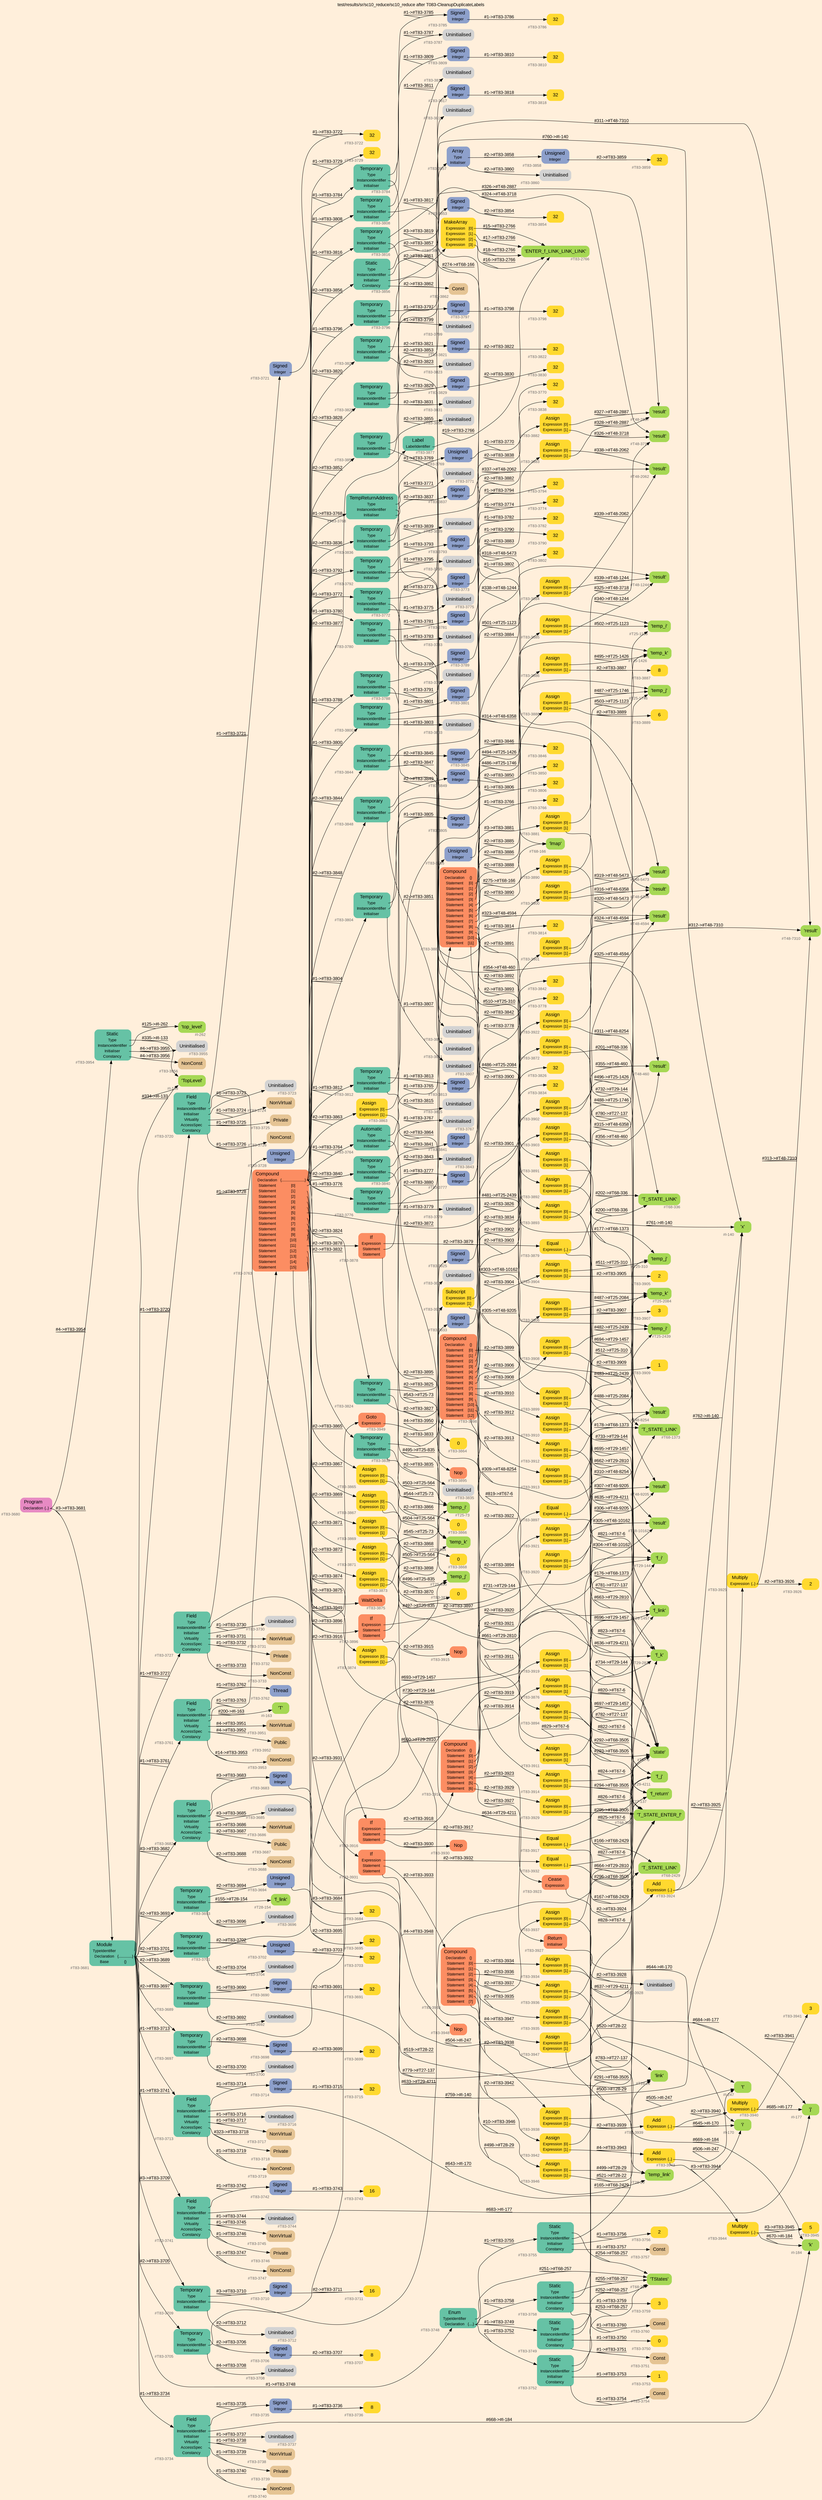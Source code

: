 digraph "test/results/sr/sc10_reduce/sc10_reduce after T083-CleanupDuplicateLabels" {
label = "test/results/sr/sc10_reduce/sc10_reduce after T083-CleanupDuplicateLabels"
labelloc = t
graph [
    rankdir = "LR"
    ranksep = 0.3
    bgcolor = antiquewhite1
    color = black
    fontcolor = black
    fontname = "Arial"
];
node [
    fontname = "Arial"
];
edge [
    fontname = "Arial"
];

// -------------------- node figure --------------------
// -------- block #T83-3680 ----------
"#T83-3680" [
    fillcolor = "/set28/4"
    xlabel = "#T83-3680"
    fontsize = "12"
    fontcolor = grey40
    shape = "plaintext"
    label = <<TABLE BORDER="0" CELLBORDER="0" CELLSPACING="0">
     <TR><TD><FONT COLOR="black" POINT-SIZE="15">Program</FONT></TD></TR>
     <TR><TD><FONT COLOR="black" POINT-SIZE="12">Declaration</FONT></TD><TD PORT="port0"><FONT COLOR="black" POINT-SIZE="12">{..}</FONT></TD></TR>
    </TABLE>>
    style = "rounded,filled"
];

// -------- block #T83-3681 ----------
"#T83-3681" [
    fillcolor = "/set28/1"
    xlabel = "#T83-3681"
    fontsize = "12"
    fontcolor = grey40
    shape = "plaintext"
    label = <<TABLE BORDER="0" CELLBORDER="0" CELLSPACING="0">
     <TR><TD><FONT COLOR="black" POINT-SIZE="15">Module</FONT></TD></TR>
     <TR><TD><FONT COLOR="black" POINT-SIZE="12">TypeIdentifier</FONT></TD><TD PORT="port0"></TD></TR>
     <TR><TD><FONT COLOR="black" POINT-SIZE="12">Declaration</FONT></TD><TD PORT="port1"><FONT COLOR="black" POINT-SIZE="12">{..............}</FONT></TD></TR>
     <TR><TD><FONT COLOR="black" POINT-SIZE="12">Base</FONT></TD><TD PORT="port2"><FONT COLOR="black" POINT-SIZE="12">{}</FONT></TD></TR>
    </TABLE>>
    style = "rounded,filled"
];

// -------- block #I-133 ----------
"#I-133" [
    fillcolor = "/set28/5"
    xlabel = "#I-133"
    fontsize = "12"
    fontcolor = grey40
    shape = "plaintext"
    label = <<TABLE BORDER="0" CELLBORDER="0" CELLSPACING="0">
     <TR><TD><FONT COLOR="black" POINT-SIZE="15">'TopLevel'</FONT></TD></TR>
    </TABLE>>
    style = "rounded,filled"
];

// -------- block #T83-3682 ----------
"#T83-3682" [
    fillcolor = "/set28/1"
    xlabel = "#T83-3682"
    fontsize = "12"
    fontcolor = grey40
    shape = "plaintext"
    label = <<TABLE BORDER="0" CELLBORDER="0" CELLSPACING="0">
     <TR><TD><FONT COLOR="black" POINT-SIZE="15">Field</FONT></TD></TR>
     <TR><TD><FONT COLOR="black" POINT-SIZE="12">Type</FONT></TD><TD PORT="port0"></TD></TR>
     <TR><TD><FONT COLOR="black" POINT-SIZE="12">InstanceIdentifier</FONT></TD><TD PORT="port1"></TD></TR>
     <TR><TD><FONT COLOR="black" POINT-SIZE="12">Initialiser</FONT></TD><TD PORT="port2"></TD></TR>
     <TR><TD><FONT COLOR="black" POINT-SIZE="12">Virtuality</FONT></TD><TD PORT="port3"></TD></TR>
     <TR><TD><FONT COLOR="black" POINT-SIZE="12">AccessSpec</FONT></TD><TD PORT="port4"></TD></TR>
     <TR><TD><FONT COLOR="black" POINT-SIZE="12">Constancy</FONT></TD><TD PORT="port5"></TD></TR>
    </TABLE>>
    style = "rounded,filled"
];

// -------- block #T83-3683 ----------
"#T83-3683" [
    fillcolor = "/set28/3"
    xlabel = "#T83-3683"
    fontsize = "12"
    fontcolor = grey40
    shape = "plaintext"
    label = <<TABLE BORDER="0" CELLBORDER="0" CELLSPACING="0">
     <TR><TD><FONT COLOR="black" POINT-SIZE="15">Signed</FONT></TD></TR>
     <TR><TD><FONT COLOR="black" POINT-SIZE="12">Integer</FONT></TD><TD PORT="port0"></TD></TR>
    </TABLE>>
    style = "rounded,filled"
];

// -------- block #T83-3684 ----------
"#T83-3684" [
    fillcolor = "/set28/6"
    xlabel = "#T83-3684"
    fontsize = "12"
    fontcolor = grey40
    shape = "plaintext"
    label = <<TABLE BORDER="0" CELLBORDER="0" CELLSPACING="0">
     <TR><TD><FONT COLOR="black" POINT-SIZE="15">32</FONT></TD></TR>
    </TABLE>>
    style = "rounded,filled"
];

// -------- block #I-140 ----------
"#I-140" [
    fillcolor = "/set28/5"
    xlabel = "#I-140"
    fontsize = "12"
    fontcolor = grey40
    shape = "plaintext"
    label = <<TABLE BORDER="0" CELLBORDER="0" CELLSPACING="0">
     <TR><TD><FONT COLOR="black" POINT-SIZE="15">'x'</FONT></TD></TR>
    </TABLE>>
    style = "rounded,filled"
];

// -------- block #T83-3685 ----------
"#T83-3685" [
    xlabel = "#T83-3685"
    fontsize = "12"
    fontcolor = grey40
    shape = "plaintext"
    label = <<TABLE BORDER="0" CELLBORDER="0" CELLSPACING="0">
     <TR><TD><FONT COLOR="black" POINT-SIZE="15">Uninitialised</FONT></TD></TR>
    </TABLE>>
    style = "rounded,filled"
];

// -------- block #T83-3686 ----------
"#T83-3686" [
    fillcolor = "/set28/7"
    xlabel = "#T83-3686"
    fontsize = "12"
    fontcolor = grey40
    shape = "plaintext"
    label = <<TABLE BORDER="0" CELLBORDER="0" CELLSPACING="0">
     <TR><TD><FONT COLOR="black" POINT-SIZE="15">NonVirtual</FONT></TD></TR>
    </TABLE>>
    style = "rounded,filled"
];

// -------- block #T83-3687 ----------
"#T83-3687" [
    fillcolor = "/set28/7"
    xlabel = "#T83-3687"
    fontsize = "12"
    fontcolor = grey40
    shape = "plaintext"
    label = <<TABLE BORDER="0" CELLBORDER="0" CELLSPACING="0">
     <TR><TD><FONT COLOR="black" POINT-SIZE="15">Public</FONT></TD></TR>
    </TABLE>>
    style = "rounded,filled"
];

// -------- block #T83-3688 ----------
"#T83-3688" [
    fillcolor = "/set28/7"
    xlabel = "#T83-3688"
    fontsize = "12"
    fontcolor = grey40
    shape = "plaintext"
    label = <<TABLE BORDER="0" CELLBORDER="0" CELLSPACING="0">
     <TR><TD><FONT COLOR="black" POINT-SIZE="15">NonConst</FONT></TD></TR>
    </TABLE>>
    style = "rounded,filled"
];

// -------- block #T83-3689 ----------
"#T83-3689" [
    fillcolor = "/set28/1"
    xlabel = "#T83-3689"
    fontsize = "12"
    fontcolor = grey40
    shape = "plaintext"
    label = <<TABLE BORDER="0" CELLBORDER="0" CELLSPACING="0">
     <TR><TD><FONT COLOR="black" POINT-SIZE="15">Temporary</FONT></TD></TR>
     <TR><TD><FONT COLOR="black" POINT-SIZE="12">Type</FONT></TD><TD PORT="port0"></TD></TR>
     <TR><TD><FONT COLOR="black" POINT-SIZE="12">InstanceIdentifier</FONT></TD><TD PORT="port1"></TD></TR>
     <TR><TD><FONT COLOR="black" POINT-SIZE="12">Initialiser</FONT></TD><TD PORT="port2"></TD></TR>
    </TABLE>>
    style = "rounded,filled"
];

// -------- block #T83-3690 ----------
"#T83-3690" [
    fillcolor = "/set28/3"
    xlabel = "#T83-3690"
    fontsize = "12"
    fontcolor = grey40
    shape = "plaintext"
    label = <<TABLE BORDER="0" CELLBORDER="0" CELLSPACING="0">
     <TR><TD><FONT COLOR="black" POINT-SIZE="15">Signed</FONT></TD></TR>
     <TR><TD><FONT COLOR="black" POINT-SIZE="12">Integer</FONT></TD><TD PORT="port0"></TD></TR>
    </TABLE>>
    style = "rounded,filled"
];

// -------- block #T83-3691 ----------
"#T83-3691" [
    fillcolor = "/set28/6"
    xlabel = "#T83-3691"
    fontsize = "12"
    fontcolor = grey40
    shape = "plaintext"
    label = <<TABLE BORDER="0" CELLBORDER="0" CELLSPACING="0">
     <TR><TD><FONT COLOR="black" POINT-SIZE="15">32</FONT></TD></TR>
    </TABLE>>
    style = "rounded,filled"
];

// -------- block #T27-137 ----------
"#T27-137" [
    fillcolor = "/set28/5"
    xlabel = "#T27-137"
    fontsize = "12"
    fontcolor = grey40
    shape = "plaintext"
    label = <<TABLE BORDER="0" CELLBORDER="0" CELLSPACING="0">
     <TR><TD><FONT COLOR="black" POINT-SIZE="15">'f_return'</FONT></TD></TR>
    </TABLE>>
    style = "rounded,filled"
];

// -------- block #T83-3692 ----------
"#T83-3692" [
    xlabel = "#T83-3692"
    fontsize = "12"
    fontcolor = grey40
    shape = "plaintext"
    label = <<TABLE BORDER="0" CELLBORDER="0" CELLSPACING="0">
     <TR><TD><FONT COLOR="black" POINT-SIZE="15">Uninitialised</FONT></TD></TR>
    </TABLE>>
    style = "rounded,filled"
];

// -------- block #T83-3693 ----------
"#T83-3693" [
    fillcolor = "/set28/1"
    xlabel = "#T83-3693"
    fontsize = "12"
    fontcolor = grey40
    shape = "plaintext"
    label = <<TABLE BORDER="0" CELLBORDER="0" CELLSPACING="0">
     <TR><TD><FONT COLOR="black" POINT-SIZE="15">Temporary</FONT></TD></TR>
     <TR><TD><FONT COLOR="black" POINT-SIZE="12">Type</FONT></TD><TD PORT="port0"></TD></TR>
     <TR><TD><FONT COLOR="black" POINT-SIZE="12">InstanceIdentifier</FONT></TD><TD PORT="port1"></TD></TR>
     <TR><TD><FONT COLOR="black" POINT-SIZE="12">Initialiser</FONT></TD><TD PORT="port2"></TD></TR>
    </TABLE>>
    style = "rounded,filled"
];

// -------- block #T83-3694 ----------
"#T83-3694" [
    fillcolor = "/set28/3"
    xlabel = "#T83-3694"
    fontsize = "12"
    fontcolor = grey40
    shape = "plaintext"
    label = <<TABLE BORDER="0" CELLBORDER="0" CELLSPACING="0">
     <TR><TD><FONT COLOR="black" POINT-SIZE="15">Unsigned</FONT></TD></TR>
     <TR><TD><FONT COLOR="black" POINT-SIZE="12">Integer</FONT></TD><TD PORT="port0"></TD></TR>
    </TABLE>>
    style = "rounded,filled"
];

// -------- block #T83-3695 ----------
"#T83-3695" [
    fillcolor = "/set28/6"
    xlabel = "#T83-3695"
    fontsize = "12"
    fontcolor = grey40
    shape = "plaintext"
    label = <<TABLE BORDER="0" CELLBORDER="0" CELLSPACING="0">
     <TR><TD><FONT COLOR="black" POINT-SIZE="15">32</FONT></TD></TR>
    </TABLE>>
    style = "rounded,filled"
];

// -------- block #T28-154 ----------
"#T28-154" [
    fillcolor = "/set28/5"
    xlabel = "#T28-154"
    fontsize = "12"
    fontcolor = grey40
    shape = "plaintext"
    label = <<TABLE BORDER="0" CELLBORDER="0" CELLSPACING="0">
     <TR><TD><FONT COLOR="black" POINT-SIZE="15">'f_link'</FONT></TD></TR>
    </TABLE>>
    style = "rounded,filled"
];

// -------- block #T83-3696 ----------
"#T83-3696" [
    xlabel = "#T83-3696"
    fontsize = "12"
    fontcolor = grey40
    shape = "plaintext"
    label = <<TABLE BORDER="0" CELLBORDER="0" CELLSPACING="0">
     <TR><TD><FONT COLOR="black" POINT-SIZE="15">Uninitialised</FONT></TD></TR>
    </TABLE>>
    style = "rounded,filled"
];

// -------- block #T83-3697 ----------
"#T83-3697" [
    fillcolor = "/set28/1"
    xlabel = "#T83-3697"
    fontsize = "12"
    fontcolor = grey40
    shape = "plaintext"
    label = <<TABLE BORDER="0" CELLBORDER="0" CELLSPACING="0">
     <TR><TD><FONT COLOR="black" POINT-SIZE="15">Temporary</FONT></TD></TR>
     <TR><TD><FONT COLOR="black" POINT-SIZE="12">Type</FONT></TD><TD PORT="port0"></TD></TR>
     <TR><TD><FONT COLOR="black" POINT-SIZE="12">InstanceIdentifier</FONT></TD><TD PORT="port1"></TD></TR>
     <TR><TD><FONT COLOR="black" POINT-SIZE="12">Initialiser</FONT></TD><TD PORT="port2"></TD></TR>
    </TABLE>>
    style = "rounded,filled"
];

// -------- block #T83-3698 ----------
"#T83-3698" [
    fillcolor = "/set28/3"
    xlabel = "#T83-3698"
    fontsize = "12"
    fontcolor = grey40
    shape = "plaintext"
    label = <<TABLE BORDER="0" CELLBORDER="0" CELLSPACING="0">
     <TR><TD><FONT COLOR="black" POINT-SIZE="15">Signed</FONT></TD></TR>
     <TR><TD><FONT COLOR="black" POINT-SIZE="12">Integer</FONT></TD><TD PORT="port0"></TD></TR>
    </TABLE>>
    style = "rounded,filled"
];

// -------- block #T83-3699 ----------
"#T83-3699" [
    fillcolor = "/set28/6"
    xlabel = "#T83-3699"
    fontsize = "12"
    fontcolor = grey40
    shape = "plaintext"
    label = <<TABLE BORDER="0" CELLBORDER="0" CELLSPACING="0">
     <TR><TD><FONT COLOR="black" POINT-SIZE="15">32</FONT></TD></TR>
    </TABLE>>
    style = "rounded,filled"
];

// -------- block #T29-144 ----------
"#T29-144" [
    fillcolor = "/set28/5"
    xlabel = "#T29-144"
    fontsize = "12"
    fontcolor = grey40
    shape = "plaintext"
    label = <<TABLE BORDER="0" CELLBORDER="0" CELLSPACING="0">
     <TR><TD><FONT COLOR="black" POINT-SIZE="15">'f_i'</FONT></TD></TR>
    </TABLE>>
    style = "rounded,filled"
];

// -------- block #T83-3700 ----------
"#T83-3700" [
    xlabel = "#T83-3700"
    fontsize = "12"
    fontcolor = grey40
    shape = "plaintext"
    label = <<TABLE BORDER="0" CELLBORDER="0" CELLSPACING="0">
     <TR><TD><FONT COLOR="black" POINT-SIZE="15">Uninitialised</FONT></TD></TR>
    </TABLE>>
    style = "rounded,filled"
];

// -------- block #T83-3701 ----------
"#T83-3701" [
    fillcolor = "/set28/1"
    xlabel = "#T83-3701"
    fontsize = "12"
    fontcolor = grey40
    shape = "plaintext"
    label = <<TABLE BORDER="0" CELLBORDER="0" CELLSPACING="0">
     <TR><TD><FONT COLOR="black" POINT-SIZE="15">Temporary</FONT></TD></TR>
     <TR><TD><FONT COLOR="black" POINT-SIZE="12">Type</FONT></TD><TD PORT="port0"></TD></TR>
     <TR><TD><FONT COLOR="black" POINT-SIZE="12">InstanceIdentifier</FONT></TD><TD PORT="port1"></TD></TR>
     <TR><TD><FONT COLOR="black" POINT-SIZE="12">Initialiser</FONT></TD><TD PORT="port2"></TD></TR>
    </TABLE>>
    style = "rounded,filled"
];

// -------- block #T83-3702 ----------
"#T83-3702" [
    fillcolor = "/set28/3"
    xlabel = "#T83-3702"
    fontsize = "12"
    fontcolor = grey40
    shape = "plaintext"
    label = <<TABLE BORDER="0" CELLBORDER="0" CELLSPACING="0">
     <TR><TD><FONT COLOR="black" POINT-SIZE="15">Unsigned</FONT></TD></TR>
     <TR><TD><FONT COLOR="black" POINT-SIZE="12">Integer</FONT></TD><TD PORT="port0"></TD></TR>
    </TABLE>>
    style = "rounded,filled"
];

// -------- block #T83-3703 ----------
"#T83-3703" [
    fillcolor = "/set28/6"
    xlabel = "#T83-3703"
    fontsize = "12"
    fontcolor = grey40
    shape = "plaintext"
    label = <<TABLE BORDER="0" CELLBORDER="0" CELLSPACING="0">
     <TR><TD><FONT COLOR="black" POINT-SIZE="15">32</FONT></TD></TR>
    </TABLE>>
    style = "rounded,filled"
];

// -------- block #T29-1457 ----------
"#T29-1457" [
    fillcolor = "/set28/5"
    xlabel = "#T29-1457"
    fontsize = "12"
    fontcolor = grey40
    shape = "plaintext"
    label = <<TABLE BORDER="0" CELLBORDER="0" CELLSPACING="0">
     <TR><TD><FONT COLOR="black" POINT-SIZE="15">'f_link'</FONT></TD></TR>
    </TABLE>>
    style = "rounded,filled"
];

// -------- block #T83-3704 ----------
"#T83-3704" [
    xlabel = "#T83-3704"
    fontsize = "12"
    fontcolor = grey40
    shape = "plaintext"
    label = <<TABLE BORDER="0" CELLBORDER="0" CELLSPACING="0">
     <TR><TD><FONT COLOR="black" POINT-SIZE="15">Uninitialised</FONT></TD></TR>
    </TABLE>>
    style = "rounded,filled"
];

// -------- block #T83-3705 ----------
"#T83-3705" [
    fillcolor = "/set28/1"
    xlabel = "#T83-3705"
    fontsize = "12"
    fontcolor = grey40
    shape = "plaintext"
    label = <<TABLE BORDER="0" CELLBORDER="0" CELLSPACING="0">
     <TR><TD><FONT COLOR="black" POINT-SIZE="15">Temporary</FONT></TD></TR>
     <TR><TD><FONT COLOR="black" POINT-SIZE="12">Type</FONT></TD><TD PORT="port0"></TD></TR>
     <TR><TD><FONT COLOR="black" POINT-SIZE="12">InstanceIdentifier</FONT></TD><TD PORT="port1"></TD></TR>
     <TR><TD><FONT COLOR="black" POINT-SIZE="12">Initialiser</FONT></TD><TD PORT="port2"></TD></TR>
    </TABLE>>
    style = "rounded,filled"
];

// -------- block #T83-3706 ----------
"#T83-3706" [
    fillcolor = "/set28/3"
    xlabel = "#T83-3706"
    fontsize = "12"
    fontcolor = grey40
    shape = "plaintext"
    label = <<TABLE BORDER="0" CELLBORDER="0" CELLSPACING="0">
     <TR><TD><FONT COLOR="black" POINT-SIZE="15">Signed</FONT></TD></TR>
     <TR><TD><FONT COLOR="black" POINT-SIZE="12">Integer</FONT></TD><TD PORT="port0"></TD></TR>
    </TABLE>>
    style = "rounded,filled"
];

// -------- block #T83-3707 ----------
"#T83-3707" [
    fillcolor = "/set28/6"
    xlabel = "#T83-3707"
    fontsize = "12"
    fontcolor = grey40
    shape = "plaintext"
    label = <<TABLE BORDER="0" CELLBORDER="0" CELLSPACING="0">
     <TR><TD><FONT COLOR="black" POINT-SIZE="15">8</FONT></TD></TR>
    </TABLE>>
    style = "rounded,filled"
];

// -------- block #T29-2810 ----------
"#T29-2810" [
    fillcolor = "/set28/5"
    xlabel = "#T29-2810"
    fontsize = "12"
    fontcolor = grey40
    shape = "plaintext"
    label = <<TABLE BORDER="0" CELLBORDER="0" CELLSPACING="0">
     <TR><TD><FONT COLOR="black" POINT-SIZE="15">'f_k'</FONT></TD></TR>
    </TABLE>>
    style = "rounded,filled"
];

// -------- block #T83-3708 ----------
"#T83-3708" [
    xlabel = "#T83-3708"
    fontsize = "12"
    fontcolor = grey40
    shape = "plaintext"
    label = <<TABLE BORDER="0" CELLBORDER="0" CELLSPACING="0">
     <TR><TD><FONT COLOR="black" POINT-SIZE="15">Uninitialised</FONT></TD></TR>
    </TABLE>>
    style = "rounded,filled"
];

// -------- block #T83-3709 ----------
"#T83-3709" [
    fillcolor = "/set28/1"
    xlabel = "#T83-3709"
    fontsize = "12"
    fontcolor = grey40
    shape = "plaintext"
    label = <<TABLE BORDER="0" CELLBORDER="0" CELLSPACING="0">
     <TR><TD><FONT COLOR="black" POINT-SIZE="15">Temporary</FONT></TD></TR>
     <TR><TD><FONT COLOR="black" POINT-SIZE="12">Type</FONT></TD><TD PORT="port0"></TD></TR>
     <TR><TD><FONT COLOR="black" POINT-SIZE="12">InstanceIdentifier</FONT></TD><TD PORT="port1"></TD></TR>
     <TR><TD><FONT COLOR="black" POINT-SIZE="12">Initialiser</FONT></TD><TD PORT="port2"></TD></TR>
    </TABLE>>
    style = "rounded,filled"
];

// -------- block #T83-3710 ----------
"#T83-3710" [
    fillcolor = "/set28/3"
    xlabel = "#T83-3710"
    fontsize = "12"
    fontcolor = grey40
    shape = "plaintext"
    label = <<TABLE BORDER="0" CELLBORDER="0" CELLSPACING="0">
     <TR><TD><FONT COLOR="black" POINT-SIZE="15">Signed</FONT></TD></TR>
     <TR><TD><FONT COLOR="black" POINT-SIZE="12">Integer</FONT></TD><TD PORT="port0"></TD></TR>
    </TABLE>>
    style = "rounded,filled"
];

// -------- block #T83-3711 ----------
"#T83-3711" [
    fillcolor = "/set28/6"
    xlabel = "#T83-3711"
    fontsize = "12"
    fontcolor = grey40
    shape = "plaintext"
    label = <<TABLE BORDER="0" CELLBORDER="0" CELLSPACING="0">
     <TR><TD><FONT COLOR="black" POINT-SIZE="15">16</FONT></TD></TR>
    </TABLE>>
    style = "rounded,filled"
];

// -------- block #T29-4211 ----------
"#T29-4211" [
    fillcolor = "/set28/5"
    xlabel = "#T29-4211"
    fontsize = "12"
    fontcolor = grey40
    shape = "plaintext"
    label = <<TABLE BORDER="0" CELLBORDER="0" CELLSPACING="0">
     <TR><TD><FONT COLOR="black" POINT-SIZE="15">'f_j'</FONT></TD></TR>
    </TABLE>>
    style = "rounded,filled"
];

// -------- block #T83-3712 ----------
"#T83-3712" [
    xlabel = "#T83-3712"
    fontsize = "12"
    fontcolor = grey40
    shape = "plaintext"
    label = <<TABLE BORDER="0" CELLBORDER="0" CELLSPACING="0">
     <TR><TD><FONT COLOR="black" POINT-SIZE="15">Uninitialised</FONT></TD></TR>
    </TABLE>>
    style = "rounded,filled"
];

// -------- block #T83-3713 ----------
"#T83-3713" [
    fillcolor = "/set28/1"
    xlabel = "#T83-3713"
    fontsize = "12"
    fontcolor = grey40
    shape = "plaintext"
    label = <<TABLE BORDER="0" CELLBORDER="0" CELLSPACING="0">
     <TR><TD><FONT COLOR="black" POINT-SIZE="15">Field</FONT></TD></TR>
     <TR><TD><FONT COLOR="black" POINT-SIZE="12">Type</FONT></TD><TD PORT="port0"></TD></TR>
     <TR><TD><FONT COLOR="black" POINT-SIZE="12">InstanceIdentifier</FONT></TD><TD PORT="port1"></TD></TR>
     <TR><TD><FONT COLOR="black" POINT-SIZE="12">Initialiser</FONT></TD><TD PORT="port2"></TD></TR>
     <TR><TD><FONT COLOR="black" POINT-SIZE="12">Virtuality</FONT></TD><TD PORT="port3"></TD></TR>
     <TR><TD><FONT COLOR="black" POINT-SIZE="12">AccessSpec</FONT></TD><TD PORT="port4"></TD></TR>
     <TR><TD><FONT COLOR="black" POINT-SIZE="12">Constancy</FONT></TD><TD PORT="port5"></TD></TR>
    </TABLE>>
    style = "rounded,filled"
];

// -------- block #T83-3714 ----------
"#T83-3714" [
    fillcolor = "/set28/3"
    xlabel = "#T83-3714"
    fontsize = "12"
    fontcolor = grey40
    shape = "plaintext"
    label = <<TABLE BORDER="0" CELLBORDER="0" CELLSPACING="0">
     <TR><TD><FONT COLOR="black" POINT-SIZE="15">Signed</FONT></TD></TR>
     <TR><TD><FONT COLOR="black" POINT-SIZE="12">Integer</FONT></TD><TD PORT="port0"></TD></TR>
    </TABLE>>
    style = "rounded,filled"
];

// -------- block #T83-3715 ----------
"#T83-3715" [
    fillcolor = "/set28/6"
    xlabel = "#T83-3715"
    fontsize = "12"
    fontcolor = grey40
    shape = "plaintext"
    label = <<TABLE BORDER="0" CELLBORDER="0" CELLSPACING="0">
     <TR><TD><FONT COLOR="black" POINT-SIZE="15">32</FONT></TD></TR>
    </TABLE>>
    style = "rounded,filled"
];

// -------- block #I-170 ----------
"#I-170" [
    fillcolor = "/set28/5"
    xlabel = "#I-170"
    fontsize = "12"
    fontcolor = grey40
    shape = "plaintext"
    label = <<TABLE BORDER="0" CELLBORDER="0" CELLSPACING="0">
     <TR><TD><FONT COLOR="black" POINT-SIZE="15">'i'</FONT></TD></TR>
    </TABLE>>
    style = "rounded,filled"
];

// -------- block #T83-3716 ----------
"#T83-3716" [
    xlabel = "#T83-3716"
    fontsize = "12"
    fontcolor = grey40
    shape = "plaintext"
    label = <<TABLE BORDER="0" CELLBORDER="0" CELLSPACING="0">
     <TR><TD><FONT COLOR="black" POINT-SIZE="15">Uninitialised</FONT></TD></TR>
    </TABLE>>
    style = "rounded,filled"
];

// -------- block #T83-3717 ----------
"#T83-3717" [
    fillcolor = "/set28/7"
    xlabel = "#T83-3717"
    fontsize = "12"
    fontcolor = grey40
    shape = "plaintext"
    label = <<TABLE BORDER="0" CELLBORDER="0" CELLSPACING="0">
     <TR><TD><FONT COLOR="black" POINT-SIZE="15">NonVirtual</FONT></TD></TR>
    </TABLE>>
    style = "rounded,filled"
];

// -------- block #T83-3718 ----------
"#T83-3718" [
    fillcolor = "/set28/7"
    xlabel = "#T83-3718"
    fontsize = "12"
    fontcolor = grey40
    shape = "plaintext"
    label = <<TABLE BORDER="0" CELLBORDER="0" CELLSPACING="0">
     <TR><TD><FONT COLOR="black" POINT-SIZE="15">Private</FONT></TD></TR>
    </TABLE>>
    style = "rounded,filled"
];

// -------- block #T83-3719 ----------
"#T83-3719" [
    fillcolor = "/set28/7"
    xlabel = "#T83-3719"
    fontsize = "12"
    fontcolor = grey40
    shape = "plaintext"
    label = <<TABLE BORDER="0" CELLBORDER="0" CELLSPACING="0">
     <TR><TD><FONT COLOR="black" POINT-SIZE="15">NonConst</FONT></TD></TR>
    </TABLE>>
    style = "rounded,filled"
];

// -------- block #T83-3720 ----------
"#T83-3720" [
    fillcolor = "/set28/1"
    xlabel = "#T83-3720"
    fontsize = "12"
    fontcolor = grey40
    shape = "plaintext"
    label = <<TABLE BORDER="0" CELLBORDER="0" CELLSPACING="0">
     <TR><TD><FONT COLOR="black" POINT-SIZE="15">Field</FONT></TD></TR>
     <TR><TD><FONT COLOR="black" POINT-SIZE="12">Type</FONT></TD><TD PORT="port0"></TD></TR>
     <TR><TD><FONT COLOR="black" POINT-SIZE="12">InstanceIdentifier</FONT></TD><TD PORT="port1"></TD></TR>
     <TR><TD><FONT COLOR="black" POINT-SIZE="12">Initialiser</FONT></TD><TD PORT="port2"></TD></TR>
     <TR><TD><FONT COLOR="black" POINT-SIZE="12">Virtuality</FONT></TD><TD PORT="port3"></TD></TR>
     <TR><TD><FONT COLOR="black" POINT-SIZE="12">AccessSpec</FONT></TD><TD PORT="port4"></TD></TR>
     <TR><TD><FONT COLOR="black" POINT-SIZE="12">Constancy</FONT></TD><TD PORT="port5"></TD></TR>
    </TABLE>>
    style = "rounded,filled"
];

// -------- block #T83-3721 ----------
"#T83-3721" [
    fillcolor = "/set28/3"
    xlabel = "#T83-3721"
    fontsize = "12"
    fontcolor = grey40
    shape = "plaintext"
    label = <<TABLE BORDER="0" CELLBORDER="0" CELLSPACING="0">
     <TR><TD><FONT COLOR="black" POINT-SIZE="15">Signed</FONT></TD></TR>
     <TR><TD><FONT COLOR="black" POINT-SIZE="12">Integer</FONT></TD><TD PORT="port0"></TD></TR>
    </TABLE>>
    style = "rounded,filled"
];

// -------- block #T83-3722 ----------
"#T83-3722" [
    fillcolor = "/set28/6"
    xlabel = "#T83-3722"
    fontsize = "12"
    fontcolor = grey40
    shape = "plaintext"
    label = <<TABLE BORDER="0" CELLBORDER="0" CELLSPACING="0">
     <TR><TD><FONT COLOR="black" POINT-SIZE="15">32</FONT></TD></TR>
    </TABLE>>
    style = "rounded,filled"
];

// -------- block #I-247 ----------
"#I-247" [
    fillcolor = "/set28/5"
    xlabel = "#I-247"
    fontsize = "12"
    fontcolor = grey40
    shape = "plaintext"
    label = <<TABLE BORDER="0" CELLBORDER="0" CELLSPACING="0">
     <TR><TD><FONT COLOR="black" POINT-SIZE="15">'t'</FONT></TD></TR>
    </TABLE>>
    style = "rounded,filled"
];

// -------- block #T83-3723 ----------
"#T83-3723" [
    xlabel = "#T83-3723"
    fontsize = "12"
    fontcolor = grey40
    shape = "plaintext"
    label = <<TABLE BORDER="0" CELLBORDER="0" CELLSPACING="0">
     <TR><TD><FONT COLOR="black" POINT-SIZE="15">Uninitialised</FONT></TD></TR>
    </TABLE>>
    style = "rounded,filled"
];

// -------- block #T83-3724 ----------
"#T83-3724" [
    fillcolor = "/set28/7"
    xlabel = "#T83-3724"
    fontsize = "12"
    fontcolor = grey40
    shape = "plaintext"
    label = <<TABLE BORDER="0" CELLBORDER="0" CELLSPACING="0">
     <TR><TD><FONT COLOR="black" POINT-SIZE="15">NonVirtual</FONT></TD></TR>
    </TABLE>>
    style = "rounded,filled"
];

// -------- block #T83-3725 ----------
"#T83-3725" [
    fillcolor = "/set28/7"
    xlabel = "#T83-3725"
    fontsize = "12"
    fontcolor = grey40
    shape = "plaintext"
    label = <<TABLE BORDER="0" CELLBORDER="0" CELLSPACING="0">
     <TR><TD><FONT COLOR="black" POINT-SIZE="15">Private</FONT></TD></TR>
    </TABLE>>
    style = "rounded,filled"
];

// -------- block #T83-3726 ----------
"#T83-3726" [
    fillcolor = "/set28/7"
    xlabel = "#T83-3726"
    fontsize = "12"
    fontcolor = grey40
    shape = "plaintext"
    label = <<TABLE BORDER="0" CELLBORDER="0" CELLSPACING="0">
     <TR><TD><FONT COLOR="black" POINT-SIZE="15">NonConst</FONT></TD></TR>
    </TABLE>>
    style = "rounded,filled"
];

// -------- block #T83-3727 ----------
"#T83-3727" [
    fillcolor = "/set28/1"
    xlabel = "#T83-3727"
    fontsize = "12"
    fontcolor = grey40
    shape = "plaintext"
    label = <<TABLE BORDER="0" CELLBORDER="0" CELLSPACING="0">
     <TR><TD><FONT COLOR="black" POINT-SIZE="15">Field</FONT></TD></TR>
     <TR><TD><FONT COLOR="black" POINT-SIZE="12">Type</FONT></TD><TD PORT="port0"></TD></TR>
     <TR><TD><FONT COLOR="black" POINT-SIZE="12">InstanceIdentifier</FONT></TD><TD PORT="port1"></TD></TR>
     <TR><TD><FONT COLOR="black" POINT-SIZE="12">Initialiser</FONT></TD><TD PORT="port2"></TD></TR>
     <TR><TD><FONT COLOR="black" POINT-SIZE="12">Virtuality</FONT></TD><TD PORT="port3"></TD></TR>
     <TR><TD><FONT COLOR="black" POINT-SIZE="12">AccessSpec</FONT></TD><TD PORT="port4"></TD></TR>
     <TR><TD><FONT COLOR="black" POINT-SIZE="12">Constancy</FONT></TD><TD PORT="port5"></TD></TR>
    </TABLE>>
    style = "rounded,filled"
];

// -------- block #T83-3728 ----------
"#T83-3728" [
    fillcolor = "/set28/3"
    xlabel = "#T83-3728"
    fontsize = "12"
    fontcolor = grey40
    shape = "plaintext"
    label = <<TABLE BORDER="0" CELLBORDER="0" CELLSPACING="0">
     <TR><TD><FONT COLOR="black" POINT-SIZE="15">Unsigned</FONT></TD></TR>
     <TR><TD><FONT COLOR="black" POINT-SIZE="12">Integer</FONT></TD><TD PORT="port0"></TD></TR>
    </TABLE>>
    style = "rounded,filled"
];

// -------- block #T83-3729 ----------
"#T83-3729" [
    fillcolor = "/set28/6"
    xlabel = "#T83-3729"
    fontsize = "12"
    fontcolor = grey40
    shape = "plaintext"
    label = <<TABLE BORDER="0" CELLBORDER="0" CELLSPACING="0">
     <TR><TD><FONT COLOR="black" POINT-SIZE="15">32</FONT></TD></TR>
    </TABLE>>
    style = "rounded,filled"
];

// -------- block #T28-22 ----------
"#T28-22" [
    fillcolor = "/set28/5"
    xlabel = "#T28-22"
    fontsize = "12"
    fontcolor = grey40
    shape = "plaintext"
    label = <<TABLE BORDER="0" CELLBORDER="0" CELLSPACING="0">
     <TR><TD><FONT COLOR="black" POINT-SIZE="15">'link'</FONT></TD></TR>
    </TABLE>>
    style = "rounded,filled"
];

// -------- block #T83-3730 ----------
"#T83-3730" [
    xlabel = "#T83-3730"
    fontsize = "12"
    fontcolor = grey40
    shape = "plaintext"
    label = <<TABLE BORDER="0" CELLBORDER="0" CELLSPACING="0">
     <TR><TD><FONT COLOR="black" POINT-SIZE="15">Uninitialised</FONT></TD></TR>
    </TABLE>>
    style = "rounded,filled"
];

// -------- block #T83-3731 ----------
"#T83-3731" [
    fillcolor = "/set28/7"
    xlabel = "#T83-3731"
    fontsize = "12"
    fontcolor = grey40
    shape = "plaintext"
    label = <<TABLE BORDER="0" CELLBORDER="0" CELLSPACING="0">
     <TR><TD><FONT COLOR="black" POINT-SIZE="15">NonVirtual</FONT></TD></TR>
    </TABLE>>
    style = "rounded,filled"
];

// -------- block #T83-3732 ----------
"#T83-3732" [
    fillcolor = "/set28/7"
    xlabel = "#T83-3732"
    fontsize = "12"
    fontcolor = grey40
    shape = "plaintext"
    label = <<TABLE BORDER="0" CELLBORDER="0" CELLSPACING="0">
     <TR><TD><FONT COLOR="black" POINT-SIZE="15">Private</FONT></TD></TR>
    </TABLE>>
    style = "rounded,filled"
];

// -------- block #T83-3733 ----------
"#T83-3733" [
    fillcolor = "/set28/7"
    xlabel = "#T83-3733"
    fontsize = "12"
    fontcolor = grey40
    shape = "plaintext"
    label = <<TABLE BORDER="0" CELLBORDER="0" CELLSPACING="0">
     <TR><TD><FONT COLOR="black" POINT-SIZE="15">NonConst</FONT></TD></TR>
    </TABLE>>
    style = "rounded,filled"
];

// -------- block #T83-3734 ----------
"#T83-3734" [
    fillcolor = "/set28/1"
    xlabel = "#T83-3734"
    fontsize = "12"
    fontcolor = grey40
    shape = "plaintext"
    label = <<TABLE BORDER="0" CELLBORDER="0" CELLSPACING="0">
     <TR><TD><FONT COLOR="black" POINT-SIZE="15">Field</FONT></TD></TR>
     <TR><TD><FONT COLOR="black" POINT-SIZE="12">Type</FONT></TD><TD PORT="port0"></TD></TR>
     <TR><TD><FONT COLOR="black" POINT-SIZE="12">InstanceIdentifier</FONT></TD><TD PORT="port1"></TD></TR>
     <TR><TD><FONT COLOR="black" POINT-SIZE="12">Initialiser</FONT></TD><TD PORT="port2"></TD></TR>
     <TR><TD><FONT COLOR="black" POINT-SIZE="12">Virtuality</FONT></TD><TD PORT="port3"></TD></TR>
     <TR><TD><FONT COLOR="black" POINT-SIZE="12">AccessSpec</FONT></TD><TD PORT="port4"></TD></TR>
     <TR><TD><FONT COLOR="black" POINT-SIZE="12">Constancy</FONT></TD><TD PORT="port5"></TD></TR>
    </TABLE>>
    style = "rounded,filled"
];

// -------- block #T83-3735 ----------
"#T83-3735" [
    fillcolor = "/set28/3"
    xlabel = "#T83-3735"
    fontsize = "12"
    fontcolor = grey40
    shape = "plaintext"
    label = <<TABLE BORDER="0" CELLBORDER="0" CELLSPACING="0">
     <TR><TD><FONT COLOR="black" POINT-SIZE="15">Signed</FONT></TD></TR>
     <TR><TD><FONT COLOR="black" POINT-SIZE="12">Integer</FONT></TD><TD PORT="port0"></TD></TR>
    </TABLE>>
    style = "rounded,filled"
];

// -------- block #T83-3736 ----------
"#T83-3736" [
    fillcolor = "/set28/6"
    xlabel = "#T83-3736"
    fontsize = "12"
    fontcolor = grey40
    shape = "plaintext"
    label = <<TABLE BORDER="0" CELLBORDER="0" CELLSPACING="0">
     <TR><TD><FONT COLOR="black" POINT-SIZE="15">8</FONT></TD></TR>
    </TABLE>>
    style = "rounded,filled"
];

// -------- block #I-184 ----------
"#I-184" [
    fillcolor = "/set28/5"
    xlabel = "#I-184"
    fontsize = "12"
    fontcolor = grey40
    shape = "plaintext"
    label = <<TABLE BORDER="0" CELLBORDER="0" CELLSPACING="0">
     <TR><TD><FONT COLOR="black" POINT-SIZE="15">'k'</FONT></TD></TR>
    </TABLE>>
    style = "rounded,filled"
];

// -------- block #T83-3737 ----------
"#T83-3737" [
    xlabel = "#T83-3737"
    fontsize = "12"
    fontcolor = grey40
    shape = "plaintext"
    label = <<TABLE BORDER="0" CELLBORDER="0" CELLSPACING="0">
     <TR><TD><FONT COLOR="black" POINT-SIZE="15">Uninitialised</FONT></TD></TR>
    </TABLE>>
    style = "rounded,filled"
];

// -------- block #T83-3738 ----------
"#T83-3738" [
    fillcolor = "/set28/7"
    xlabel = "#T83-3738"
    fontsize = "12"
    fontcolor = grey40
    shape = "plaintext"
    label = <<TABLE BORDER="0" CELLBORDER="0" CELLSPACING="0">
     <TR><TD><FONT COLOR="black" POINT-SIZE="15">NonVirtual</FONT></TD></TR>
    </TABLE>>
    style = "rounded,filled"
];

// -------- block #T83-3739 ----------
"#T83-3739" [
    fillcolor = "/set28/7"
    xlabel = "#T83-3739"
    fontsize = "12"
    fontcolor = grey40
    shape = "plaintext"
    label = <<TABLE BORDER="0" CELLBORDER="0" CELLSPACING="0">
     <TR><TD><FONT COLOR="black" POINT-SIZE="15">Private</FONT></TD></TR>
    </TABLE>>
    style = "rounded,filled"
];

// -------- block #T83-3740 ----------
"#T83-3740" [
    fillcolor = "/set28/7"
    xlabel = "#T83-3740"
    fontsize = "12"
    fontcolor = grey40
    shape = "plaintext"
    label = <<TABLE BORDER="0" CELLBORDER="0" CELLSPACING="0">
     <TR><TD><FONT COLOR="black" POINT-SIZE="15">NonConst</FONT></TD></TR>
    </TABLE>>
    style = "rounded,filled"
];

// -------- block #T83-3741 ----------
"#T83-3741" [
    fillcolor = "/set28/1"
    xlabel = "#T83-3741"
    fontsize = "12"
    fontcolor = grey40
    shape = "plaintext"
    label = <<TABLE BORDER="0" CELLBORDER="0" CELLSPACING="0">
     <TR><TD><FONT COLOR="black" POINT-SIZE="15">Field</FONT></TD></TR>
     <TR><TD><FONT COLOR="black" POINT-SIZE="12">Type</FONT></TD><TD PORT="port0"></TD></TR>
     <TR><TD><FONT COLOR="black" POINT-SIZE="12">InstanceIdentifier</FONT></TD><TD PORT="port1"></TD></TR>
     <TR><TD><FONT COLOR="black" POINT-SIZE="12">Initialiser</FONT></TD><TD PORT="port2"></TD></TR>
     <TR><TD><FONT COLOR="black" POINT-SIZE="12">Virtuality</FONT></TD><TD PORT="port3"></TD></TR>
     <TR><TD><FONT COLOR="black" POINT-SIZE="12">AccessSpec</FONT></TD><TD PORT="port4"></TD></TR>
     <TR><TD><FONT COLOR="black" POINT-SIZE="12">Constancy</FONT></TD><TD PORT="port5"></TD></TR>
    </TABLE>>
    style = "rounded,filled"
];

// -------- block #T83-3742 ----------
"#T83-3742" [
    fillcolor = "/set28/3"
    xlabel = "#T83-3742"
    fontsize = "12"
    fontcolor = grey40
    shape = "plaintext"
    label = <<TABLE BORDER="0" CELLBORDER="0" CELLSPACING="0">
     <TR><TD><FONT COLOR="black" POINT-SIZE="15">Signed</FONT></TD></TR>
     <TR><TD><FONT COLOR="black" POINT-SIZE="12">Integer</FONT></TD><TD PORT="port0"></TD></TR>
    </TABLE>>
    style = "rounded,filled"
];

// -------- block #T83-3743 ----------
"#T83-3743" [
    fillcolor = "/set28/6"
    xlabel = "#T83-3743"
    fontsize = "12"
    fontcolor = grey40
    shape = "plaintext"
    label = <<TABLE BORDER="0" CELLBORDER="0" CELLSPACING="0">
     <TR><TD><FONT COLOR="black" POINT-SIZE="15">16</FONT></TD></TR>
    </TABLE>>
    style = "rounded,filled"
];

// -------- block #I-177 ----------
"#I-177" [
    fillcolor = "/set28/5"
    xlabel = "#I-177"
    fontsize = "12"
    fontcolor = grey40
    shape = "plaintext"
    label = <<TABLE BORDER="0" CELLBORDER="0" CELLSPACING="0">
     <TR><TD><FONT COLOR="black" POINT-SIZE="15">'j'</FONT></TD></TR>
    </TABLE>>
    style = "rounded,filled"
];

// -------- block #T83-3744 ----------
"#T83-3744" [
    xlabel = "#T83-3744"
    fontsize = "12"
    fontcolor = grey40
    shape = "plaintext"
    label = <<TABLE BORDER="0" CELLBORDER="0" CELLSPACING="0">
     <TR><TD><FONT COLOR="black" POINT-SIZE="15">Uninitialised</FONT></TD></TR>
    </TABLE>>
    style = "rounded,filled"
];

// -------- block #T83-3745 ----------
"#T83-3745" [
    fillcolor = "/set28/7"
    xlabel = "#T83-3745"
    fontsize = "12"
    fontcolor = grey40
    shape = "plaintext"
    label = <<TABLE BORDER="0" CELLBORDER="0" CELLSPACING="0">
     <TR><TD><FONT COLOR="black" POINT-SIZE="15">NonVirtual</FONT></TD></TR>
    </TABLE>>
    style = "rounded,filled"
];

// -------- block #T83-3746 ----------
"#T83-3746" [
    fillcolor = "/set28/7"
    xlabel = "#T83-3746"
    fontsize = "12"
    fontcolor = grey40
    shape = "plaintext"
    label = <<TABLE BORDER="0" CELLBORDER="0" CELLSPACING="0">
     <TR><TD><FONT COLOR="black" POINT-SIZE="15">Private</FONT></TD></TR>
    </TABLE>>
    style = "rounded,filled"
];

// -------- block #T83-3747 ----------
"#T83-3747" [
    fillcolor = "/set28/7"
    xlabel = "#T83-3747"
    fontsize = "12"
    fontcolor = grey40
    shape = "plaintext"
    label = <<TABLE BORDER="0" CELLBORDER="0" CELLSPACING="0">
     <TR><TD><FONT COLOR="black" POINT-SIZE="15">NonConst</FONT></TD></TR>
    </TABLE>>
    style = "rounded,filled"
];

// -------- block #T83-3748 ----------
"#T83-3748" [
    fillcolor = "/set28/1"
    xlabel = "#T83-3748"
    fontsize = "12"
    fontcolor = grey40
    shape = "plaintext"
    label = <<TABLE BORDER="0" CELLBORDER="0" CELLSPACING="0">
     <TR><TD><FONT COLOR="black" POINT-SIZE="15">Enum</FONT></TD></TR>
     <TR><TD><FONT COLOR="black" POINT-SIZE="12">TypeIdentifier</FONT></TD><TD PORT="port0"></TD></TR>
     <TR><TD><FONT COLOR="black" POINT-SIZE="12">Declaration</FONT></TD><TD PORT="port1"><FONT COLOR="black" POINT-SIZE="12">{....}</FONT></TD></TR>
    </TABLE>>
    style = "rounded,filled"
];

// -------- block #T68-257 ----------
"#T68-257" [
    fillcolor = "/set28/5"
    xlabel = "#T68-257"
    fontsize = "12"
    fontcolor = grey40
    shape = "plaintext"
    label = <<TABLE BORDER="0" CELLBORDER="0" CELLSPACING="0">
     <TR><TD><FONT COLOR="black" POINT-SIZE="15">'TStates'</FONT></TD></TR>
    </TABLE>>
    style = "rounded,filled"
];

// -------- block #T83-3749 ----------
"#T83-3749" [
    fillcolor = "/set28/1"
    xlabel = "#T83-3749"
    fontsize = "12"
    fontcolor = grey40
    shape = "plaintext"
    label = <<TABLE BORDER="0" CELLBORDER="0" CELLSPACING="0">
     <TR><TD><FONT COLOR="black" POINT-SIZE="15">Static</FONT></TD></TR>
     <TR><TD><FONT COLOR="black" POINT-SIZE="12">Type</FONT></TD><TD PORT="port0"></TD></TR>
     <TR><TD><FONT COLOR="black" POINT-SIZE="12">InstanceIdentifier</FONT></TD><TD PORT="port1"></TD></TR>
     <TR><TD><FONT COLOR="black" POINT-SIZE="12">Initialiser</FONT></TD><TD PORT="port2"></TD></TR>
     <TR><TD><FONT COLOR="black" POINT-SIZE="12">Constancy</FONT></TD><TD PORT="port3"></TD></TR>
    </TABLE>>
    style = "rounded,filled"
];

// -------- block #T68-336 ----------
"#T68-336" [
    fillcolor = "/set28/5"
    xlabel = "#T68-336"
    fontsize = "12"
    fontcolor = grey40
    shape = "plaintext"
    label = <<TABLE BORDER="0" CELLBORDER="0" CELLSPACING="0">
     <TR><TD><FONT COLOR="black" POINT-SIZE="15">'T_STATE_LINK'</FONT></TD></TR>
    </TABLE>>
    style = "rounded,filled"
];

// -------- block #T83-3750 ----------
"#T83-3750" [
    fillcolor = "/set28/6"
    xlabel = "#T83-3750"
    fontsize = "12"
    fontcolor = grey40
    shape = "plaintext"
    label = <<TABLE BORDER="0" CELLBORDER="0" CELLSPACING="0">
     <TR><TD><FONT COLOR="black" POINT-SIZE="15">0</FONT></TD></TR>
    </TABLE>>
    style = "rounded,filled"
];

// -------- block #T83-3751 ----------
"#T83-3751" [
    fillcolor = "/set28/7"
    xlabel = "#T83-3751"
    fontsize = "12"
    fontcolor = grey40
    shape = "plaintext"
    label = <<TABLE BORDER="0" CELLBORDER="0" CELLSPACING="0">
     <TR><TD><FONT COLOR="black" POINT-SIZE="15">Const</FONT></TD></TR>
    </TABLE>>
    style = "rounded,filled"
];

// -------- block #T83-3752 ----------
"#T83-3752" [
    fillcolor = "/set28/1"
    xlabel = "#T83-3752"
    fontsize = "12"
    fontcolor = grey40
    shape = "plaintext"
    label = <<TABLE BORDER="0" CELLBORDER="0" CELLSPACING="0">
     <TR><TD><FONT COLOR="black" POINT-SIZE="15">Static</FONT></TD></TR>
     <TR><TD><FONT COLOR="black" POINT-SIZE="12">Type</FONT></TD><TD PORT="port0"></TD></TR>
     <TR><TD><FONT COLOR="black" POINT-SIZE="12">InstanceIdentifier</FONT></TD><TD PORT="port1"></TD></TR>
     <TR><TD><FONT COLOR="black" POINT-SIZE="12">Initialiser</FONT></TD><TD PORT="port2"></TD></TR>
     <TR><TD><FONT COLOR="black" POINT-SIZE="12">Constancy</FONT></TD><TD PORT="port3"></TD></TR>
    </TABLE>>
    style = "rounded,filled"
];

// -------- block #T68-1373 ----------
"#T68-1373" [
    fillcolor = "/set28/5"
    xlabel = "#T68-1373"
    fontsize = "12"
    fontcolor = grey40
    shape = "plaintext"
    label = <<TABLE BORDER="0" CELLBORDER="0" CELLSPACING="0">
     <TR><TD><FONT COLOR="black" POINT-SIZE="15">'T_STATE_LINK'</FONT></TD></TR>
    </TABLE>>
    style = "rounded,filled"
];

// -------- block #T83-3753 ----------
"#T83-3753" [
    fillcolor = "/set28/6"
    xlabel = "#T83-3753"
    fontsize = "12"
    fontcolor = grey40
    shape = "plaintext"
    label = <<TABLE BORDER="0" CELLBORDER="0" CELLSPACING="0">
     <TR><TD><FONT COLOR="black" POINT-SIZE="15">1</FONT></TD></TR>
    </TABLE>>
    style = "rounded,filled"
];

// -------- block #T83-3754 ----------
"#T83-3754" [
    fillcolor = "/set28/7"
    xlabel = "#T83-3754"
    fontsize = "12"
    fontcolor = grey40
    shape = "plaintext"
    label = <<TABLE BORDER="0" CELLBORDER="0" CELLSPACING="0">
     <TR><TD><FONT COLOR="black" POINT-SIZE="15">Const</FONT></TD></TR>
    </TABLE>>
    style = "rounded,filled"
];

// -------- block #T83-3755 ----------
"#T83-3755" [
    fillcolor = "/set28/1"
    xlabel = "#T83-3755"
    fontsize = "12"
    fontcolor = grey40
    shape = "plaintext"
    label = <<TABLE BORDER="0" CELLBORDER="0" CELLSPACING="0">
     <TR><TD><FONT COLOR="black" POINT-SIZE="15">Static</FONT></TD></TR>
     <TR><TD><FONT COLOR="black" POINT-SIZE="12">Type</FONT></TD><TD PORT="port0"></TD></TR>
     <TR><TD><FONT COLOR="black" POINT-SIZE="12">InstanceIdentifier</FONT></TD><TD PORT="port1"></TD></TR>
     <TR><TD><FONT COLOR="black" POINT-SIZE="12">Initialiser</FONT></TD><TD PORT="port2"></TD></TR>
     <TR><TD><FONT COLOR="black" POINT-SIZE="12">Constancy</FONT></TD><TD PORT="port3"></TD></TR>
    </TABLE>>
    style = "rounded,filled"
];

// -------- block #T68-2429 ----------
"#T68-2429" [
    fillcolor = "/set28/5"
    xlabel = "#T68-2429"
    fontsize = "12"
    fontcolor = grey40
    shape = "plaintext"
    label = <<TABLE BORDER="0" CELLBORDER="0" CELLSPACING="0">
     <TR><TD><FONT COLOR="black" POINT-SIZE="15">'T_STATE_LINK'</FONT></TD></TR>
    </TABLE>>
    style = "rounded,filled"
];

// -------- block #T83-3756 ----------
"#T83-3756" [
    fillcolor = "/set28/6"
    xlabel = "#T83-3756"
    fontsize = "12"
    fontcolor = grey40
    shape = "plaintext"
    label = <<TABLE BORDER="0" CELLBORDER="0" CELLSPACING="0">
     <TR><TD><FONT COLOR="black" POINT-SIZE="15">2</FONT></TD></TR>
    </TABLE>>
    style = "rounded,filled"
];

// -------- block #T83-3757 ----------
"#T83-3757" [
    fillcolor = "/set28/7"
    xlabel = "#T83-3757"
    fontsize = "12"
    fontcolor = grey40
    shape = "plaintext"
    label = <<TABLE BORDER="0" CELLBORDER="0" CELLSPACING="0">
     <TR><TD><FONT COLOR="black" POINT-SIZE="15">Const</FONT></TD></TR>
    </TABLE>>
    style = "rounded,filled"
];

// -------- block #T83-3758 ----------
"#T83-3758" [
    fillcolor = "/set28/1"
    xlabel = "#T83-3758"
    fontsize = "12"
    fontcolor = grey40
    shape = "plaintext"
    label = <<TABLE BORDER="0" CELLBORDER="0" CELLSPACING="0">
     <TR><TD><FONT COLOR="black" POINT-SIZE="15">Static</FONT></TD></TR>
     <TR><TD><FONT COLOR="black" POINT-SIZE="12">Type</FONT></TD><TD PORT="port0"></TD></TR>
     <TR><TD><FONT COLOR="black" POINT-SIZE="12">InstanceIdentifier</FONT></TD><TD PORT="port1"></TD></TR>
     <TR><TD><FONT COLOR="black" POINT-SIZE="12">Initialiser</FONT></TD><TD PORT="port2"></TD></TR>
     <TR><TD><FONT COLOR="black" POINT-SIZE="12">Constancy</FONT></TD><TD PORT="port3"></TD></TR>
    </TABLE>>
    style = "rounded,filled"
];

// -------- block #T68-3505 ----------
"#T68-3505" [
    fillcolor = "/set28/5"
    xlabel = "#T68-3505"
    fontsize = "12"
    fontcolor = grey40
    shape = "plaintext"
    label = <<TABLE BORDER="0" CELLBORDER="0" CELLSPACING="0">
     <TR><TD><FONT COLOR="black" POINT-SIZE="15">'T_STATE_ENTER_f'</FONT></TD></TR>
    </TABLE>>
    style = "rounded,filled"
];

// -------- block #T83-3759 ----------
"#T83-3759" [
    fillcolor = "/set28/6"
    xlabel = "#T83-3759"
    fontsize = "12"
    fontcolor = grey40
    shape = "plaintext"
    label = <<TABLE BORDER="0" CELLBORDER="0" CELLSPACING="0">
     <TR><TD><FONT COLOR="black" POINT-SIZE="15">3</FONT></TD></TR>
    </TABLE>>
    style = "rounded,filled"
];

// -------- block #T83-3760 ----------
"#T83-3760" [
    fillcolor = "/set28/7"
    xlabel = "#T83-3760"
    fontsize = "12"
    fontcolor = grey40
    shape = "plaintext"
    label = <<TABLE BORDER="0" CELLBORDER="0" CELLSPACING="0">
     <TR><TD><FONT COLOR="black" POINT-SIZE="15">Const</FONT></TD></TR>
    </TABLE>>
    style = "rounded,filled"
];

// -------- block #T83-3761 ----------
"#T83-3761" [
    fillcolor = "/set28/1"
    xlabel = "#T83-3761"
    fontsize = "12"
    fontcolor = grey40
    shape = "plaintext"
    label = <<TABLE BORDER="0" CELLBORDER="0" CELLSPACING="0">
     <TR><TD><FONT COLOR="black" POINT-SIZE="15">Field</FONT></TD></TR>
     <TR><TD><FONT COLOR="black" POINT-SIZE="12">Type</FONT></TD><TD PORT="port0"></TD></TR>
     <TR><TD><FONT COLOR="black" POINT-SIZE="12">InstanceIdentifier</FONT></TD><TD PORT="port1"></TD></TR>
     <TR><TD><FONT COLOR="black" POINT-SIZE="12">Initialiser</FONT></TD><TD PORT="port2"></TD></TR>
     <TR><TD><FONT COLOR="black" POINT-SIZE="12">Virtuality</FONT></TD><TD PORT="port3"></TD></TR>
     <TR><TD><FONT COLOR="black" POINT-SIZE="12">AccessSpec</FONT></TD><TD PORT="port4"></TD></TR>
     <TR><TD><FONT COLOR="black" POINT-SIZE="12">Constancy</FONT></TD><TD PORT="port5"></TD></TR>
    </TABLE>>
    style = "rounded,filled"
];

// -------- block #T83-3762 ----------
"#T83-3762" [
    fillcolor = "/set28/3"
    xlabel = "#T83-3762"
    fontsize = "12"
    fontcolor = grey40
    shape = "plaintext"
    label = <<TABLE BORDER="0" CELLBORDER="0" CELLSPACING="0">
     <TR><TD><FONT COLOR="black" POINT-SIZE="15">Thread</FONT></TD></TR>
    </TABLE>>
    style = "rounded,filled"
];

// -------- block #I-163 ----------
"#I-163" [
    fillcolor = "/set28/5"
    xlabel = "#I-163"
    fontsize = "12"
    fontcolor = grey40
    shape = "plaintext"
    label = <<TABLE BORDER="0" CELLBORDER="0" CELLSPACING="0">
     <TR><TD><FONT COLOR="black" POINT-SIZE="15">'T'</FONT></TD></TR>
    </TABLE>>
    style = "rounded,filled"
];

// -------- block #T83-3763 ----------
"#T83-3763" [
    fillcolor = "/set28/2"
    xlabel = "#T83-3763"
    fontsize = "12"
    fontcolor = grey40
    shape = "plaintext"
    label = <<TABLE BORDER="0" CELLBORDER="0" CELLSPACING="0">
     <TR><TD><FONT COLOR="black" POINT-SIZE="15">Compound</FONT></TD></TR>
     <TR><TD><FONT COLOR="black" POINT-SIZE="12">Declaration</FONT></TD><TD PORT="port0"><FONT COLOR="black" POINT-SIZE="12">{........................}</FONT></TD></TR>
     <TR><TD><FONT COLOR="black" POINT-SIZE="12">Statement</FONT></TD><TD PORT="port1"><FONT COLOR="black" POINT-SIZE="12">[0]</FONT></TD></TR>
     <TR><TD><FONT COLOR="black" POINT-SIZE="12">Statement</FONT></TD><TD PORT="port2"><FONT COLOR="black" POINT-SIZE="12">[1]</FONT></TD></TR>
     <TR><TD><FONT COLOR="black" POINT-SIZE="12">Statement</FONT></TD><TD PORT="port3"><FONT COLOR="black" POINT-SIZE="12">[2]</FONT></TD></TR>
     <TR><TD><FONT COLOR="black" POINT-SIZE="12">Statement</FONT></TD><TD PORT="port4"><FONT COLOR="black" POINT-SIZE="12">[3]</FONT></TD></TR>
     <TR><TD><FONT COLOR="black" POINT-SIZE="12">Statement</FONT></TD><TD PORT="port5"><FONT COLOR="black" POINT-SIZE="12">[4]</FONT></TD></TR>
     <TR><TD><FONT COLOR="black" POINT-SIZE="12">Statement</FONT></TD><TD PORT="port6"><FONT COLOR="black" POINT-SIZE="12">[5]</FONT></TD></TR>
     <TR><TD><FONT COLOR="black" POINT-SIZE="12">Statement</FONT></TD><TD PORT="port7"><FONT COLOR="black" POINT-SIZE="12">[6]</FONT></TD></TR>
     <TR><TD><FONT COLOR="black" POINT-SIZE="12">Statement</FONT></TD><TD PORT="port8"><FONT COLOR="black" POINT-SIZE="12">[7]</FONT></TD></TR>
     <TR><TD><FONT COLOR="black" POINT-SIZE="12">Statement</FONT></TD><TD PORT="port9"><FONT COLOR="black" POINT-SIZE="12">[8]</FONT></TD></TR>
     <TR><TD><FONT COLOR="black" POINT-SIZE="12">Statement</FONT></TD><TD PORT="port10"><FONT COLOR="black" POINT-SIZE="12">[9]</FONT></TD></TR>
     <TR><TD><FONT COLOR="black" POINT-SIZE="12">Statement</FONT></TD><TD PORT="port11"><FONT COLOR="black" POINT-SIZE="12">[10]</FONT></TD></TR>
     <TR><TD><FONT COLOR="black" POINT-SIZE="12">Statement</FONT></TD><TD PORT="port12"><FONT COLOR="black" POINT-SIZE="12">[11]</FONT></TD></TR>
     <TR><TD><FONT COLOR="black" POINT-SIZE="12">Statement</FONT></TD><TD PORT="port13"><FONT COLOR="black" POINT-SIZE="12">[12]</FONT></TD></TR>
     <TR><TD><FONT COLOR="black" POINT-SIZE="12">Statement</FONT></TD><TD PORT="port14"><FONT COLOR="black" POINT-SIZE="12">[13]</FONT></TD></TR>
     <TR><TD><FONT COLOR="black" POINT-SIZE="12">Statement</FONT></TD><TD PORT="port15"><FONT COLOR="black" POINT-SIZE="12">[14]</FONT></TD></TR>
     <TR><TD><FONT COLOR="black" POINT-SIZE="12">Statement</FONT></TD><TD PORT="port16"><FONT COLOR="black" POINT-SIZE="12">[15]</FONT></TD></TR>
    </TABLE>>
    style = "rounded,filled"
];

// -------- block #T83-3764 ----------
"#T83-3764" [
    fillcolor = "/set28/1"
    xlabel = "#T83-3764"
    fontsize = "12"
    fontcolor = grey40
    shape = "plaintext"
    label = <<TABLE BORDER="0" CELLBORDER="0" CELLSPACING="0">
     <TR><TD><FONT COLOR="black" POINT-SIZE="15">Automatic</FONT></TD></TR>
     <TR><TD><FONT COLOR="black" POINT-SIZE="12">Type</FONT></TD><TD PORT="port0"></TD></TR>
     <TR><TD><FONT COLOR="black" POINT-SIZE="12">InstanceIdentifier</FONT></TD><TD PORT="port1"></TD></TR>
     <TR><TD><FONT COLOR="black" POINT-SIZE="12">Initialiser</FONT></TD><TD PORT="port2"></TD></TR>
    </TABLE>>
    style = "rounded,filled"
];

// -------- block #T83-3765 ----------
"#T83-3765" [
    fillcolor = "/set28/3"
    xlabel = "#T83-3765"
    fontsize = "12"
    fontcolor = grey40
    shape = "plaintext"
    label = <<TABLE BORDER="0" CELLBORDER="0" CELLSPACING="0">
     <TR><TD><FONT COLOR="black" POINT-SIZE="15">Unsigned</FONT></TD></TR>
     <TR><TD><FONT COLOR="black" POINT-SIZE="12">Integer</FONT></TD><TD PORT="port0"></TD></TR>
    </TABLE>>
    style = "rounded,filled"
];

// -------- block #T83-3766 ----------
"#T83-3766" [
    fillcolor = "/set28/6"
    xlabel = "#T83-3766"
    fontsize = "12"
    fontcolor = grey40
    shape = "plaintext"
    label = <<TABLE BORDER="0" CELLBORDER="0" CELLSPACING="0">
     <TR><TD><FONT COLOR="black" POINT-SIZE="15">32</FONT></TD></TR>
    </TABLE>>
    style = "rounded,filled"
];

// -------- block #T67-6 ----------
"#T67-6" [
    fillcolor = "/set28/5"
    xlabel = "#T67-6"
    fontsize = "12"
    fontcolor = grey40
    shape = "plaintext"
    label = <<TABLE BORDER="0" CELLBORDER="0" CELLSPACING="0">
     <TR><TD><FONT COLOR="black" POINT-SIZE="15">'state'</FONT></TD></TR>
    </TABLE>>
    style = "rounded,filled"
];

// -------- block #T83-3767 ----------
"#T83-3767" [
    xlabel = "#T83-3767"
    fontsize = "12"
    fontcolor = grey40
    shape = "plaintext"
    label = <<TABLE BORDER="0" CELLBORDER="0" CELLSPACING="0">
     <TR><TD><FONT COLOR="black" POINT-SIZE="15">Uninitialised</FONT></TD></TR>
    </TABLE>>
    style = "rounded,filled"
];

// -------- block #T83-3768 ----------
"#T83-3768" [
    fillcolor = "/set28/1"
    xlabel = "#T83-3768"
    fontsize = "12"
    fontcolor = grey40
    shape = "plaintext"
    label = <<TABLE BORDER="0" CELLBORDER="0" CELLSPACING="0">
     <TR><TD><FONT COLOR="black" POINT-SIZE="15">TempReturnAddress</FONT></TD></TR>
     <TR><TD><FONT COLOR="black" POINT-SIZE="12">Type</FONT></TD><TD PORT="port0"></TD></TR>
     <TR><TD><FONT COLOR="black" POINT-SIZE="12">InstanceIdentifier</FONT></TD><TD PORT="port1"></TD></TR>
     <TR><TD><FONT COLOR="black" POINT-SIZE="12">Initialiser</FONT></TD><TD PORT="port2"></TD></TR>
    </TABLE>>
    style = "rounded,filled"
];

// -------- block #T83-3769 ----------
"#T83-3769" [
    fillcolor = "/set28/3"
    xlabel = "#T83-3769"
    fontsize = "12"
    fontcolor = grey40
    shape = "plaintext"
    label = <<TABLE BORDER="0" CELLBORDER="0" CELLSPACING="0">
     <TR><TD><FONT COLOR="black" POINT-SIZE="15">Unsigned</FONT></TD></TR>
     <TR><TD><FONT COLOR="black" POINT-SIZE="12">Integer</FONT></TD><TD PORT="port0"></TD></TR>
    </TABLE>>
    style = "rounded,filled"
];

// -------- block #T83-3770 ----------
"#T83-3770" [
    fillcolor = "/set28/6"
    xlabel = "#T83-3770"
    fontsize = "12"
    fontcolor = grey40
    shape = "plaintext"
    label = <<TABLE BORDER="0" CELLBORDER="0" CELLSPACING="0">
     <TR><TD><FONT COLOR="black" POINT-SIZE="15">32</FONT></TD></TR>
    </TABLE>>
    style = "rounded,filled"
];

// -------- block #T28-29 ----------
"#T28-29" [
    fillcolor = "/set28/5"
    xlabel = "#T28-29"
    fontsize = "12"
    fontcolor = grey40
    shape = "plaintext"
    label = <<TABLE BORDER="0" CELLBORDER="0" CELLSPACING="0">
     <TR><TD><FONT COLOR="black" POINT-SIZE="15">'temp_link'</FONT></TD></TR>
    </TABLE>>
    style = "rounded,filled"
];

// -------- block #T83-3771 ----------
"#T83-3771" [
    xlabel = "#T83-3771"
    fontsize = "12"
    fontcolor = grey40
    shape = "plaintext"
    label = <<TABLE BORDER="0" CELLBORDER="0" CELLSPACING="0">
     <TR><TD><FONT COLOR="black" POINT-SIZE="15">Uninitialised</FONT></TD></TR>
    </TABLE>>
    style = "rounded,filled"
];

// -------- block #T83-3772 ----------
"#T83-3772" [
    fillcolor = "/set28/1"
    xlabel = "#T83-3772"
    fontsize = "12"
    fontcolor = grey40
    shape = "plaintext"
    label = <<TABLE BORDER="0" CELLBORDER="0" CELLSPACING="0">
     <TR><TD><FONT COLOR="black" POINT-SIZE="15">Temporary</FONT></TD></TR>
     <TR><TD><FONT COLOR="black" POINT-SIZE="12">Type</FONT></TD><TD PORT="port0"></TD></TR>
     <TR><TD><FONT COLOR="black" POINT-SIZE="12">InstanceIdentifier</FONT></TD><TD PORT="port1"></TD></TR>
     <TR><TD><FONT COLOR="black" POINT-SIZE="12">Initialiser</FONT></TD><TD PORT="port2"></TD></TR>
    </TABLE>>
    style = "rounded,filled"
];

// -------- block #T83-3773 ----------
"#T83-3773" [
    fillcolor = "/set28/3"
    xlabel = "#T83-3773"
    fontsize = "12"
    fontcolor = grey40
    shape = "plaintext"
    label = <<TABLE BORDER="0" CELLBORDER="0" CELLSPACING="0">
     <TR><TD><FONT COLOR="black" POINT-SIZE="15">Signed</FONT></TD></TR>
     <TR><TD><FONT COLOR="black" POINT-SIZE="12">Integer</FONT></TD><TD PORT="port0"></TD></TR>
    </TABLE>>
    style = "rounded,filled"
];

// -------- block #T83-3774 ----------
"#T83-3774" [
    fillcolor = "/set28/6"
    xlabel = "#T83-3774"
    fontsize = "12"
    fontcolor = grey40
    shape = "plaintext"
    label = <<TABLE BORDER="0" CELLBORDER="0" CELLSPACING="0">
     <TR><TD><FONT COLOR="black" POINT-SIZE="15">32</FONT></TD></TR>
    </TABLE>>
    style = "rounded,filled"
];

// -------- block #T48-10162 ----------
"#T48-10162" [
    fillcolor = "/set28/5"
    xlabel = "#T48-10162"
    fontsize = "12"
    fontcolor = grey40
    shape = "plaintext"
    label = <<TABLE BORDER="0" CELLBORDER="0" CELLSPACING="0">
     <TR><TD><FONT COLOR="black" POINT-SIZE="15">'result'</FONT></TD></TR>
    </TABLE>>
    style = "rounded,filled"
];

// -------- block #T83-3775 ----------
"#T83-3775" [
    xlabel = "#T83-3775"
    fontsize = "12"
    fontcolor = grey40
    shape = "plaintext"
    label = <<TABLE BORDER="0" CELLBORDER="0" CELLSPACING="0">
     <TR><TD><FONT COLOR="black" POINT-SIZE="15">Uninitialised</FONT></TD></TR>
    </TABLE>>
    style = "rounded,filled"
];

// -------- block #T83-3776 ----------
"#T83-3776" [
    fillcolor = "/set28/1"
    xlabel = "#T83-3776"
    fontsize = "12"
    fontcolor = grey40
    shape = "plaintext"
    label = <<TABLE BORDER="0" CELLBORDER="0" CELLSPACING="0">
     <TR><TD><FONT COLOR="black" POINT-SIZE="15">Temporary</FONT></TD></TR>
     <TR><TD><FONT COLOR="black" POINT-SIZE="12">Type</FONT></TD><TD PORT="port0"></TD></TR>
     <TR><TD><FONT COLOR="black" POINT-SIZE="12">InstanceIdentifier</FONT></TD><TD PORT="port1"></TD></TR>
     <TR><TD><FONT COLOR="black" POINT-SIZE="12">Initialiser</FONT></TD><TD PORT="port2"></TD></TR>
    </TABLE>>
    style = "rounded,filled"
];

// -------- block #T83-3777 ----------
"#T83-3777" [
    fillcolor = "/set28/3"
    xlabel = "#T83-3777"
    fontsize = "12"
    fontcolor = grey40
    shape = "plaintext"
    label = <<TABLE BORDER="0" CELLBORDER="0" CELLSPACING="0">
     <TR><TD><FONT COLOR="black" POINT-SIZE="15">Signed</FONT></TD></TR>
     <TR><TD><FONT COLOR="black" POINT-SIZE="12">Integer</FONT></TD><TD PORT="port0"></TD></TR>
    </TABLE>>
    style = "rounded,filled"
];

// -------- block #T83-3778 ----------
"#T83-3778" [
    fillcolor = "/set28/6"
    xlabel = "#T83-3778"
    fontsize = "12"
    fontcolor = grey40
    shape = "plaintext"
    label = <<TABLE BORDER="0" CELLBORDER="0" CELLSPACING="0">
     <TR><TD><FONT COLOR="black" POINT-SIZE="15">32</FONT></TD></TR>
    </TABLE>>
    style = "rounded,filled"
];

// -------- block #T25-2439 ----------
"#T25-2439" [
    fillcolor = "/set28/5"
    xlabel = "#T25-2439"
    fontsize = "12"
    fontcolor = grey40
    shape = "plaintext"
    label = <<TABLE BORDER="0" CELLBORDER="0" CELLSPACING="0">
     <TR><TD><FONT COLOR="black" POINT-SIZE="15">'temp_i'</FONT></TD></TR>
    </TABLE>>
    style = "rounded,filled"
];

// -------- block #T83-3779 ----------
"#T83-3779" [
    xlabel = "#T83-3779"
    fontsize = "12"
    fontcolor = grey40
    shape = "plaintext"
    label = <<TABLE BORDER="0" CELLBORDER="0" CELLSPACING="0">
     <TR><TD><FONT COLOR="black" POINT-SIZE="15">Uninitialised</FONT></TD></TR>
    </TABLE>>
    style = "rounded,filled"
];

// -------- block #T83-3780 ----------
"#T83-3780" [
    fillcolor = "/set28/1"
    xlabel = "#T83-3780"
    fontsize = "12"
    fontcolor = grey40
    shape = "plaintext"
    label = <<TABLE BORDER="0" CELLBORDER="0" CELLSPACING="0">
     <TR><TD><FONT COLOR="black" POINT-SIZE="15">Temporary</FONT></TD></TR>
     <TR><TD><FONT COLOR="black" POINT-SIZE="12">Type</FONT></TD><TD PORT="port0"></TD></TR>
     <TR><TD><FONT COLOR="black" POINT-SIZE="12">InstanceIdentifier</FONT></TD><TD PORT="port1"></TD></TR>
     <TR><TD><FONT COLOR="black" POINT-SIZE="12">Initialiser</FONT></TD><TD PORT="port2"></TD></TR>
    </TABLE>>
    style = "rounded,filled"
];

// -------- block #T83-3781 ----------
"#T83-3781" [
    fillcolor = "/set28/3"
    xlabel = "#T83-3781"
    fontsize = "12"
    fontcolor = grey40
    shape = "plaintext"
    label = <<TABLE BORDER="0" CELLBORDER="0" CELLSPACING="0">
     <TR><TD><FONT COLOR="black" POINT-SIZE="15">Signed</FONT></TD></TR>
     <TR><TD><FONT COLOR="black" POINT-SIZE="12">Integer</FONT></TD><TD PORT="port0"></TD></TR>
    </TABLE>>
    style = "rounded,filled"
];

// -------- block #T83-3782 ----------
"#T83-3782" [
    fillcolor = "/set28/6"
    xlabel = "#T83-3782"
    fontsize = "12"
    fontcolor = grey40
    shape = "plaintext"
    label = <<TABLE BORDER="0" CELLBORDER="0" CELLSPACING="0">
     <TR><TD><FONT COLOR="black" POINT-SIZE="15">32</FONT></TD></TR>
    </TABLE>>
    style = "rounded,filled"
];

// -------- block #T48-9205 ----------
"#T48-9205" [
    fillcolor = "/set28/5"
    xlabel = "#T48-9205"
    fontsize = "12"
    fontcolor = grey40
    shape = "plaintext"
    label = <<TABLE BORDER="0" CELLBORDER="0" CELLSPACING="0">
     <TR><TD><FONT COLOR="black" POINT-SIZE="15">'result'</FONT></TD></TR>
    </TABLE>>
    style = "rounded,filled"
];

// -------- block #T83-3783 ----------
"#T83-3783" [
    xlabel = "#T83-3783"
    fontsize = "12"
    fontcolor = grey40
    shape = "plaintext"
    label = <<TABLE BORDER="0" CELLBORDER="0" CELLSPACING="0">
     <TR><TD><FONT COLOR="black" POINT-SIZE="15">Uninitialised</FONT></TD></TR>
    </TABLE>>
    style = "rounded,filled"
];

// -------- block #T83-3784 ----------
"#T83-3784" [
    fillcolor = "/set28/1"
    xlabel = "#T83-3784"
    fontsize = "12"
    fontcolor = grey40
    shape = "plaintext"
    label = <<TABLE BORDER="0" CELLBORDER="0" CELLSPACING="0">
     <TR><TD><FONT COLOR="black" POINT-SIZE="15">Temporary</FONT></TD></TR>
     <TR><TD><FONT COLOR="black" POINT-SIZE="12">Type</FONT></TD><TD PORT="port0"></TD></TR>
     <TR><TD><FONT COLOR="black" POINT-SIZE="12">InstanceIdentifier</FONT></TD><TD PORT="port1"></TD></TR>
     <TR><TD><FONT COLOR="black" POINT-SIZE="12">Initialiser</FONT></TD><TD PORT="port2"></TD></TR>
    </TABLE>>
    style = "rounded,filled"
];

// -------- block #T83-3785 ----------
"#T83-3785" [
    fillcolor = "/set28/3"
    xlabel = "#T83-3785"
    fontsize = "12"
    fontcolor = grey40
    shape = "plaintext"
    label = <<TABLE BORDER="0" CELLBORDER="0" CELLSPACING="0">
     <TR><TD><FONT COLOR="black" POINT-SIZE="15">Signed</FONT></TD></TR>
     <TR><TD><FONT COLOR="black" POINT-SIZE="12">Integer</FONT></TD><TD PORT="port0"></TD></TR>
    </TABLE>>
    style = "rounded,filled"
];

// -------- block #T83-3786 ----------
"#T83-3786" [
    fillcolor = "/set28/6"
    xlabel = "#T83-3786"
    fontsize = "12"
    fontcolor = grey40
    shape = "plaintext"
    label = <<TABLE BORDER="0" CELLBORDER="0" CELLSPACING="0">
     <TR><TD><FONT COLOR="black" POINT-SIZE="15">32</FONT></TD></TR>
    </TABLE>>
    style = "rounded,filled"
];

// -------- block #T25-2084 ----------
"#T25-2084" [
    fillcolor = "/set28/5"
    xlabel = "#T25-2084"
    fontsize = "12"
    fontcolor = grey40
    shape = "plaintext"
    label = <<TABLE BORDER="0" CELLBORDER="0" CELLSPACING="0">
     <TR><TD><FONT COLOR="black" POINT-SIZE="15">'temp_k'</FONT></TD></TR>
    </TABLE>>
    style = "rounded,filled"
];

// -------- block #T83-3787 ----------
"#T83-3787" [
    xlabel = "#T83-3787"
    fontsize = "12"
    fontcolor = grey40
    shape = "plaintext"
    label = <<TABLE BORDER="0" CELLBORDER="0" CELLSPACING="0">
     <TR><TD><FONT COLOR="black" POINT-SIZE="15">Uninitialised</FONT></TD></TR>
    </TABLE>>
    style = "rounded,filled"
];

// -------- block #T83-3788 ----------
"#T83-3788" [
    fillcolor = "/set28/1"
    xlabel = "#T83-3788"
    fontsize = "12"
    fontcolor = grey40
    shape = "plaintext"
    label = <<TABLE BORDER="0" CELLBORDER="0" CELLSPACING="0">
     <TR><TD><FONT COLOR="black" POINT-SIZE="15">Temporary</FONT></TD></TR>
     <TR><TD><FONT COLOR="black" POINT-SIZE="12">Type</FONT></TD><TD PORT="port0"></TD></TR>
     <TR><TD><FONT COLOR="black" POINT-SIZE="12">InstanceIdentifier</FONT></TD><TD PORT="port1"></TD></TR>
     <TR><TD><FONT COLOR="black" POINT-SIZE="12">Initialiser</FONT></TD><TD PORT="port2"></TD></TR>
    </TABLE>>
    style = "rounded,filled"
];

// -------- block #T83-3789 ----------
"#T83-3789" [
    fillcolor = "/set28/3"
    xlabel = "#T83-3789"
    fontsize = "12"
    fontcolor = grey40
    shape = "plaintext"
    label = <<TABLE BORDER="0" CELLBORDER="0" CELLSPACING="0">
     <TR><TD><FONT COLOR="black" POINT-SIZE="15">Signed</FONT></TD></TR>
     <TR><TD><FONT COLOR="black" POINT-SIZE="12">Integer</FONT></TD><TD PORT="port0"></TD></TR>
    </TABLE>>
    style = "rounded,filled"
];

// -------- block #T83-3790 ----------
"#T83-3790" [
    fillcolor = "/set28/6"
    xlabel = "#T83-3790"
    fontsize = "12"
    fontcolor = grey40
    shape = "plaintext"
    label = <<TABLE BORDER="0" CELLBORDER="0" CELLSPACING="0">
     <TR><TD><FONT COLOR="black" POINT-SIZE="15">32</FONT></TD></TR>
    </TABLE>>
    style = "rounded,filled"
];

// -------- block #T48-8254 ----------
"#T48-8254" [
    fillcolor = "/set28/5"
    xlabel = "#T48-8254"
    fontsize = "12"
    fontcolor = grey40
    shape = "plaintext"
    label = <<TABLE BORDER="0" CELLBORDER="0" CELLSPACING="0">
     <TR><TD><FONT COLOR="black" POINT-SIZE="15">'result'</FONT></TD></TR>
    </TABLE>>
    style = "rounded,filled"
];

// -------- block #T83-3791 ----------
"#T83-3791" [
    xlabel = "#T83-3791"
    fontsize = "12"
    fontcolor = grey40
    shape = "plaintext"
    label = <<TABLE BORDER="0" CELLBORDER="0" CELLSPACING="0">
     <TR><TD><FONT COLOR="black" POINT-SIZE="15">Uninitialised</FONT></TD></TR>
    </TABLE>>
    style = "rounded,filled"
];

// -------- block #T83-3792 ----------
"#T83-3792" [
    fillcolor = "/set28/1"
    xlabel = "#T83-3792"
    fontsize = "12"
    fontcolor = grey40
    shape = "plaintext"
    label = <<TABLE BORDER="0" CELLBORDER="0" CELLSPACING="0">
     <TR><TD><FONT COLOR="black" POINT-SIZE="15">Temporary</FONT></TD></TR>
     <TR><TD><FONT COLOR="black" POINT-SIZE="12">Type</FONT></TD><TD PORT="port0"></TD></TR>
     <TR><TD><FONT COLOR="black" POINT-SIZE="12">InstanceIdentifier</FONT></TD><TD PORT="port1"></TD></TR>
     <TR><TD><FONT COLOR="black" POINT-SIZE="12">Initialiser</FONT></TD><TD PORT="port2"></TD></TR>
    </TABLE>>
    style = "rounded,filled"
];

// -------- block #T83-3793 ----------
"#T83-3793" [
    fillcolor = "/set28/3"
    xlabel = "#T83-3793"
    fontsize = "12"
    fontcolor = grey40
    shape = "plaintext"
    label = <<TABLE BORDER="0" CELLBORDER="0" CELLSPACING="0">
     <TR><TD><FONT COLOR="black" POINT-SIZE="15">Signed</FONT></TD></TR>
     <TR><TD><FONT COLOR="black" POINT-SIZE="12">Integer</FONT></TD><TD PORT="port0"></TD></TR>
    </TABLE>>
    style = "rounded,filled"
];

// -------- block #T83-3794 ----------
"#T83-3794" [
    fillcolor = "/set28/6"
    xlabel = "#T83-3794"
    fontsize = "12"
    fontcolor = grey40
    shape = "plaintext"
    label = <<TABLE BORDER="0" CELLBORDER="0" CELLSPACING="0">
     <TR><TD><FONT COLOR="black" POINT-SIZE="15">32</FONT></TD></TR>
    </TABLE>>
    style = "rounded,filled"
];

// -------- block #T25-310 ----------
"#T25-310" [
    fillcolor = "/set28/5"
    xlabel = "#T25-310"
    fontsize = "12"
    fontcolor = grey40
    shape = "plaintext"
    label = <<TABLE BORDER="0" CELLBORDER="0" CELLSPACING="0">
     <TR><TD><FONT COLOR="black" POINT-SIZE="15">'temp_j'</FONT></TD></TR>
    </TABLE>>
    style = "rounded,filled"
];

// -------- block #T83-3795 ----------
"#T83-3795" [
    xlabel = "#T83-3795"
    fontsize = "12"
    fontcolor = grey40
    shape = "plaintext"
    label = <<TABLE BORDER="0" CELLBORDER="0" CELLSPACING="0">
     <TR><TD><FONT COLOR="black" POINT-SIZE="15">Uninitialised</FONT></TD></TR>
    </TABLE>>
    style = "rounded,filled"
];

// -------- block #T83-3796 ----------
"#T83-3796" [
    fillcolor = "/set28/1"
    xlabel = "#T83-3796"
    fontsize = "12"
    fontcolor = grey40
    shape = "plaintext"
    label = <<TABLE BORDER="0" CELLBORDER="0" CELLSPACING="0">
     <TR><TD><FONT COLOR="black" POINT-SIZE="15">Temporary</FONT></TD></TR>
     <TR><TD><FONT COLOR="black" POINT-SIZE="12">Type</FONT></TD><TD PORT="port0"></TD></TR>
     <TR><TD><FONT COLOR="black" POINT-SIZE="12">InstanceIdentifier</FONT></TD><TD PORT="port1"></TD></TR>
     <TR><TD><FONT COLOR="black" POINT-SIZE="12">Initialiser</FONT></TD><TD PORT="port2"></TD></TR>
    </TABLE>>
    style = "rounded,filled"
];

// -------- block #T83-3797 ----------
"#T83-3797" [
    fillcolor = "/set28/3"
    xlabel = "#T83-3797"
    fontsize = "12"
    fontcolor = grey40
    shape = "plaintext"
    label = <<TABLE BORDER="0" CELLBORDER="0" CELLSPACING="0">
     <TR><TD><FONT COLOR="black" POINT-SIZE="15">Signed</FONT></TD></TR>
     <TR><TD><FONT COLOR="black" POINT-SIZE="12">Integer</FONT></TD><TD PORT="port0"></TD></TR>
    </TABLE>>
    style = "rounded,filled"
];

// -------- block #T83-3798 ----------
"#T83-3798" [
    fillcolor = "/set28/6"
    xlabel = "#T83-3798"
    fontsize = "12"
    fontcolor = grey40
    shape = "plaintext"
    label = <<TABLE BORDER="0" CELLBORDER="0" CELLSPACING="0">
     <TR><TD><FONT COLOR="black" POINT-SIZE="15">32</FONT></TD></TR>
    </TABLE>>
    style = "rounded,filled"
];

// -------- block #T48-7310 ----------
"#T48-7310" [
    fillcolor = "/set28/5"
    xlabel = "#T48-7310"
    fontsize = "12"
    fontcolor = grey40
    shape = "plaintext"
    label = <<TABLE BORDER="0" CELLBORDER="0" CELLSPACING="0">
     <TR><TD><FONT COLOR="black" POINT-SIZE="15">'result'</FONT></TD></TR>
    </TABLE>>
    style = "rounded,filled"
];

// -------- block #T83-3799 ----------
"#T83-3799" [
    xlabel = "#T83-3799"
    fontsize = "12"
    fontcolor = grey40
    shape = "plaintext"
    label = <<TABLE BORDER="0" CELLBORDER="0" CELLSPACING="0">
     <TR><TD><FONT COLOR="black" POINT-SIZE="15">Uninitialised</FONT></TD></TR>
    </TABLE>>
    style = "rounded,filled"
];

// -------- block #T83-3800 ----------
"#T83-3800" [
    fillcolor = "/set28/1"
    xlabel = "#T83-3800"
    fontsize = "12"
    fontcolor = grey40
    shape = "plaintext"
    label = <<TABLE BORDER="0" CELLBORDER="0" CELLSPACING="0">
     <TR><TD><FONT COLOR="black" POINT-SIZE="15">Temporary</FONT></TD></TR>
     <TR><TD><FONT COLOR="black" POINT-SIZE="12">Type</FONT></TD><TD PORT="port0"></TD></TR>
     <TR><TD><FONT COLOR="black" POINT-SIZE="12">InstanceIdentifier</FONT></TD><TD PORT="port1"></TD></TR>
     <TR><TD><FONT COLOR="black" POINT-SIZE="12">Initialiser</FONT></TD><TD PORT="port2"></TD></TR>
    </TABLE>>
    style = "rounded,filled"
];

// -------- block #T83-3801 ----------
"#T83-3801" [
    fillcolor = "/set28/3"
    xlabel = "#T83-3801"
    fontsize = "12"
    fontcolor = grey40
    shape = "plaintext"
    label = <<TABLE BORDER="0" CELLBORDER="0" CELLSPACING="0">
     <TR><TD><FONT COLOR="black" POINT-SIZE="15">Signed</FONT></TD></TR>
     <TR><TD><FONT COLOR="black" POINT-SIZE="12">Integer</FONT></TD><TD PORT="port0"></TD></TR>
    </TABLE>>
    style = "rounded,filled"
];

// -------- block #T83-3802 ----------
"#T83-3802" [
    fillcolor = "/set28/6"
    xlabel = "#T83-3802"
    fontsize = "12"
    fontcolor = grey40
    shape = "plaintext"
    label = <<TABLE BORDER="0" CELLBORDER="0" CELLSPACING="0">
     <TR><TD><FONT COLOR="black" POINT-SIZE="15">32</FONT></TD></TR>
    </TABLE>>
    style = "rounded,filled"
];

// -------- block #T48-6358 ----------
"#T48-6358" [
    fillcolor = "/set28/5"
    xlabel = "#T48-6358"
    fontsize = "12"
    fontcolor = grey40
    shape = "plaintext"
    label = <<TABLE BORDER="0" CELLBORDER="0" CELLSPACING="0">
     <TR><TD><FONT COLOR="black" POINT-SIZE="15">'result'</FONT></TD></TR>
    </TABLE>>
    style = "rounded,filled"
];

// -------- block #T83-3803 ----------
"#T83-3803" [
    xlabel = "#T83-3803"
    fontsize = "12"
    fontcolor = grey40
    shape = "plaintext"
    label = <<TABLE BORDER="0" CELLBORDER="0" CELLSPACING="0">
     <TR><TD><FONT COLOR="black" POINT-SIZE="15">Uninitialised</FONT></TD></TR>
    </TABLE>>
    style = "rounded,filled"
];

// -------- block #T83-3804 ----------
"#T83-3804" [
    fillcolor = "/set28/1"
    xlabel = "#T83-3804"
    fontsize = "12"
    fontcolor = grey40
    shape = "plaintext"
    label = <<TABLE BORDER="0" CELLBORDER="0" CELLSPACING="0">
     <TR><TD><FONT COLOR="black" POINT-SIZE="15">Temporary</FONT></TD></TR>
     <TR><TD><FONT COLOR="black" POINT-SIZE="12">Type</FONT></TD><TD PORT="port0"></TD></TR>
     <TR><TD><FONT COLOR="black" POINT-SIZE="12">InstanceIdentifier</FONT></TD><TD PORT="port1"></TD></TR>
     <TR><TD><FONT COLOR="black" POINT-SIZE="12">Initialiser</FONT></TD><TD PORT="port2"></TD></TR>
    </TABLE>>
    style = "rounded,filled"
];

// -------- block #T83-3805 ----------
"#T83-3805" [
    fillcolor = "/set28/3"
    xlabel = "#T83-3805"
    fontsize = "12"
    fontcolor = grey40
    shape = "plaintext"
    label = <<TABLE BORDER="0" CELLBORDER="0" CELLSPACING="0">
     <TR><TD><FONT COLOR="black" POINT-SIZE="15">Signed</FONT></TD></TR>
     <TR><TD><FONT COLOR="black" POINT-SIZE="12">Integer</FONT></TD><TD PORT="port0"></TD></TR>
    </TABLE>>
    style = "rounded,filled"
];

// -------- block #T83-3806 ----------
"#T83-3806" [
    fillcolor = "/set28/6"
    xlabel = "#T83-3806"
    fontsize = "12"
    fontcolor = grey40
    shape = "plaintext"
    label = <<TABLE BORDER="0" CELLBORDER="0" CELLSPACING="0">
     <TR><TD><FONT COLOR="black" POINT-SIZE="15">32</FONT></TD></TR>
    </TABLE>>
    style = "rounded,filled"
];

// -------- block #T25-1746 ----------
"#T25-1746" [
    fillcolor = "/set28/5"
    xlabel = "#T25-1746"
    fontsize = "12"
    fontcolor = grey40
    shape = "plaintext"
    label = <<TABLE BORDER="0" CELLBORDER="0" CELLSPACING="0">
     <TR><TD><FONT COLOR="black" POINT-SIZE="15">'temp_j'</FONT></TD></TR>
    </TABLE>>
    style = "rounded,filled"
];

// -------- block #T83-3807 ----------
"#T83-3807" [
    xlabel = "#T83-3807"
    fontsize = "12"
    fontcolor = grey40
    shape = "plaintext"
    label = <<TABLE BORDER="0" CELLBORDER="0" CELLSPACING="0">
     <TR><TD><FONT COLOR="black" POINT-SIZE="15">Uninitialised</FONT></TD></TR>
    </TABLE>>
    style = "rounded,filled"
];

// -------- block #T83-3808 ----------
"#T83-3808" [
    fillcolor = "/set28/1"
    xlabel = "#T83-3808"
    fontsize = "12"
    fontcolor = grey40
    shape = "plaintext"
    label = <<TABLE BORDER="0" CELLBORDER="0" CELLSPACING="0">
     <TR><TD><FONT COLOR="black" POINT-SIZE="15">Temporary</FONT></TD></TR>
     <TR><TD><FONT COLOR="black" POINT-SIZE="12">Type</FONT></TD><TD PORT="port0"></TD></TR>
     <TR><TD><FONT COLOR="black" POINT-SIZE="12">InstanceIdentifier</FONT></TD><TD PORT="port1"></TD></TR>
     <TR><TD><FONT COLOR="black" POINT-SIZE="12">Initialiser</FONT></TD><TD PORT="port2"></TD></TR>
    </TABLE>>
    style = "rounded,filled"
];

// -------- block #T83-3809 ----------
"#T83-3809" [
    fillcolor = "/set28/3"
    xlabel = "#T83-3809"
    fontsize = "12"
    fontcolor = grey40
    shape = "plaintext"
    label = <<TABLE BORDER="0" CELLBORDER="0" CELLSPACING="0">
     <TR><TD><FONT COLOR="black" POINT-SIZE="15">Signed</FONT></TD></TR>
     <TR><TD><FONT COLOR="black" POINT-SIZE="12">Integer</FONT></TD><TD PORT="port0"></TD></TR>
    </TABLE>>
    style = "rounded,filled"
];

// -------- block #T83-3810 ----------
"#T83-3810" [
    fillcolor = "/set28/6"
    xlabel = "#T83-3810"
    fontsize = "12"
    fontcolor = grey40
    shape = "plaintext"
    label = <<TABLE BORDER="0" CELLBORDER="0" CELLSPACING="0">
     <TR><TD><FONT COLOR="black" POINT-SIZE="15">32</FONT></TD></TR>
    </TABLE>>
    style = "rounded,filled"
];

// -------- block #T48-5473 ----------
"#T48-5473" [
    fillcolor = "/set28/5"
    xlabel = "#T48-5473"
    fontsize = "12"
    fontcolor = grey40
    shape = "plaintext"
    label = <<TABLE BORDER="0" CELLBORDER="0" CELLSPACING="0">
     <TR><TD><FONT COLOR="black" POINT-SIZE="15">'result'</FONT></TD></TR>
    </TABLE>>
    style = "rounded,filled"
];

// -------- block #T83-3811 ----------
"#T83-3811" [
    xlabel = "#T83-3811"
    fontsize = "12"
    fontcolor = grey40
    shape = "plaintext"
    label = <<TABLE BORDER="0" CELLBORDER="0" CELLSPACING="0">
     <TR><TD><FONT COLOR="black" POINT-SIZE="15">Uninitialised</FONT></TD></TR>
    </TABLE>>
    style = "rounded,filled"
];

// -------- block #T83-3812 ----------
"#T83-3812" [
    fillcolor = "/set28/1"
    xlabel = "#T83-3812"
    fontsize = "12"
    fontcolor = grey40
    shape = "plaintext"
    label = <<TABLE BORDER="0" CELLBORDER="0" CELLSPACING="0">
     <TR><TD><FONT COLOR="black" POINT-SIZE="15">Temporary</FONT></TD></TR>
     <TR><TD><FONT COLOR="black" POINT-SIZE="12">Type</FONT></TD><TD PORT="port0"></TD></TR>
     <TR><TD><FONT COLOR="black" POINT-SIZE="12">InstanceIdentifier</FONT></TD><TD PORT="port1"></TD></TR>
     <TR><TD><FONT COLOR="black" POINT-SIZE="12">Initialiser</FONT></TD><TD PORT="port2"></TD></TR>
    </TABLE>>
    style = "rounded,filled"
];

// -------- block #T83-3813 ----------
"#T83-3813" [
    fillcolor = "/set28/3"
    xlabel = "#T83-3813"
    fontsize = "12"
    fontcolor = grey40
    shape = "plaintext"
    label = <<TABLE BORDER="0" CELLBORDER="0" CELLSPACING="0">
     <TR><TD><FONT COLOR="black" POINT-SIZE="15">Signed</FONT></TD></TR>
     <TR><TD><FONT COLOR="black" POINT-SIZE="12">Integer</FONT></TD><TD PORT="port0"></TD></TR>
    </TABLE>>
    style = "rounded,filled"
];

// -------- block #T83-3814 ----------
"#T83-3814" [
    fillcolor = "/set28/6"
    xlabel = "#T83-3814"
    fontsize = "12"
    fontcolor = grey40
    shape = "plaintext"
    label = <<TABLE BORDER="0" CELLBORDER="0" CELLSPACING="0">
     <TR><TD><FONT COLOR="black" POINT-SIZE="15">32</FONT></TD></TR>
    </TABLE>>
    style = "rounded,filled"
];

// -------- block #T25-1426 ----------
"#T25-1426" [
    fillcolor = "/set28/5"
    xlabel = "#T25-1426"
    fontsize = "12"
    fontcolor = grey40
    shape = "plaintext"
    label = <<TABLE BORDER="0" CELLBORDER="0" CELLSPACING="0">
     <TR><TD><FONT COLOR="black" POINT-SIZE="15">'temp_k'</FONT></TD></TR>
    </TABLE>>
    style = "rounded,filled"
];

// -------- block #T83-3815 ----------
"#T83-3815" [
    xlabel = "#T83-3815"
    fontsize = "12"
    fontcolor = grey40
    shape = "plaintext"
    label = <<TABLE BORDER="0" CELLBORDER="0" CELLSPACING="0">
     <TR><TD><FONT COLOR="black" POINT-SIZE="15">Uninitialised</FONT></TD></TR>
    </TABLE>>
    style = "rounded,filled"
];

// -------- block #T83-3816 ----------
"#T83-3816" [
    fillcolor = "/set28/1"
    xlabel = "#T83-3816"
    fontsize = "12"
    fontcolor = grey40
    shape = "plaintext"
    label = <<TABLE BORDER="0" CELLBORDER="0" CELLSPACING="0">
     <TR><TD><FONT COLOR="black" POINT-SIZE="15">Temporary</FONT></TD></TR>
     <TR><TD><FONT COLOR="black" POINT-SIZE="12">Type</FONT></TD><TD PORT="port0"></TD></TR>
     <TR><TD><FONT COLOR="black" POINT-SIZE="12">InstanceIdentifier</FONT></TD><TD PORT="port1"></TD></TR>
     <TR><TD><FONT COLOR="black" POINT-SIZE="12">Initialiser</FONT></TD><TD PORT="port2"></TD></TR>
    </TABLE>>
    style = "rounded,filled"
];

// -------- block #T83-3817 ----------
"#T83-3817" [
    fillcolor = "/set28/3"
    xlabel = "#T83-3817"
    fontsize = "12"
    fontcolor = grey40
    shape = "plaintext"
    label = <<TABLE BORDER="0" CELLBORDER="0" CELLSPACING="0">
     <TR><TD><FONT COLOR="black" POINT-SIZE="15">Signed</FONT></TD></TR>
     <TR><TD><FONT COLOR="black" POINT-SIZE="12">Integer</FONT></TD><TD PORT="port0"></TD></TR>
    </TABLE>>
    style = "rounded,filled"
];

// -------- block #T83-3818 ----------
"#T83-3818" [
    fillcolor = "/set28/6"
    xlabel = "#T83-3818"
    fontsize = "12"
    fontcolor = grey40
    shape = "plaintext"
    label = <<TABLE BORDER="0" CELLBORDER="0" CELLSPACING="0">
     <TR><TD><FONT COLOR="black" POINT-SIZE="15">32</FONT></TD></TR>
    </TABLE>>
    style = "rounded,filled"
];

// -------- block #T48-4594 ----------
"#T48-4594" [
    fillcolor = "/set28/5"
    xlabel = "#T48-4594"
    fontsize = "12"
    fontcolor = grey40
    shape = "plaintext"
    label = <<TABLE BORDER="0" CELLBORDER="0" CELLSPACING="0">
     <TR><TD><FONT COLOR="black" POINT-SIZE="15">'result'</FONT></TD></TR>
    </TABLE>>
    style = "rounded,filled"
];

// -------- block #T83-3819 ----------
"#T83-3819" [
    xlabel = "#T83-3819"
    fontsize = "12"
    fontcolor = grey40
    shape = "plaintext"
    label = <<TABLE BORDER="0" CELLBORDER="0" CELLSPACING="0">
     <TR><TD><FONT COLOR="black" POINT-SIZE="15">Uninitialised</FONT></TD></TR>
    </TABLE>>
    style = "rounded,filled"
];

// -------- block #T83-3820 ----------
"#T83-3820" [
    fillcolor = "/set28/1"
    xlabel = "#T83-3820"
    fontsize = "12"
    fontcolor = grey40
    shape = "plaintext"
    label = <<TABLE BORDER="0" CELLBORDER="0" CELLSPACING="0">
     <TR><TD><FONT COLOR="black" POINT-SIZE="15">Temporary</FONT></TD></TR>
     <TR><TD><FONT COLOR="black" POINT-SIZE="12">Type</FONT></TD><TD PORT="port0"></TD></TR>
     <TR><TD><FONT COLOR="black" POINT-SIZE="12">InstanceIdentifier</FONT></TD><TD PORT="port1"></TD></TR>
     <TR><TD><FONT COLOR="black" POINT-SIZE="12">Initialiser</FONT></TD><TD PORT="port2"></TD></TR>
    </TABLE>>
    style = "rounded,filled"
];

// -------- block #T83-3821 ----------
"#T83-3821" [
    fillcolor = "/set28/3"
    xlabel = "#T83-3821"
    fontsize = "12"
    fontcolor = grey40
    shape = "plaintext"
    label = <<TABLE BORDER="0" CELLBORDER="0" CELLSPACING="0">
     <TR><TD><FONT COLOR="black" POINT-SIZE="15">Signed</FONT></TD></TR>
     <TR><TD><FONT COLOR="black" POINT-SIZE="12">Integer</FONT></TD><TD PORT="port0"></TD></TR>
    </TABLE>>
    style = "rounded,filled"
];

// -------- block #T83-3822 ----------
"#T83-3822" [
    fillcolor = "/set28/6"
    xlabel = "#T83-3822"
    fontsize = "12"
    fontcolor = grey40
    shape = "plaintext"
    label = <<TABLE BORDER="0" CELLBORDER="0" CELLSPACING="0">
     <TR><TD><FONT COLOR="black" POINT-SIZE="15">32</FONT></TD></TR>
    </TABLE>>
    style = "rounded,filled"
];

// -------- block #T48-3718 ----------
"#T48-3718" [
    fillcolor = "/set28/5"
    xlabel = "#T48-3718"
    fontsize = "12"
    fontcolor = grey40
    shape = "plaintext"
    label = <<TABLE BORDER="0" CELLBORDER="0" CELLSPACING="0">
     <TR><TD><FONT COLOR="black" POINT-SIZE="15">'result'</FONT></TD></TR>
    </TABLE>>
    style = "rounded,filled"
];

// -------- block #T83-3823 ----------
"#T83-3823" [
    xlabel = "#T83-3823"
    fontsize = "12"
    fontcolor = grey40
    shape = "plaintext"
    label = <<TABLE BORDER="0" CELLBORDER="0" CELLSPACING="0">
     <TR><TD><FONT COLOR="black" POINT-SIZE="15">Uninitialised</FONT></TD></TR>
    </TABLE>>
    style = "rounded,filled"
];

// -------- block #T83-3824 ----------
"#T83-3824" [
    fillcolor = "/set28/1"
    xlabel = "#T83-3824"
    fontsize = "12"
    fontcolor = grey40
    shape = "plaintext"
    label = <<TABLE BORDER="0" CELLBORDER="0" CELLSPACING="0">
     <TR><TD><FONT COLOR="black" POINT-SIZE="15">Temporary</FONT></TD></TR>
     <TR><TD><FONT COLOR="black" POINT-SIZE="12">Type</FONT></TD><TD PORT="port0"></TD></TR>
     <TR><TD><FONT COLOR="black" POINT-SIZE="12">InstanceIdentifier</FONT></TD><TD PORT="port1"></TD></TR>
     <TR><TD><FONT COLOR="black" POINT-SIZE="12">Initialiser</FONT></TD><TD PORT="port2"></TD></TR>
    </TABLE>>
    style = "rounded,filled"
];

// -------- block #T83-3825 ----------
"#T83-3825" [
    fillcolor = "/set28/3"
    xlabel = "#T83-3825"
    fontsize = "12"
    fontcolor = grey40
    shape = "plaintext"
    label = <<TABLE BORDER="0" CELLBORDER="0" CELLSPACING="0">
     <TR><TD><FONT COLOR="black" POINT-SIZE="15">Signed</FONT></TD></TR>
     <TR><TD><FONT COLOR="black" POINT-SIZE="12">Integer</FONT></TD><TD PORT="port0"></TD></TR>
    </TABLE>>
    style = "rounded,filled"
];

// -------- block #T83-3826 ----------
"#T83-3826" [
    fillcolor = "/set28/6"
    xlabel = "#T83-3826"
    fontsize = "12"
    fontcolor = grey40
    shape = "plaintext"
    label = <<TABLE BORDER="0" CELLBORDER="0" CELLSPACING="0">
     <TR><TD><FONT COLOR="black" POINT-SIZE="15">32</FONT></TD></TR>
    </TABLE>>
    style = "rounded,filled"
];

// -------- block #T25-835 ----------
"#T25-835" [
    fillcolor = "/set28/5"
    xlabel = "#T25-835"
    fontsize = "12"
    fontcolor = grey40
    shape = "plaintext"
    label = <<TABLE BORDER="0" CELLBORDER="0" CELLSPACING="0">
     <TR><TD><FONT COLOR="black" POINT-SIZE="15">'temp_j'</FONT></TD></TR>
    </TABLE>>
    style = "rounded,filled"
];

// -------- block #T83-3827 ----------
"#T83-3827" [
    xlabel = "#T83-3827"
    fontsize = "12"
    fontcolor = grey40
    shape = "plaintext"
    label = <<TABLE BORDER="0" CELLBORDER="0" CELLSPACING="0">
     <TR><TD><FONT COLOR="black" POINT-SIZE="15">Uninitialised</FONT></TD></TR>
    </TABLE>>
    style = "rounded,filled"
];

// -------- block #T83-3828 ----------
"#T83-3828" [
    fillcolor = "/set28/1"
    xlabel = "#T83-3828"
    fontsize = "12"
    fontcolor = grey40
    shape = "plaintext"
    label = <<TABLE BORDER="0" CELLBORDER="0" CELLSPACING="0">
     <TR><TD><FONT COLOR="black" POINT-SIZE="15">Temporary</FONT></TD></TR>
     <TR><TD><FONT COLOR="black" POINT-SIZE="12">Type</FONT></TD><TD PORT="port0"></TD></TR>
     <TR><TD><FONT COLOR="black" POINT-SIZE="12">InstanceIdentifier</FONT></TD><TD PORT="port1"></TD></TR>
     <TR><TD><FONT COLOR="black" POINT-SIZE="12">Initialiser</FONT></TD><TD PORT="port2"></TD></TR>
    </TABLE>>
    style = "rounded,filled"
];

// -------- block #T83-3829 ----------
"#T83-3829" [
    fillcolor = "/set28/3"
    xlabel = "#T83-3829"
    fontsize = "12"
    fontcolor = grey40
    shape = "plaintext"
    label = <<TABLE BORDER="0" CELLBORDER="0" CELLSPACING="0">
     <TR><TD><FONT COLOR="black" POINT-SIZE="15">Signed</FONT></TD></TR>
     <TR><TD><FONT COLOR="black" POINT-SIZE="12">Integer</FONT></TD><TD PORT="port0"></TD></TR>
    </TABLE>>
    style = "rounded,filled"
];

// -------- block #T83-3830 ----------
"#T83-3830" [
    fillcolor = "/set28/6"
    xlabel = "#T83-3830"
    fontsize = "12"
    fontcolor = grey40
    shape = "plaintext"
    label = <<TABLE BORDER="0" CELLBORDER="0" CELLSPACING="0">
     <TR><TD><FONT COLOR="black" POINT-SIZE="15">32</FONT></TD></TR>
    </TABLE>>
    style = "rounded,filled"
];

// -------- block #T48-2887 ----------
"#T48-2887" [
    fillcolor = "/set28/5"
    xlabel = "#T48-2887"
    fontsize = "12"
    fontcolor = grey40
    shape = "plaintext"
    label = <<TABLE BORDER="0" CELLBORDER="0" CELLSPACING="0">
     <TR><TD><FONT COLOR="black" POINT-SIZE="15">'result'</FONT></TD></TR>
    </TABLE>>
    style = "rounded,filled"
];

// -------- block #T83-3831 ----------
"#T83-3831" [
    xlabel = "#T83-3831"
    fontsize = "12"
    fontcolor = grey40
    shape = "plaintext"
    label = <<TABLE BORDER="0" CELLBORDER="0" CELLSPACING="0">
     <TR><TD><FONT COLOR="black" POINT-SIZE="15">Uninitialised</FONT></TD></TR>
    </TABLE>>
    style = "rounded,filled"
];

// -------- block #T83-3832 ----------
"#T83-3832" [
    fillcolor = "/set28/1"
    xlabel = "#T83-3832"
    fontsize = "12"
    fontcolor = grey40
    shape = "plaintext"
    label = <<TABLE BORDER="0" CELLBORDER="0" CELLSPACING="0">
     <TR><TD><FONT COLOR="black" POINT-SIZE="15">Temporary</FONT></TD></TR>
     <TR><TD><FONT COLOR="black" POINT-SIZE="12">Type</FONT></TD><TD PORT="port0"></TD></TR>
     <TR><TD><FONT COLOR="black" POINT-SIZE="12">InstanceIdentifier</FONT></TD><TD PORT="port1"></TD></TR>
     <TR><TD><FONT COLOR="black" POINT-SIZE="12">Initialiser</FONT></TD><TD PORT="port2"></TD></TR>
    </TABLE>>
    style = "rounded,filled"
];

// -------- block #T83-3833 ----------
"#T83-3833" [
    fillcolor = "/set28/3"
    xlabel = "#T83-3833"
    fontsize = "12"
    fontcolor = grey40
    shape = "plaintext"
    label = <<TABLE BORDER="0" CELLBORDER="0" CELLSPACING="0">
     <TR><TD><FONT COLOR="black" POINT-SIZE="15">Signed</FONT></TD></TR>
     <TR><TD><FONT COLOR="black" POINT-SIZE="12">Integer</FONT></TD><TD PORT="port0"></TD></TR>
    </TABLE>>
    style = "rounded,filled"
];

// -------- block #T83-3834 ----------
"#T83-3834" [
    fillcolor = "/set28/6"
    xlabel = "#T83-3834"
    fontsize = "12"
    fontcolor = grey40
    shape = "plaintext"
    label = <<TABLE BORDER="0" CELLBORDER="0" CELLSPACING="0">
     <TR><TD><FONT COLOR="black" POINT-SIZE="15">32</FONT></TD></TR>
    </TABLE>>
    style = "rounded,filled"
];

// -------- block #T25-564 ----------
"#T25-564" [
    fillcolor = "/set28/5"
    xlabel = "#T25-564"
    fontsize = "12"
    fontcolor = grey40
    shape = "plaintext"
    label = <<TABLE BORDER="0" CELLBORDER="0" CELLSPACING="0">
     <TR><TD><FONT COLOR="black" POINT-SIZE="15">'temp_k'</FONT></TD></TR>
    </TABLE>>
    style = "rounded,filled"
];

// -------- block #T83-3835 ----------
"#T83-3835" [
    xlabel = "#T83-3835"
    fontsize = "12"
    fontcolor = grey40
    shape = "plaintext"
    label = <<TABLE BORDER="0" CELLBORDER="0" CELLSPACING="0">
     <TR><TD><FONT COLOR="black" POINT-SIZE="15">Uninitialised</FONT></TD></TR>
    </TABLE>>
    style = "rounded,filled"
];

// -------- block #T83-3836 ----------
"#T83-3836" [
    fillcolor = "/set28/1"
    xlabel = "#T83-3836"
    fontsize = "12"
    fontcolor = grey40
    shape = "plaintext"
    label = <<TABLE BORDER="0" CELLBORDER="0" CELLSPACING="0">
     <TR><TD><FONT COLOR="black" POINT-SIZE="15">Temporary</FONT></TD></TR>
     <TR><TD><FONT COLOR="black" POINT-SIZE="12">Type</FONT></TD><TD PORT="port0"></TD></TR>
     <TR><TD><FONT COLOR="black" POINT-SIZE="12">InstanceIdentifier</FONT></TD><TD PORT="port1"></TD></TR>
     <TR><TD><FONT COLOR="black" POINT-SIZE="12">Initialiser</FONT></TD><TD PORT="port2"></TD></TR>
    </TABLE>>
    style = "rounded,filled"
];

// -------- block #T83-3837 ----------
"#T83-3837" [
    fillcolor = "/set28/3"
    xlabel = "#T83-3837"
    fontsize = "12"
    fontcolor = grey40
    shape = "plaintext"
    label = <<TABLE BORDER="0" CELLBORDER="0" CELLSPACING="0">
     <TR><TD><FONT COLOR="black" POINT-SIZE="15">Signed</FONT></TD></TR>
     <TR><TD><FONT COLOR="black" POINT-SIZE="12">Integer</FONT></TD><TD PORT="port0"></TD></TR>
    </TABLE>>
    style = "rounded,filled"
];

// -------- block #T83-3838 ----------
"#T83-3838" [
    fillcolor = "/set28/6"
    xlabel = "#T83-3838"
    fontsize = "12"
    fontcolor = grey40
    shape = "plaintext"
    label = <<TABLE BORDER="0" CELLBORDER="0" CELLSPACING="0">
     <TR><TD><FONT COLOR="black" POINT-SIZE="15">32</FONT></TD></TR>
    </TABLE>>
    style = "rounded,filled"
];

// -------- block #T48-2062 ----------
"#T48-2062" [
    fillcolor = "/set28/5"
    xlabel = "#T48-2062"
    fontsize = "12"
    fontcolor = grey40
    shape = "plaintext"
    label = <<TABLE BORDER="0" CELLBORDER="0" CELLSPACING="0">
     <TR><TD><FONT COLOR="black" POINT-SIZE="15">'result'</FONT></TD></TR>
    </TABLE>>
    style = "rounded,filled"
];

// -------- block #T83-3839 ----------
"#T83-3839" [
    xlabel = "#T83-3839"
    fontsize = "12"
    fontcolor = grey40
    shape = "plaintext"
    label = <<TABLE BORDER="0" CELLBORDER="0" CELLSPACING="0">
     <TR><TD><FONT COLOR="black" POINT-SIZE="15">Uninitialised</FONT></TD></TR>
    </TABLE>>
    style = "rounded,filled"
];

// -------- block #T83-3840 ----------
"#T83-3840" [
    fillcolor = "/set28/1"
    xlabel = "#T83-3840"
    fontsize = "12"
    fontcolor = grey40
    shape = "plaintext"
    label = <<TABLE BORDER="0" CELLBORDER="0" CELLSPACING="0">
     <TR><TD><FONT COLOR="black" POINT-SIZE="15">Temporary</FONT></TD></TR>
     <TR><TD><FONT COLOR="black" POINT-SIZE="12">Type</FONT></TD><TD PORT="port0"></TD></TR>
     <TR><TD><FONT COLOR="black" POINT-SIZE="12">InstanceIdentifier</FONT></TD><TD PORT="port1"></TD></TR>
     <TR><TD><FONT COLOR="black" POINT-SIZE="12">Initialiser</FONT></TD><TD PORT="port2"></TD></TR>
    </TABLE>>
    style = "rounded,filled"
];

// -------- block #T83-3841 ----------
"#T83-3841" [
    fillcolor = "/set28/3"
    xlabel = "#T83-3841"
    fontsize = "12"
    fontcolor = grey40
    shape = "plaintext"
    label = <<TABLE BORDER="0" CELLBORDER="0" CELLSPACING="0">
     <TR><TD><FONT COLOR="black" POINT-SIZE="15">Signed</FONT></TD></TR>
     <TR><TD><FONT COLOR="black" POINT-SIZE="12">Integer</FONT></TD><TD PORT="port0"></TD></TR>
    </TABLE>>
    style = "rounded,filled"
];

// -------- block #T83-3842 ----------
"#T83-3842" [
    fillcolor = "/set28/6"
    xlabel = "#T83-3842"
    fontsize = "12"
    fontcolor = grey40
    shape = "plaintext"
    label = <<TABLE BORDER="0" CELLBORDER="0" CELLSPACING="0">
     <TR><TD><FONT COLOR="black" POINT-SIZE="15">32</FONT></TD></TR>
    </TABLE>>
    style = "rounded,filled"
];

// -------- block #T25-73 ----------
"#T25-73" [
    fillcolor = "/set28/5"
    xlabel = "#T25-73"
    fontsize = "12"
    fontcolor = grey40
    shape = "plaintext"
    label = <<TABLE BORDER="0" CELLBORDER="0" CELLSPACING="0">
     <TR><TD><FONT COLOR="black" POINT-SIZE="15">'temp_i'</FONT></TD></TR>
    </TABLE>>
    style = "rounded,filled"
];

// -------- block #T83-3843 ----------
"#T83-3843" [
    xlabel = "#T83-3843"
    fontsize = "12"
    fontcolor = grey40
    shape = "plaintext"
    label = <<TABLE BORDER="0" CELLBORDER="0" CELLSPACING="0">
     <TR><TD><FONT COLOR="black" POINT-SIZE="15">Uninitialised</FONT></TD></TR>
    </TABLE>>
    style = "rounded,filled"
];

// -------- block #T83-3844 ----------
"#T83-3844" [
    fillcolor = "/set28/1"
    xlabel = "#T83-3844"
    fontsize = "12"
    fontcolor = grey40
    shape = "plaintext"
    label = <<TABLE BORDER="0" CELLBORDER="0" CELLSPACING="0">
     <TR><TD><FONT COLOR="black" POINT-SIZE="15">Temporary</FONT></TD></TR>
     <TR><TD><FONT COLOR="black" POINT-SIZE="12">Type</FONT></TD><TD PORT="port0"></TD></TR>
     <TR><TD><FONT COLOR="black" POINT-SIZE="12">InstanceIdentifier</FONT></TD><TD PORT="port1"></TD></TR>
     <TR><TD><FONT COLOR="black" POINT-SIZE="12">Initialiser</FONT></TD><TD PORT="port2"></TD></TR>
    </TABLE>>
    style = "rounded,filled"
];

// -------- block #T83-3845 ----------
"#T83-3845" [
    fillcolor = "/set28/3"
    xlabel = "#T83-3845"
    fontsize = "12"
    fontcolor = grey40
    shape = "plaintext"
    label = <<TABLE BORDER="0" CELLBORDER="0" CELLSPACING="0">
     <TR><TD><FONT COLOR="black" POINT-SIZE="15">Signed</FONT></TD></TR>
     <TR><TD><FONT COLOR="black" POINT-SIZE="12">Integer</FONT></TD><TD PORT="port0"></TD></TR>
    </TABLE>>
    style = "rounded,filled"
];

// -------- block #T83-3846 ----------
"#T83-3846" [
    fillcolor = "/set28/6"
    xlabel = "#T83-3846"
    fontsize = "12"
    fontcolor = grey40
    shape = "plaintext"
    label = <<TABLE BORDER="0" CELLBORDER="0" CELLSPACING="0">
     <TR><TD><FONT COLOR="black" POINT-SIZE="15">32</FONT></TD></TR>
    </TABLE>>
    style = "rounded,filled"
];

// -------- block #T48-1244 ----------
"#T48-1244" [
    fillcolor = "/set28/5"
    xlabel = "#T48-1244"
    fontsize = "12"
    fontcolor = grey40
    shape = "plaintext"
    label = <<TABLE BORDER="0" CELLBORDER="0" CELLSPACING="0">
     <TR><TD><FONT COLOR="black" POINT-SIZE="15">'result'</FONT></TD></TR>
    </TABLE>>
    style = "rounded,filled"
];

// -------- block #T83-3847 ----------
"#T83-3847" [
    xlabel = "#T83-3847"
    fontsize = "12"
    fontcolor = grey40
    shape = "plaintext"
    label = <<TABLE BORDER="0" CELLBORDER="0" CELLSPACING="0">
     <TR><TD><FONT COLOR="black" POINT-SIZE="15">Uninitialised</FONT></TD></TR>
    </TABLE>>
    style = "rounded,filled"
];

// -------- block #T83-3848 ----------
"#T83-3848" [
    fillcolor = "/set28/1"
    xlabel = "#T83-3848"
    fontsize = "12"
    fontcolor = grey40
    shape = "plaintext"
    label = <<TABLE BORDER="0" CELLBORDER="0" CELLSPACING="0">
     <TR><TD><FONT COLOR="black" POINT-SIZE="15">Temporary</FONT></TD></TR>
     <TR><TD><FONT COLOR="black" POINT-SIZE="12">Type</FONT></TD><TD PORT="port0"></TD></TR>
     <TR><TD><FONT COLOR="black" POINT-SIZE="12">InstanceIdentifier</FONT></TD><TD PORT="port1"></TD></TR>
     <TR><TD><FONT COLOR="black" POINT-SIZE="12">Initialiser</FONT></TD><TD PORT="port2"></TD></TR>
    </TABLE>>
    style = "rounded,filled"
];

// -------- block #T83-3849 ----------
"#T83-3849" [
    fillcolor = "/set28/3"
    xlabel = "#T83-3849"
    fontsize = "12"
    fontcolor = grey40
    shape = "plaintext"
    label = <<TABLE BORDER="0" CELLBORDER="0" CELLSPACING="0">
     <TR><TD><FONT COLOR="black" POINT-SIZE="15">Signed</FONT></TD></TR>
     <TR><TD><FONT COLOR="black" POINT-SIZE="12">Integer</FONT></TD><TD PORT="port0"></TD></TR>
    </TABLE>>
    style = "rounded,filled"
];

// -------- block #T83-3850 ----------
"#T83-3850" [
    fillcolor = "/set28/6"
    xlabel = "#T83-3850"
    fontsize = "12"
    fontcolor = grey40
    shape = "plaintext"
    label = <<TABLE BORDER="0" CELLBORDER="0" CELLSPACING="0">
     <TR><TD><FONT COLOR="black" POINT-SIZE="15">32</FONT></TD></TR>
    </TABLE>>
    style = "rounded,filled"
];

// -------- block #T25-1123 ----------
"#T25-1123" [
    fillcolor = "/set28/5"
    xlabel = "#T25-1123"
    fontsize = "12"
    fontcolor = grey40
    shape = "plaintext"
    label = <<TABLE BORDER="0" CELLBORDER="0" CELLSPACING="0">
     <TR><TD><FONT COLOR="black" POINT-SIZE="15">'temp_i'</FONT></TD></TR>
    </TABLE>>
    style = "rounded,filled"
];

// -------- block #T83-3851 ----------
"#T83-3851" [
    xlabel = "#T83-3851"
    fontsize = "12"
    fontcolor = grey40
    shape = "plaintext"
    label = <<TABLE BORDER="0" CELLBORDER="0" CELLSPACING="0">
     <TR><TD><FONT COLOR="black" POINT-SIZE="15">Uninitialised</FONT></TD></TR>
    </TABLE>>
    style = "rounded,filled"
];

// -------- block #T83-3852 ----------
"#T83-3852" [
    fillcolor = "/set28/1"
    xlabel = "#T83-3852"
    fontsize = "12"
    fontcolor = grey40
    shape = "plaintext"
    label = <<TABLE BORDER="0" CELLBORDER="0" CELLSPACING="0">
     <TR><TD><FONT COLOR="black" POINT-SIZE="15">Temporary</FONT></TD></TR>
     <TR><TD><FONT COLOR="black" POINT-SIZE="12">Type</FONT></TD><TD PORT="port0"></TD></TR>
     <TR><TD><FONT COLOR="black" POINT-SIZE="12">InstanceIdentifier</FONT></TD><TD PORT="port1"></TD></TR>
     <TR><TD><FONT COLOR="black" POINT-SIZE="12">Initialiser</FONT></TD><TD PORT="port2"></TD></TR>
    </TABLE>>
    style = "rounded,filled"
];

// -------- block #T83-3853 ----------
"#T83-3853" [
    fillcolor = "/set28/3"
    xlabel = "#T83-3853"
    fontsize = "12"
    fontcolor = grey40
    shape = "plaintext"
    label = <<TABLE BORDER="0" CELLBORDER="0" CELLSPACING="0">
     <TR><TD><FONT COLOR="black" POINT-SIZE="15">Signed</FONT></TD></TR>
     <TR><TD><FONT COLOR="black" POINT-SIZE="12">Integer</FONT></TD><TD PORT="port0"></TD></TR>
    </TABLE>>
    style = "rounded,filled"
];

// -------- block #T83-3854 ----------
"#T83-3854" [
    fillcolor = "/set28/6"
    xlabel = "#T83-3854"
    fontsize = "12"
    fontcolor = grey40
    shape = "plaintext"
    label = <<TABLE BORDER="0" CELLBORDER="0" CELLSPACING="0">
     <TR><TD><FONT COLOR="black" POINT-SIZE="15">32</FONT></TD></TR>
    </TABLE>>
    style = "rounded,filled"
];

// -------- block #T48-460 ----------
"#T48-460" [
    fillcolor = "/set28/5"
    xlabel = "#T48-460"
    fontsize = "12"
    fontcolor = grey40
    shape = "plaintext"
    label = <<TABLE BORDER="0" CELLBORDER="0" CELLSPACING="0">
     <TR><TD><FONT COLOR="black" POINT-SIZE="15">'result'</FONT></TD></TR>
    </TABLE>>
    style = "rounded,filled"
];

// -------- block #T83-3855 ----------
"#T83-3855" [
    xlabel = "#T83-3855"
    fontsize = "12"
    fontcolor = grey40
    shape = "plaintext"
    label = <<TABLE BORDER="0" CELLBORDER="0" CELLSPACING="0">
     <TR><TD><FONT COLOR="black" POINT-SIZE="15">Uninitialised</FONT></TD></TR>
    </TABLE>>
    style = "rounded,filled"
];

// -------- block #T83-3856 ----------
"#T83-3856" [
    fillcolor = "/set28/1"
    xlabel = "#T83-3856"
    fontsize = "12"
    fontcolor = grey40
    shape = "plaintext"
    label = <<TABLE BORDER="0" CELLBORDER="0" CELLSPACING="0">
     <TR><TD><FONT COLOR="black" POINT-SIZE="15">Static</FONT></TD></TR>
     <TR><TD><FONT COLOR="black" POINT-SIZE="12">Type</FONT></TD><TD PORT="port0"></TD></TR>
     <TR><TD><FONT COLOR="black" POINT-SIZE="12">InstanceIdentifier</FONT></TD><TD PORT="port1"></TD></TR>
     <TR><TD><FONT COLOR="black" POINT-SIZE="12">Initialiser</FONT></TD><TD PORT="port2"></TD></TR>
     <TR><TD><FONT COLOR="black" POINT-SIZE="12">Constancy</FONT></TD><TD PORT="port3"></TD></TR>
    </TABLE>>
    style = "rounded,filled"
];

// -------- block #T83-3857 ----------
"#T83-3857" [
    fillcolor = "/set28/3"
    xlabel = "#T83-3857"
    fontsize = "12"
    fontcolor = grey40
    shape = "plaintext"
    label = <<TABLE BORDER="0" CELLBORDER="0" CELLSPACING="0">
     <TR><TD><FONT COLOR="black" POINT-SIZE="15">Array</FONT></TD></TR>
     <TR><TD><FONT COLOR="black" POINT-SIZE="12">Type</FONT></TD><TD PORT="port0"></TD></TR>
     <TR><TD><FONT COLOR="black" POINT-SIZE="12">Initialiser</FONT></TD><TD PORT="port1"></TD></TR>
    </TABLE>>
    style = "rounded,filled"
];

// -------- block #T83-3858 ----------
"#T83-3858" [
    fillcolor = "/set28/3"
    xlabel = "#T83-3858"
    fontsize = "12"
    fontcolor = grey40
    shape = "plaintext"
    label = <<TABLE BORDER="0" CELLBORDER="0" CELLSPACING="0">
     <TR><TD><FONT COLOR="black" POINT-SIZE="15">Unsigned</FONT></TD></TR>
     <TR><TD><FONT COLOR="black" POINT-SIZE="12">Integer</FONT></TD><TD PORT="port0"></TD></TR>
    </TABLE>>
    style = "rounded,filled"
];

// -------- block #T83-3859 ----------
"#T83-3859" [
    fillcolor = "/set28/6"
    xlabel = "#T83-3859"
    fontsize = "12"
    fontcolor = grey40
    shape = "plaintext"
    label = <<TABLE BORDER="0" CELLBORDER="0" CELLSPACING="0">
     <TR><TD><FONT COLOR="black" POINT-SIZE="15">32</FONT></TD></TR>
    </TABLE>>
    style = "rounded,filled"
];

// -------- block #T83-3860 ----------
"#T83-3860" [
    xlabel = "#T83-3860"
    fontsize = "12"
    fontcolor = grey40
    shape = "plaintext"
    label = <<TABLE BORDER="0" CELLBORDER="0" CELLSPACING="0">
     <TR><TD><FONT COLOR="black" POINT-SIZE="15">Uninitialised</FONT></TD></TR>
    </TABLE>>
    style = "rounded,filled"
];

// -------- block #T68-166 ----------
"#T68-166" [
    fillcolor = "/set28/5"
    xlabel = "#T68-166"
    fontsize = "12"
    fontcolor = grey40
    shape = "plaintext"
    label = <<TABLE BORDER="0" CELLBORDER="0" CELLSPACING="0">
     <TR><TD><FONT COLOR="black" POINT-SIZE="15">'lmap'</FONT></TD></TR>
    </TABLE>>
    style = "rounded,filled"
];

// -------- block #T83-3861 ----------
"#T83-3861" [
    fillcolor = "/set28/6"
    xlabel = "#T83-3861"
    fontsize = "12"
    fontcolor = grey40
    shape = "plaintext"
    label = <<TABLE BORDER="0" CELLBORDER="0" CELLSPACING="0">
     <TR><TD><FONT COLOR="black" POINT-SIZE="15">MakeArray</FONT></TD></TR>
     <TR><TD><FONT COLOR="black" POINT-SIZE="12">Expression</FONT></TD><TD PORT="port0"><FONT COLOR="black" POINT-SIZE="12">[0]</FONT></TD></TR>
     <TR><TD><FONT COLOR="black" POINT-SIZE="12">Expression</FONT></TD><TD PORT="port1"><FONT COLOR="black" POINT-SIZE="12">[1]</FONT></TD></TR>
     <TR><TD><FONT COLOR="black" POINT-SIZE="12">Expression</FONT></TD><TD PORT="port2"><FONT COLOR="black" POINT-SIZE="12">[2]</FONT></TD></TR>
     <TR><TD><FONT COLOR="black" POINT-SIZE="12">Expression</FONT></TD><TD PORT="port3"><FONT COLOR="black" POINT-SIZE="12">[3]</FONT></TD></TR>
    </TABLE>>
    style = "rounded,filled"
];

// -------- block #T83-2766 ----------
"#T83-2766" [
    fillcolor = "/set28/5"
    xlabel = "#T83-2766"
    fontsize = "12"
    fontcolor = grey40
    shape = "plaintext"
    label = <<TABLE BORDER="0" CELLBORDER="0" CELLSPACING="0">
     <TR><TD><FONT COLOR="black" POINT-SIZE="15">'ENTER_f_LINK_LINK_LINK'</FONT></TD></TR>
    </TABLE>>
    style = "rounded,filled"
];

// -------- block #T83-3862 ----------
"#T83-3862" [
    fillcolor = "/set28/7"
    xlabel = "#T83-3862"
    fontsize = "12"
    fontcolor = grey40
    shape = "plaintext"
    label = <<TABLE BORDER="0" CELLBORDER="0" CELLSPACING="0">
     <TR><TD><FONT COLOR="black" POINT-SIZE="15">Const</FONT></TD></TR>
    </TABLE>>
    style = "rounded,filled"
];

// -------- block #T83-3863 ----------
"#T83-3863" [
    fillcolor = "/set28/6"
    xlabel = "#T83-3863"
    fontsize = "12"
    fontcolor = grey40
    shape = "plaintext"
    label = <<TABLE BORDER="0" CELLBORDER="0" CELLSPACING="0">
     <TR><TD><FONT COLOR="black" POINT-SIZE="15">Assign</FONT></TD></TR>
     <TR><TD><FONT COLOR="black" POINT-SIZE="12">Expression</FONT></TD><TD PORT="port0"><FONT COLOR="black" POINT-SIZE="12">[0]</FONT></TD></TR>
     <TR><TD><FONT COLOR="black" POINT-SIZE="12">Expression</FONT></TD><TD PORT="port1"><FONT COLOR="black" POINT-SIZE="12">[1]</FONT></TD></TR>
    </TABLE>>
    style = "rounded,filled"
];

// -------- block #T83-3864 ----------
"#T83-3864" [
    fillcolor = "/set28/6"
    xlabel = "#T83-3864"
    fontsize = "12"
    fontcolor = grey40
    shape = "plaintext"
    label = <<TABLE BORDER="0" CELLBORDER="0" CELLSPACING="0">
     <TR><TD><FONT COLOR="black" POINT-SIZE="15">0</FONT></TD></TR>
    </TABLE>>
    style = "rounded,filled"
];

// -------- block #T83-3865 ----------
"#T83-3865" [
    fillcolor = "/set28/6"
    xlabel = "#T83-3865"
    fontsize = "12"
    fontcolor = grey40
    shape = "plaintext"
    label = <<TABLE BORDER="0" CELLBORDER="0" CELLSPACING="0">
     <TR><TD><FONT COLOR="black" POINT-SIZE="15">Assign</FONT></TD></TR>
     <TR><TD><FONT COLOR="black" POINT-SIZE="12">Expression</FONT></TD><TD PORT="port0"><FONT COLOR="black" POINT-SIZE="12">[0]</FONT></TD></TR>
     <TR><TD><FONT COLOR="black" POINT-SIZE="12">Expression</FONT></TD><TD PORT="port1"><FONT COLOR="black" POINT-SIZE="12">[1]</FONT></TD></TR>
    </TABLE>>
    style = "rounded,filled"
];

// -------- block #T83-3866 ----------
"#T83-3866" [
    fillcolor = "/set28/6"
    xlabel = "#T83-3866"
    fontsize = "12"
    fontcolor = grey40
    shape = "plaintext"
    label = <<TABLE BORDER="0" CELLBORDER="0" CELLSPACING="0">
     <TR><TD><FONT COLOR="black" POINT-SIZE="15">0</FONT></TD></TR>
    </TABLE>>
    style = "rounded,filled"
];

// -------- block #T83-3867 ----------
"#T83-3867" [
    fillcolor = "/set28/6"
    xlabel = "#T83-3867"
    fontsize = "12"
    fontcolor = grey40
    shape = "plaintext"
    label = <<TABLE BORDER="0" CELLBORDER="0" CELLSPACING="0">
     <TR><TD><FONT COLOR="black" POINT-SIZE="15">Assign</FONT></TD></TR>
     <TR><TD><FONT COLOR="black" POINT-SIZE="12">Expression</FONT></TD><TD PORT="port0"><FONT COLOR="black" POINT-SIZE="12">[0]</FONT></TD></TR>
     <TR><TD><FONT COLOR="black" POINT-SIZE="12">Expression</FONT></TD><TD PORT="port1"><FONT COLOR="black" POINT-SIZE="12">[1]</FONT></TD></TR>
    </TABLE>>
    style = "rounded,filled"
];

// -------- block #T83-3868 ----------
"#T83-3868" [
    fillcolor = "/set28/6"
    xlabel = "#T83-3868"
    fontsize = "12"
    fontcolor = grey40
    shape = "plaintext"
    label = <<TABLE BORDER="0" CELLBORDER="0" CELLSPACING="0">
     <TR><TD><FONT COLOR="black" POINT-SIZE="15">0</FONT></TD></TR>
    </TABLE>>
    style = "rounded,filled"
];

// -------- block #T83-3869 ----------
"#T83-3869" [
    fillcolor = "/set28/6"
    xlabel = "#T83-3869"
    fontsize = "12"
    fontcolor = grey40
    shape = "plaintext"
    label = <<TABLE BORDER="0" CELLBORDER="0" CELLSPACING="0">
     <TR><TD><FONT COLOR="black" POINT-SIZE="15">Assign</FONT></TD></TR>
     <TR><TD><FONT COLOR="black" POINT-SIZE="12">Expression</FONT></TD><TD PORT="port0"><FONT COLOR="black" POINT-SIZE="12">[0]</FONT></TD></TR>
     <TR><TD><FONT COLOR="black" POINT-SIZE="12">Expression</FONT></TD><TD PORT="port1"><FONT COLOR="black" POINT-SIZE="12">[1]</FONT></TD></TR>
    </TABLE>>
    style = "rounded,filled"
];

// -------- block #T83-3870 ----------
"#T83-3870" [
    fillcolor = "/set28/6"
    xlabel = "#T83-3870"
    fontsize = "12"
    fontcolor = grey40
    shape = "plaintext"
    label = <<TABLE BORDER="0" CELLBORDER="0" CELLSPACING="0">
     <TR><TD><FONT COLOR="black" POINT-SIZE="15">0</FONT></TD></TR>
    </TABLE>>
    style = "rounded,filled"
];

// -------- block #T83-3871 ----------
"#T83-3871" [
    fillcolor = "/set28/6"
    xlabel = "#T83-3871"
    fontsize = "12"
    fontcolor = grey40
    shape = "plaintext"
    label = <<TABLE BORDER="0" CELLBORDER="0" CELLSPACING="0">
     <TR><TD><FONT COLOR="black" POINT-SIZE="15">Assign</FONT></TD></TR>
     <TR><TD><FONT COLOR="black" POINT-SIZE="12">Expression</FONT></TD><TD PORT="port0"><FONT COLOR="black" POINT-SIZE="12">[0]</FONT></TD></TR>
     <TR><TD><FONT COLOR="black" POINT-SIZE="12">Expression</FONT></TD><TD PORT="port1"><FONT COLOR="black" POINT-SIZE="12">[1]</FONT></TD></TR>
    </TABLE>>
    style = "rounded,filled"
];

// -------- block #T83-3872 ----------
"#T83-3872" [
    fillcolor = "/set28/6"
    xlabel = "#T83-3872"
    fontsize = "12"
    fontcolor = grey40
    shape = "plaintext"
    label = <<TABLE BORDER="0" CELLBORDER="0" CELLSPACING="0">
     <TR><TD><FONT COLOR="black" POINT-SIZE="15">Assign</FONT></TD></TR>
     <TR><TD><FONT COLOR="black" POINT-SIZE="12">Expression</FONT></TD><TD PORT="port0"><FONT COLOR="black" POINT-SIZE="12">[0]</FONT></TD></TR>
     <TR><TD><FONT COLOR="black" POINT-SIZE="12">Expression</FONT></TD><TD PORT="port1"><FONT COLOR="black" POINT-SIZE="12">[1]</FONT></TD></TR>
    </TABLE>>
    style = "rounded,filled"
];

// -------- block #T83-3873 ----------
"#T83-3873" [
    fillcolor = "/set28/6"
    xlabel = "#T83-3873"
    fontsize = "12"
    fontcolor = grey40
    shape = "plaintext"
    label = <<TABLE BORDER="0" CELLBORDER="0" CELLSPACING="0">
     <TR><TD><FONT COLOR="black" POINT-SIZE="15">Assign</FONT></TD></TR>
     <TR><TD><FONT COLOR="black" POINT-SIZE="12">Expression</FONT></TD><TD PORT="port0"><FONT COLOR="black" POINT-SIZE="12">[0]</FONT></TD></TR>
     <TR><TD><FONT COLOR="black" POINT-SIZE="12">Expression</FONT></TD><TD PORT="port1"><FONT COLOR="black" POINT-SIZE="12">[1]</FONT></TD></TR>
    </TABLE>>
    style = "rounded,filled"
];

// -------- block #T83-3874 ----------
"#T83-3874" [
    fillcolor = "/set28/6"
    xlabel = "#T83-3874"
    fontsize = "12"
    fontcolor = grey40
    shape = "plaintext"
    label = <<TABLE BORDER="0" CELLBORDER="0" CELLSPACING="0">
     <TR><TD><FONT COLOR="black" POINT-SIZE="15">Assign</FONT></TD></TR>
     <TR><TD><FONT COLOR="black" POINT-SIZE="12">Expression</FONT></TD><TD PORT="port0"><FONT COLOR="black" POINT-SIZE="12">[0]</FONT></TD></TR>
     <TR><TD><FONT COLOR="black" POINT-SIZE="12">Expression</FONT></TD><TD PORT="port1"><FONT COLOR="black" POINT-SIZE="12">[1]</FONT></TD></TR>
    </TABLE>>
    style = "rounded,filled"
];

// -------- block #T83-3875 ----------
"#T83-3875" [
    fillcolor = "/set28/2"
    xlabel = "#T83-3875"
    fontsize = "12"
    fontcolor = grey40
    shape = "plaintext"
    label = <<TABLE BORDER="0" CELLBORDER="0" CELLSPACING="0">
     <TR><TD><FONT COLOR="black" POINT-SIZE="15">WaitDelta</FONT></TD></TR>
    </TABLE>>
    style = "rounded,filled"
];

// -------- block #T83-3876 ----------
"#T83-3876" [
    fillcolor = "/set28/6"
    xlabel = "#T83-3876"
    fontsize = "12"
    fontcolor = grey40
    shape = "plaintext"
    label = <<TABLE BORDER="0" CELLBORDER="0" CELLSPACING="0">
     <TR><TD><FONT COLOR="black" POINT-SIZE="15">Assign</FONT></TD></TR>
     <TR><TD><FONT COLOR="black" POINT-SIZE="12">Expression</FONT></TD><TD PORT="port0"><FONT COLOR="black" POINT-SIZE="12">[0]</FONT></TD></TR>
     <TR><TD><FONT COLOR="black" POINT-SIZE="12">Expression</FONT></TD><TD PORT="port1"><FONT COLOR="black" POINT-SIZE="12">[1]</FONT></TD></TR>
    </TABLE>>
    style = "rounded,filled"
];

// -------- block #T83-3877 ----------
"#T83-3877" [
    fillcolor = "/set28/1"
    xlabel = "#T83-3877"
    fontsize = "12"
    fontcolor = grey40
    shape = "plaintext"
    label = <<TABLE BORDER="0" CELLBORDER="0" CELLSPACING="0">
     <TR><TD><FONT COLOR="black" POINT-SIZE="15">Label</FONT></TD></TR>
     <TR><TD><FONT COLOR="black" POINT-SIZE="12">LabelIdentifier</FONT></TD><TD PORT="port0"></TD></TR>
    </TABLE>>
    style = "rounded,filled"
];

// -------- block #T83-3878 ----------
"#T83-3878" [
    fillcolor = "/set28/2"
    xlabel = "#T83-3878"
    fontsize = "12"
    fontcolor = grey40
    shape = "plaintext"
    label = <<TABLE BORDER="0" CELLBORDER="0" CELLSPACING="0">
     <TR><TD><FONT COLOR="black" POINT-SIZE="15">If</FONT></TD></TR>
     <TR><TD><FONT COLOR="black" POINT-SIZE="12">Expression</FONT></TD><TD PORT="port0"></TD></TR>
     <TR><TD><FONT COLOR="black" POINT-SIZE="12">Statement</FONT></TD><TD PORT="port1"></TD></TR>
     <TR><TD><FONT COLOR="black" POINT-SIZE="12">Statement</FONT></TD><TD PORT="port2"></TD></TR>
    </TABLE>>
    style = "rounded,filled"
];

// -------- block #T83-3879 ----------
"#T83-3879" [
    fillcolor = "/set28/6"
    xlabel = "#T83-3879"
    fontsize = "12"
    fontcolor = grey40
    shape = "plaintext"
    label = <<TABLE BORDER="0" CELLBORDER="0" CELLSPACING="0">
     <TR><TD><FONT COLOR="black" POINT-SIZE="15">Equal</FONT></TD></TR>
     <TR><TD><FONT COLOR="black" POINT-SIZE="12">Expression</FONT></TD><TD PORT="port0"><FONT COLOR="black" POINT-SIZE="12">{..}</FONT></TD></TR>
    </TABLE>>
    style = "rounded,filled"
];

// -------- block #T83-3880 ----------
"#T83-3880" [
    fillcolor = "/set28/2"
    xlabel = "#T83-3880"
    fontsize = "12"
    fontcolor = grey40
    shape = "plaintext"
    label = <<TABLE BORDER="0" CELLBORDER="0" CELLSPACING="0">
     <TR><TD><FONT COLOR="black" POINT-SIZE="15">Compound</FONT></TD></TR>
     <TR><TD><FONT COLOR="black" POINT-SIZE="12">Declaration</FONT></TD><TD PORT="port0"><FONT COLOR="black" POINT-SIZE="12">{}</FONT></TD></TR>
     <TR><TD><FONT COLOR="black" POINT-SIZE="12">Statement</FONT></TD><TD PORT="port1"><FONT COLOR="black" POINT-SIZE="12">[0]</FONT></TD></TR>
     <TR><TD><FONT COLOR="black" POINT-SIZE="12">Statement</FONT></TD><TD PORT="port2"><FONT COLOR="black" POINT-SIZE="12">[1]</FONT></TD></TR>
     <TR><TD><FONT COLOR="black" POINT-SIZE="12">Statement</FONT></TD><TD PORT="port3"><FONT COLOR="black" POINT-SIZE="12">[2]</FONT></TD></TR>
     <TR><TD><FONT COLOR="black" POINT-SIZE="12">Statement</FONT></TD><TD PORT="port4"><FONT COLOR="black" POINT-SIZE="12">[3]</FONT></TD></TR>
     <TR><TD><FONT COLOR="black" POINT-SIZE="12">Statement</FONT></TD><TD PORT="port5"><FONT COLOR="black" POINT-SIZE="12">[4]</FONT></TD></TR>
     <TR><TD><FONT COLOR="black" POINT-SIZE="12">Statement</FONT></TD><TD PORT="port6"><FONT COLOR="black" POINT-SIZE="12">[5]</FONT></TD></TR>
     <TR><TD><FONT COLOR="black" POINT-SIZE="12">Statement</FONT></TD><TD PORT="port7"><FONT COLOR="black" POINT-SIZE="12">[6]</FONT></TD></TR>
     <TR><TD><FONT COLOR="black" POINT-SIZE="12">Statement</FONT></TD><TD PORT="port8"><FONT COLOR="black" POINT-SIZE="12">[7]</FONT></TD></TR>
     <TR><TD><FONT COLOR="black" POINT-SIZE="12">Statement</FONT></TD><TD PORT="port9"><FONT COLOR="black" POINT-SIZE="12">[8]</FONT></TD></TR>
     <TR><TD><FONT COLOR="black" POINT-SIZE="12">Statement</FONT></TD><TD PORT="port10"><FONT COLOR="black" POINT-SIZE="12">[9]</FONT></TD></TR>
     <TR><TD><FONT COLOR="black" POINT-SIZE="12">Statement</FONT></TD><TD PORT="port11"><FONT COLOR="black" POINT-SIZE="12">[10]</FONT></TD></TR>
     <TR><TD><FONT COLOR="black" POINT-SIZE="12">Statement</FONT></TD><TD PORT="port12"><FONT COLOR="black" POINT-SIZE="12">[11]</FONT></TD></TR>
    </TABLE>>
    style = "rounded,filled"
];

// -------- block #T83-3881 ----------
"#T83-3881" [
    fillcolor = "/set28/6"
    xlabel = "#T83-3881"
    fontsize = "12"
    fontcolor = grey40
    shape = "plaintext"
    label = <<TABLE BORDER="0" CELLBORDER="0" CELLSPACING="0">
     <TR><TD><FONT COLOR="black" POINT-SIZE="15">Assign</FONT></TD></TR>
     <TR><TD><FONT COLOR="black" POINT-SIZE="12">Expression</FONT></TD><TD PORT="port0"><FONT COLOR="black" POINT-SIZE="12">[0]</FONT></TD></TR>
     <TR><TD><FONT COLOR="black" POINT-SIZE="12">Expression</FONT></TD><TD PORT="port1"><FONT COLOR="black" POINT-SIZE="12">[1]</FONT></TD></TR>
    </TABLE>>
    style = "rounded,filled"
];

// -------- block #T83-3882 ----------
"#T83-3882" [
    fillcolor = "/set28/6"
    xlabel = "#T83-3882"
    fontsize = "12"
    fontcolor = grey40
    shape = "plaintext"
    label = <<TABLE BORDER="0" CELLBORDER="0" CELLSPACING="0">
     <TR><TD><FONT COLOR="black" POINT-SIZE="15">Assign</FONT></TD></TR>
     <TR><TD><FONT COLOR="black" POINT-SIZE="12">Expression</FONT></TD><TD PORT="port0"><FONT COLOR="black" POINT-SIZE="12">[0]</FONT></TD></TR>
     <TR><TD><FONT COLOR="black" POINT-SIZE="12">Expression</FONT></TD><TD PORT="port1"><FONT COLOR="black" POINT-SIZE="12">[1]</FONT></TD></TR>
    </TABLE>>
    style = "rounded,filled"
];

// -------- block #T83-3883 ----------
"#T83-3883" [
    fillcolor = "/set28/6"
    xlabel = "#T83-3883"
    fontsize = "12"
    fontcolor = grey40
    shape = "plaintext"
    label = <<TABLE BORDER="0" CELLBORDER="0" CELLSPACING="0">
     <TR><TD><FONT COLOR="black" POINT-SIZE="15">Assign</FONT></TD></TR>
     <TR><TD><FONT COLOR="black" POINT-SIZE="12">Expression</FONT></TD><TD PORT="port0"><FONT COLOR="black" POINT-SIZE="12">[0]</FONT></TD></TR>
     <TR><TD><FONT COLOR="black" POINT-SIZE="12">Expression</FONT></TD><TD PORT="port1"><FONT COLOR="black" POINT-SIZE="12">[1]</FONT></TD></TR>
    </TABLE>>
    style = "rounded,filled"
];

// -------- block #T83-3884 ----------
"#T83-3884" [
    fillcolor = "/set28/6"
    xlabel = "#T83-3884"
    fontsize = "12"
    fontcolor = grey40
    shape = "plaintext"
    label = <<TABLE BORDER="0" CELLBORDER="0" CELLSPACING="0">
     <TR><TD><FONT COLOR="black" POINT-SIZE="15">Assign</FONT></TD></TR>
     <TR><TD><FONT COLOR="black" POINT-SIZE="12">Expression</FONT></TD><TD PORT="port0"><FONT COLOR="black" POINT-SIZE="12">[0]</FONT></TD></TR>
     <TR><TD><FONT COLOR="black" POINT-SIZE="12">Expression</FONT></TD><TD PORT="port1"><FONT COLOR="black" POINT-SIZE="12">[1]</FONT></TD></TR>
    </TABLE>>
    style = "rounded,filled"
];

// -------- block #T83-3885 ----------
"#T83-3885" [
    fillcolor = "/set28/6"
    xlabel = "#T83-3885"
    fontsize = "12"
    fontcolor = grey40
    shape = "plaintext"
    label = <<TABLE BORDER="0" CELLBORDER="0" CELLSPACING="0">
     <TR><TD><FONT COLOR="black" POINT-SIZE="15">Assign</FONT></TD></TR>
     <TR><TD><FONT COLOR="black" POINT-SIZE="12">Expression</FONT></TD><TD PORT="port0"><FONT COLOR="black" POINT-SIZE="12">[0]</FONT></TD></TR>
     <TR><TD><FONT COLOR="black" POINT-SIZE="12">Expression</FONT></TD><TD PORT="port1"><FONT COLOR="black" POINT-SIZE="12">[1]</FONT></TD></TR>
    </TABLE>>
    style = "rounded,filled"
];

// -------- block #T83-3886 ----------
"#T83-3886" [
    fillcolor = "/set28/6"
    xlabel = "#T83-3886"
    fontsize = "12"
    fontcolor = grey40
    shape = "plaintext"
    label = <<TABLE BORDER="0" CELLBORDER="0" CELLSPACING="0">
     <TR><TD><FONT COLOR="black" POINT-SIZE="15">Assign</FONT></TD></TR>
     <TR><TD><FONT COLOR="black" POINT-SIZE="12">Expression</FONT></TD><TD PORT="port0"><FONT COLOR="black" POINT-SIZE="12">[0]</FONT></TD></TR>
     <TR><TD><FONT COLOR="black" POINT-SIZE="12">Expression</FONT></TD><TD PORT="port1"><FONT COLOR="black" POINT-SIZE="12">[1]</FONT></TD></TR>
    </TABLE>>
    style = "rounded,filled"
];

// -------- block #T83-3887 ----------
"#T83-3887" [
    fillcolor = "/set28/6"
    xlabel = "#T83-3887"
    fontsize = "12"
    fontcolor = grey40
    shape = "plaintext"
    label = <<TABLE BORDER="0" CELLBORDER="0" CELLSPACING="0">
     <TR><TD><FONT COLOR="black" POINT-SIZE="15">8</FONT></TD></TR>
    </TABLE>>
    style = "rounded,filled"
];

// -------- block #T83-3888 ----------
"#T83-3888" [
    fillcolor = "/set28/6"
    xlabel = "#T83-3888"
    fontsize = "12"
    fontcolor = grey40
    shape = "plaintext"
    label = <<TABLE BORDER="0" CELLBORDER="0" CELLSPACING="0">
     <TR><TD><FONT COLOR="black" POINT-SIZE="15">Assign</FONT></TD></TR>
     <TR><TD><FONT COLOR="black" POINT-SIZE="12">Expression</FONT></TD><TD PORT="port0"><FONT COLOR="black" POINT-SIZE="12">[0]</FONT></TD></TR>
     <TR><TD><FONT COLOR="black" POINT-SIZE="12">Expression</FONT></TD><TD PORT="port1"><FONT COLOR="black" POINT-SIZE="12">[1]</FONT></TD></TR>
    </TABLE>>
    style = "rounded,filled"
];

// -------- block #T83-3889 ----------
"#T83-3889" [
    fillcolor = "/set28/6"
    xlabel = "#T83-3889"
    fontsize = "12"
    fontcolor = grey40
    shape = "plaintext"
    label = <<TABLE BORDER="0" CELLBORDER="0" CELLSPACING="0">
     <TR><TD><FONT COLOR="black" POINT-SIZE="15">6</FONT></TD></TR>
    </TABLE>>
    style = "rounded,filled"
];

// -------- block #T83-3890 ----------
"#T83-3890" [
    fillcolor = "/set28/6"
    xlabel = "#T83-3890"
    fontsize = "12"
    fontcolor = grey40
    shape = "plaintext"
    label = <<TABLE BORDER="0" CELLBORDER="0" CELLSPACING="0">
     <TR><TD><FONT COLOR="black" POINT-SIZE="15">Assign</FONT></TD></TR>
     <TR><TD><FONT COLOR="black" POINT-SIZE="12">Expression</FONT></TD><TD PORT="port0"><FONT COLOR="black" POINT-SIZE="12">[0]</FONT></TD></TR>
     <TR><TD><FONT COLOR="black" POINT-SIZE="12">Expression</FONT></TD><TD PORT="port1"><FONT COLOR="black" POINT-SIZE="12">[1]</FONT></TD></TR>
    </TABLE>>
    style = "rounded,filled"
];

// -------- block #T83-3891 ----------
"#T83-3891" [
    fillcolor = "/set28/6"
    xlabel = "#T83-3891"
    fontsize = "12"
    fontcolor = grey40
    shape = "plaintext"
    label = <<TABLE BORDER="0" CELLBORDER="0" CELLSPACING="0">
     <TR><TD><FONT COLOR="black" POINT-SIZE="15">Assign</FONT></TD></TR>
     <TR><TD><FONT COLOR="black" POINT-SIZE="12">Expression</FONT></TD><TD PORT="port0"><FONT COLOR="black" POINT-SIZE="12">[0]</FONT></TD></TR>
     <TR><TD><FONT COLOR="black" POINT-SIZE="12">Expression</FONT></TD><TD PORT="port1"><FONT COLOR="black" POINT-SIZE="12">[1]</FONT></TD></TR>
    </TABLE>>
    style = "rounded,filled"
];

// -------- block #T83-3892 ----------
"#T83-3892" [
    fillcolor = "/set28/6"
    xlabel = "#T83-3892"
    fontsize = "12"
    fontcolor = grey40
    shape = "plaintext"
    label = <<TABLE BORDER="0" CELLBORDER="0" CELLSPACING="0">
     <TR><TD><FONT COLOR="black" POINT-SIZE="15">Assign</FONT></TD></TR>
     <TR><TD><FONT COLOR="black" POINT-SIZE="12">Expression</FONT></TD><TD PORT="port0"><FONT COLOR="black" POINT-SIZE="12">[0]</FONT></TD></TR>
     <TR><TD><FONT COLOR="black" POINT-SIZE="12">Expression</FONT></TD><TD PORT="port1"><FONT COLOR="black" POINT-SIZE="12">[1]</FONT></TD></TR>
    </TABLE>>
    style = "rounded,filled"
];

// -------- block #T83-3893 ----------
"#T83-3893" [
    fillcolor = "/set28/6"
    xlabel = "#T83-3893"
    fontsize = "12"
    fontcolor = grey40
    shape = "plaintext"
    label = <<TABLE BORDER="0" CELLBORDER="0" CELLSPACING="0">
     <TR><TD><FONT COLOR="black" POINT-SIZE="15">Assign</FONT></TD></TR>
     <TR><TD><FONT COLOR="black" POINT-SIZE="12">Expression</FONT></TD><TD PORT="port0"><FONT COLOR="black" POINT-SIZE="12">[0]</FONT></TD></TR>
     <TR><TD><FONT COLOR="black" POINT-SIZE="12">Expression</FONT></TD><TD PORT="port1"><FONT COLOR="black" POINT-SIZE="12">[1]</FONT></TD></TR>
    </TABLE>>
    style = "rounded,filled"
];

// -------- block #T83-3894 ----------
"#T83-3894" [
    fillcolor = "/set28/6"
    xlabel = "#T83-3894"
    fontsize = "12"
    fontcolor = grey40
    shape = "plaintext"
    label = <<TABLE BORDER="0" CELLBORDER="0" CELLSPACING="0">
     <TR><TD><FONT COLOR="black" POINT-SIZE="15">Assign</FONT></TD></TR>
     <TR><TD><FONT COLOR="black" POINT-SIZE="12">Expression</FONT></TD><TD PORT="port0"><FONT COLOR="black" POINT-SIZE="12">[0]</FONT></TD></TR>
     <TR><TD><FONT COLOR="black" POINT-SIZE="12">Expression</FONT></TD><TD PORT="port1"><FONT COLOR="black" POINT-SIZE="12">[1]</FONT></TD></TR>
    </TABLE>>
    style = "rounded,filled"
];

// -------- block #T83-3895 ----------
"#T83-3895" [
    fillcolor = "/set28/2"
    xlabel = "#T83-3895"
    fontsize = "12"
    fontcolor = grey40
    shape = "plaintext"
    label = <<TABLE BORDER="0" CELLBORDER="0" CELLSPACING="0">
     <TR><TD><FONT COLOR="black" POINT-SIZE="15">Nop</FONT></TD></TR>
    </TABLE>>
    style = "rounded,filled"
];

// -------- block #T83-3896 ----------
"#T83-3896" [
    fillcolor = "/set28/2"
    xlabel = "#T83-3896"
    fontsize = "12"
    fontcolor = grey40
    shape = "plaintext"
    label = <<TABLE BORDER="0" CELLBORDER="0" CELLSPACING="0">
     <TR><TD><FONT COLOR="black" POINT-SIZE="15">If</FONT></TD></TR>
     <TR><TD><FONT COLOR="black" POINT-SIZE="12">Expression</FONT></TD><TD PORT="port0"></TD></TR>
     <TR><TD><FONT COLOR="black" POINT-SIZE="12">Statement</FONT></TD><TD PORT="port1"></TD></TR>
     <TR><TD><FONT COLOR="black" POINT-SIZE="12">Statement</FONT></TD><TD PORT="port2"></TD></TR>
    </TABLE>>
    style = "rounded,filled"
];

// -------- block #T83-3897 ----------
"#T83-3897" [
    fillcolor = "/set28/6"
    xlabel = "#T83-3897"
    fontsize = "12"
    fontcolor = grey40
    shape = "plaintext"
    label = <<TABLE BORDER="0" CELLBORDER="0" CELLSPACING="0">
     <TR><TD><FONT COLOR="black" POINT-SIZE="15">Equal</FONT></TD></TR>
     <TR><TD><FONT COLOR="black" POINT-SIZE="12">Expression</FONT></TD><TD PORT="port0"><FONT COLOR="black" POINT-SIZE="12">{..}</FONT></TD></TR>
    </TABLE>>
    style = "rounded,filled"
];

// -------- block #T83-3898 ----------
"#T83-3898" [
    fillcolor = "/set28/2"
    xlabel = "#T83-3898"
    fontsize = "12"
    fontcolor = grey40
    shape = "plaintext"
    label = <<TABLE BORDER="0" CELLBORDER="0" CELLSPACING="0">
     <TR><TD><FONT COLOR="black" POINT-SIZE="15">Compound</FONT></TD></TR>
     <TR><TD><FONT COLOR="black" POINT-SIZE="12">Declaration</FONT></TD><TD PORT="port0"><FONT COLOR="black" POINT-SIZE="12">{}</FONT></TD></TR>
     <TR><TD><FONT COLOR="black" POINT-SIZE="12">Statement</FONT></TD><TD PORT="port1"><FONT COLOR="black" POINT-SIZE="12">[0]</FONT></TD></TR>
     <TR><TD><FONT COLOR="black" POINT-SIZE="12">Statement</FONT></TD><TD PORT="port2"><FONT COLOR="black" POINT-SIZE="12">[1]</FONT></TD></TR>
     <TR><TD><FONT COLOR="black" POINT-SIZE="12">Statement</FONT></TD><TD PORT="port3"><FONT COLOR="black" POINT-SIZE="12">[2]</FONT></TD></TR>
     <TR><TD><FONT COLOR="black" POINT-SIZE="12">Statement</FONT></TD><TD PORT="port4"><FONT COLOR="black" POINT-SIZE="12">[3]</FONT></TD></TR>
     <TR><TD><FONT COLOR="black" POINT-SIZE="12">Statement</FONT></TD><TD PORT="port5"><FONT COLOR="black" POINT-SIZE="12">[4]</FONT></TD></TR>
     <TR><TD><FONT COLOR="black" POINT-SIZE="12">Statement</FONT></TD><TD PORT="port6"><FONT COLOR="black" POINT-SIZE="12">[5]</FONT></TD></TR>
     <TR><TD><FONT COLOR="black" POINT-SIZE="12">Statement</FONT></TD><TD PORT="port7"><FONT COLOR="black" POINT-SIZE="12">[6]</FONT></TD></TR>
     <TR><TD><FONT COLOR="black" POINT-SIZE="12">Statement</FONT></TD><TD PORT="port8"><FONT COLOR="black" POINT-SIZE="12">[7]</FONT></TD></TR>
     <TR><TD><FONT COLOR="black" POINT-SIZE="12">Statement</FONT></TD><TD PORT="port9"><FONT COLOR="black" POINT-SIZE="12">[8]</FONT></TD></TR>
     <TR><TD><FONT COLOR="black" POINT-SIZE="12">Statement</FONT></TD><TD PORT="port10"><FONT COLOR="black" POINT-SIZE="12">[9]</FONT></TD></TR>
     <TR><TD><FONT COLOR="black" POINT-SIZE="12">Statement</FONT></TD><TD PORT="port11"><FONT COLOR="black" POINT-SIZE="12">[10]</FONT></TD></TR>
     <TR><TD><FONT COLOR="black" POINT-SIZE="12">Statement</FONT></TD><TD PORT="port12"><FONT COLOR="black" POINT-SIZE="12">[11]</FONT></TD></TR>
     <TR><TD><FONT COLOR="black" POINT-SIZE="12">Statement</FONT></TD><TD PORT="port13"><FONT COLOR="black" POINT-SIZE="12">[12]</FONT></TD></TR>
    </TABLE>>
    style = "rounded,filled"
];

// -------- block #T83-3899 ----------
"#T83-3899" [
    fillcolor = "/set28/6"
    xlabel = "#T83-3899"
    fontsize = "12"
    fontcolor = grey40
    shape = "plaintext"
    label = <<TABLE BORDER="0" CELLBORDER="0" CELLSPACING="0">
     <TR><TD><FONT COLOR="black" POINT-SIZE="15">Assign</FONT></TD></TR>
     <TR><TD><FONT COLOR="black" POINT-SIZE="12">Expression</FONT></TD><TD PORT="port0"><FONT COLOR="black" POINT-SIZE="12">[0]</FONT></TD></TR>
     <TR><TD><FONT COLOR="black" POINT-SIZE="12">Expression</FONT></TD><TD PORT="port1"><FONT COLOR="black" POINT-SIZE="12">[1]</FONT></TD></TR>
    </TABLE>>
    style = "rounded,filled"
];

// -------- block #T83-3900 ----------
"#T83-3900" [
    fillcolor = "/set28/6"
    xlabel = "#T83-3900"
    fontsize = "12"
    fontcolor = grey40
    shape = "plaintext"
    label = <<TABLE BORDER="0" CELLBORDER="0" CELLSPACING="0">
     <TR><TD><FONT COLOR="black" POINT-SIZE="15">Assign</FONT></TD></TR>
     <TR><TD><FONT COLOR="black" POINT-SIZE="12">Expression</FONT></TD><TD PORT="port0"><FONT COLOR="black" POINT-SIZE="12">[0]</FONT></TD></TR>
     <TR><TD><FONT COLOR="black" POINT-SIZE="12">Expression</FONT></TD><TD PORT="port1"><FONT COLOR="black" POINT-SIZE="12">[1]</FONT></TD></TR>
    </TABLE>>
    style = "rounded,filled"
];

// -------- block #T83-3901 ----------
"#T83-3901" [
    fillcolor = "/set28/6"
    xlabel = "#T83-3901"
    fontsize = "12"
    fontcolor = grey40
    shape = "plaintext"
    label = <<TABLE BORDER="0" CELLBORDER="0" CELLSPACING="0">
     <TR><TD><FONT COLOR="black" POINT-SIZE="15">Assign</FONT></TD></TR>
     <TR><TD><FONT COLOR="black" POINT-SIZE="12">Expression</FONT></TD><TD PORT="port0"><FONT COLOR="black" POINT-SIZE="12">[0]</FONT></TD></TR>
     <TR><TD><FONT COLOR="black" POINT-SIZE="12">Expression</FONT></TD><TD PORT="port1"><FONT COLOR="black" POINT-SIZE="12">[1]</FONT></TD></TR>
    </TABLE>>
    style = "rounded,filled"
];

// -------- block #T83-3902 ----------
"#T83-3902" [
    fillcolor = "/set28/6"
    xlabel = "#T83-3902"
    fontsize = "12"
    fontcolor = grey40
    shape = "plaintext"
    label = <<TABLE BORDER="0" CELLBORDER="0" CELLSPACING="0">
     <TR><TD><FONT COLOR="black" POINT-SIZE="15">Assign</FONT></TD></TR>
     <TR><TD><FONT COLOR="black" POINT-SIZE="12">Expression</FONT></TD><TD PORT="port0"><FONT COLOR="black" POINT-SIZE="12">[0]</FONT></TD></TR>
     <TR><TD><FONT COLOR="black" POINT-SIZE="12">Expression</FONT></TD><TD PORT="port1"><FONT COLOR="black" POINT-SIZE="12">[1]</FONT></TD></TR>
    </TABLE>>
    style = "rounded,filled"
];

// -------- block #T83-3903 ----------
"#T83-3903" [
    fillcolor = "/set28/6"
    xlabel = "#T83-3903"
    fontsize = "12"
    fontcolor = grey40
    shape = "plaintext"
    label = <<TABLE BORDER="0" CELLBORDER="0" CELLSPACING="0">
     <TR><TD><FONT COLOR="black" POINT-SIZE="15">Assign</FONT></TD></TR>
     <TR><TD><FONT COLOR="black" POINT-SIZE="12">Expression</FONT></TD><TD PORT="port0"><FONT COLOR="black" POINT-SIZE="12">[0]</FONT></TD></TR>
     <TR><TD><FONT COLOR="black" POINT-SIZE="12">Expression</FONT></TD><TD PORT="port1"><FONT COLOR="black" POINT-SIZE="12">[1]</FONT></TD></TR>
    </TABLE>>
    style = "rounded,filled"
];

// -------- block #T83-3904 ----------
"#T83-3904" [
    fillcolor = "/set28/6"
    xlabel = "#T83-3904"
    fontsize = "12"
    fontcolor = grey40
    shape = "plaintext"
    label = <<TABLE BORDER="0" CELLBORDER="0" CELLSPACING="0">
     <TR><TD><FONT COLOR="black" POINT-SIZE="15">Assign</FONT></TD></TR>
     <TR><TD><FONT COLOR="black" POINT-SIZE="12">Expression</FONT></TD><TD PORT="port0"><FONT COLOR="black" POINT-SIZE="12">[0]</FONT></TD></TR>
     <TR><TD><FONT COLOR="black" POINT-SIZE="12">Expression</FONT></TD><TD PORT="port1"><FONT COLOR="black" POINT-SIZE="12">[1]</FONT></TD></TR>
    </TABLE>>
    style = "rounded,filled"
];

// -------- block #T83-3905 ----------
"#T83-3905" [
    fillcolor = "/set28/6"
    xlabel = "#T83-3905"
    fontsize = "12"
    fontcolor = grey40
    shape = "plaintext"
    label = <<TABLE BORDER="0" CELLBORDER="0" CELLSPACING="0">
     <TR><TD><FONT COLOR="black" POINT-SIZE="15">2</FONT></TD></TR>
    </TABLE>>
    style = "rounded,filled"
];

// -------- block #T83-3906 ----------
"#T83-3906" [
    fillcolor = "/set28/6"
    xlabel = "#T83-3906"
    fontsize = "12"
    fontcolor = grey40
    shape = "plaintext"
    label = <<TABLE BORDER="0" CELLBORDER="0" CELLSPACING="0">
     <TR><TD><FONT COLOR="black" POINT-SIZE="15">Assign</FONT></TD></TR>
     <TR><TD><FONT COLOR="black" POINT-SIZE="12">Expression</FONT></TD><TD PORT="port0"><FONT COLOR="black" POINT-SIZE="12">[0]</FONT></TD></TR>
     <TR><TD><FONT COLOR="black" POINT-SIZE="12">Expression</FONT></TD><TD PORT="port1"><FONT COLOR="black" POINT-SIZE="12">[1]</FONT></TD></TR>
    </TABLE>>
    style = "rounded,filled"
];

// -------- block #T83-3907 ----------
"#T83-3907" [
    fillcolor = "/set28/6"
    xlabel = "#T83-3907"
    fontsize = "12"
    fontcolor = grey40
    shape = "plaintext"
    label = <<TABLE BORDER="0" CELLBORDER="0" CELLSPACING="0">
     <TR><TD><FONT COLOR="black" POINT-SIZE="15">3</FONT></TD></TR>
    </TABLE>>
    style = "rounded,filled"
];

// -------- block #T83-3908 ----------
"#T83-3908" [
    fillcolor = "/set28/6"
    xlabel = "#T83-3908"
    fontsize = "12"
    fontcolor = grey40
    shape = "plaintext"
    label = <<TABLE BORDER="0" CELLBORDER="0" CELLSPACING="0">
     <TR><TD><FONT COLOR="black" POINT-SIZE="15">Assign</FONT></TD></TR>
     <TR><TD><FONT COLOR="black" POINT-SIZE="12">Expression</FONT></TD><TD PORT="port0"><FONT COLOR="black" POINT-SIZE="12">[0]</FONT></TD></TR>
     <TR><TD><FONT COLOR="black" POINT-SIZE="12">Expression</FONT></TD><TD PORT="port1"><FONT COLOR="black" POINT-SIZE="12">[1]</FONT></TD></TR>
    </TABLE>>
    style = "rounded,filled"
];

// -------- block #T83-3909 ----------
"#T83-3909" [
    fillcolor = "/set28/6"
    xlabel = "#T83-3909"
    fontsize = "12"
    fontcolor = grey40
    shape = "plaintext"
    label = <<TABLE BORDER="0" CELLBORDER="0" CELLSPACING="0">
     <TR><TD><FONT COLOR="black" POINT-SIZE="15">1</FONT></TD></TR>
    </TABLE>>
    style = "rounded,filled"
];

// -------- block #T83-3910 ----------
"#T83-3910" [
    fillcolor = "/set28/6"
    xlabel = "#T83-3910"
    fontsize = "12"
    fontcolor = grey40
    shape = "plaintext"
    label = <<TABLE BORDER="0" CELLBORDER="0" CELLSPACING="0">
     <TR><TD><FONT COLOR="black" POINT-SIZE="15">Assign</FONT></TD></TR>
     <TR><TD><FONT COLOR="black" POINT-SIZE="12">Expression</FONT></TD><TD PORT="port0"><FONT COLOR="black" POINT-SIZE="12">[0]</FONT></TD></TR>
     <TR><TD><FONT COLOR="black" POINT-SIZE="12">Expression</FONT></TD><TD PORT="port1"><FONT COLOR="black" POINT-SIZE="12">[1]</FONT></TD></TR>
    </TABLE>>
    style = "rounded,filled"
];

// -------- block #T83-3911 ----------
"#T83-3911" [
    fillcolor = "/set28/6"
    xlabel = "#T83-3911"
    fontsize = "12"
    fontcolor = grey40
    shape = "plaintext"
    label = <<TABLE BORDER="0" CELLBORDER="0" CELLSPACING="0">
     <TR><TD><FONT COLOR="black" POINT-SIZE="15">Assign</FONT></TD></TR>
     <TR><TD><FONT COLOR="black" POINT-SIZE="12">Expression</FONT></TD><TD PORT="port0"><FONT COLOR="black" POINT-SIZE="12">[0]</FONT></TD></TR>
     <TR><TD><FONT COLOR="black" POINT-SIZE="12">Expression</FONT></TD><TD PORT="port1"><FONT COLOR="black" POINT-SIZE="12">[1]</FONT></TD></TR>
    </TABLE>>
    style = "rounded,filled"
];

// -------- block #T83-3912 ----------
"#T83-3912" [
    fillcolor = "/set28/6"
    xlabel = "#T83-3912"
    fontsize = "12"
    fontcolor = grey40
    shape = "plaintext"
    label = <<TABLE BORDER="0" CELLBORDER="0" CELLSPACING="0">
     <TR><TD><FONT COLOR="black" POINT-SIZE="15">Assign</FONT></TD></TR>
     <TR><TD><FONT COLOR="black" POINT-SIZE="12">Expression</FONT></TD><TD PORT="port0"><FONT COLOR="black" POINT-SIZE="12">[0]</FONT></TD></TR>
     <TR><TD><FONT COLOR="black" POINT-SIZE="12">Expression</FONT></TD><TD PORT="port1"><FONT COLOR="black" POINT-SIZE="12">[1]</FONT></TD></TR>
    </TABLE>>
    style = "rounded,filled"
];

// -------- block #T83-3913 ----------
"#T83-3913" [
    fillcolor = "/set28/6"
    xlabel = "#T83-3913"
    fontsize = "12"
    fontcolor = grey40
    shape = "plaintext"
    label = <<TABLE BORDER="0" CELLBORDER="0" CELLSPACING="0">
     <TR><TD><FONT COLOR="black" POINT-SIZE="15">Assign</FONT></TD></TR>
     <TR><TD><FONT COLOR="black" POINT-SIZE="12">Expression</FONT></TD><TD PORT="port0"><FONT COLOR="black" POINT-SIZE="12">[0]</FONT></TD></TR>
     <TR><TD><FONT COLOR="black" POINT-SIZE="12">Expression</FONT></TD><TD PORT="port1"><FONT COLOR="black" POINT-SIZE="12">[1]</FONT></TD></TR>
    </TABLE>>
    style = "rounded,filled"
];

// -------- block #T83-3914 ----------
"#T83-3914" [
    fillcolor = "/set28/6"
    xlabel = "#T83-3914"
    fontsize = "12"
    fontcolor = grey40
    shape = "plaintext"
    label = <<TABLE BORDER="0" CELLBORDER="0" CELLSPACING="0">
     <TR><TD><FONT COLOR="black" POINT-SIZE="15">Assign</FONT></TD></TR>
     <TR><TD><FONT COLOR="black" POINT-SIZE="12">Expression</FONT></TD><TD PORT="port0"><FONT COLOR="black" POINT-SIZE="12">[0]</FONT></TD></TR>
     <TR><TD><FONT COLOR="black" POINT-SIZE="12">Expression</FONT></TD><TD PORT="port1"><FONT COLOR="black" POINT-SIZE="12">[1]</FONT></TD></TR>
    </TABLE>>
    style = "rounded,filled"
];

// -------- block #T83-3915 ----------
"#T83-3915" [
    fillcolor = "/set28/2"
    xlabel = "#T83-3915"
    fontsize = "12"
    fontcolor = grey40
    shape = "plaintext"
    label = <<TABLE BORDER="0" CELLBORDER="0" CELLSPACING="0">
     <TR><TD><FONT COLOR="black" POINT-SIZE="15">Nop</FONT></TD></TR>
    </TABLE>>
    style = "rounded,filled"
];

// -------- block #T83-3916 ----------
"#T83-3916" [
    fillcolor = "/set28/2"
    xlabel = "#T83-3916"
    fontsize = "12"
    fontcolor = grey40
    shape = "plaintext"
    label = <<TABLE BORDER="0" CELLBORDER="0" CELLSPACING="0">
     <TR><TD><FONT COLOR="black" POINT-SIZE="15">If</FONT></TD></TR>
     <TR><TD><FONT COLOR="black" POINT-SIZE="12">Expression</FONT></TD><TD PORT="port0"></TD></TR>
     <TR><TD><FONT COLOR="black" POINT-SIZE="12">Statement</FONT></TD><TD PORT="port1"></TD></TR>
     <TR><TD><FONT COLOR="black" POINT-SIZE="12">Statement</FONT></TD><TD PORT="port2"></TD></TR>
    </TABLE>>
    style = "rounded,filled"
];

// -------- block #T83-3917 ----------
"#T83-3917" [
    fillcolor = "/set28/6"
    xlabel = "#T83-3917"
    fontsize = "12"
    fontcolor = grey40
    shape = "plaintext"
    label = <<TABLE BORDER="0" CELLBORDER="0" CELLSPACING="0">
     <TR><TD><FONT COLOR="black" POINT-SIZE="15">Equal</FONT></TD></TR>
     <TR><TD><FONT COLOR="black" POINT-SIZE="12">Expression</FONT></TD><TD PORT="port0"><FONT COLOR="black" POINT-SIZE="12">{..}</FONT></TD></TR>
    </TABLE>>
    style = "rounded,filled"
];

// -------- block #T83-3918 ----------
"#T83-3918" [
    fillcolor = "/set28/2"
    xlabel = "#T83-3918"
    fontsize = "12"
    fontcolor = grey40
    shape = "plaintext"
    label = <<TABLE BORDER="0" CELLBORDER="0" CELLSPACING="0">
     <TR><TD><FONT COLOR="black" POINT-SIZE="15">Compound</FONT></TD></TR>
     <TR><TD><FONT COLOR="black" POINT-SIZE="12">Declaration</FONT></TD><TD PORT="port0"><FONT COLOR="black" POINT-SIZE="12">{}</FONT></TD></TR>
     <TR><TD><FONT COLOR="black" POINT-SIZE="12">Statement</FONT></TD><TD PORT="port1"><FONT COLOR="black" POINT-SIZE="12">[0]</FONT></TD></TR>
     <TR><TD><FONT COLOR="black" POINT-SIZE="12">Statement</FONT></TD><TD PORT="port2"><FONT COLOR="black" POINT-SIZE="12">[1]</FONT></TD></TR>
     <TR><TD><FONT COLOR="black" POINT-SIZE="12">Statement</FONT></TD><TD PORT="port3"><FONT COLOR="black" POINT-SIZE="12">[2]</FONT></TD></TR>
     <TR><TD><FONT COLOR="black" POINT-SIZE="12">Statement</FONT></TD><TD PORT="port4"><FONT COLOR="black" POINT-SIZE="12">[3]</FONT></TD></TR>
     <TR><TD><FONT COLOR="black" POINT-SIZE="12">Statement</FONT></TD><TD PORT="port5"><FONT COLOR="black" POINT-SIZE="12">[4]</FONT></TD></TR>
     <TR><TD><FONT COLOR="black" POINT-SIZE="12">Statement</FONT></TD><TD PORT="port6"><FONT COLOR="black" POINT-SIZE="12">[5]</FONT></TD></TR>
     <TR><TD><FONT COLOR="black" POINT-SIZE="12">Statement</FONT></TD><TD PORT="port7"><FONT COLOR="black" POINT-SIZE="12">[6]</FONT></TD></TR>
    </TABLE>>
    style = "rounded,filled"
];

// -------- block #T83-3919 ----------
"#T83-3919" [
    fillcolor = "/set28/6"
    xlabel = "#T83-3919"
    fontsize = "12"
    fontcolor = grey40
    shape = "plaintext"
    label = <<TABLE BORDER="0" CELLBORDER="0" CELLSPACING="0">
     <TR><TD><FONT COLOR="black" POINT-SIZE="15">Assign</FONT></TD></TR>
     <TR><TD><FONT COLOR="black" POINT-SIZE="12">Expression</FONT></TD><TD PORT="port0"><FONT COLOR="black" POINT-SIZE="12">[0]</FONT></TD></TR>
     <TR><TD><FONT COLOR="black" POINT-SIZE="12">Expression</FONT></TD><TD PORT="port1"><FONT COLOR="black" POINT-SIZE="12">[1]</FONT></TD></TR>
    </TABLE>>
    style = "rounded,filled"
];

// -------- block #T83-3920 ----------
"#T83-3920" [
    fillcolor = "/set28/6"
    xlabel = "#T83-3920"
    fontsize = "12"
    fontcolor = grey40
    shape = "plaintext"
    label = <<TABLE BORDER="0" CELLBORDER="0" CELLSPACING="0">
     <TR><TD><FONT COLOR="black" POINT-SIZE="15">Assign</FONT></TD></TR>
     <TR><TD><FONT COLOR="black" POINT-SIZE="12">Expression</FONT></TD><TD PORT="port0"><FONT COLOR="black" POINT-SIZE="12">[0]</FONT></TD></TR>
     <TR><TD><FONT COLOR="black" POINT-SIZE="12">Expression</FONT></TD><TD PORT="port1"><FONT COLOR="black" POINT-SIZE="12">[1]</FONT></TD></TR>
    </TABLE>>
    style = "rounded,filled"
];

// -------- block #T83-3921 ----------
"#T83-3921" [
    fillcolor = "/set28/6"
    xlabel = "#T83-3921"
    fontsize = "12"
    fontcolor = grey40
    shape = "plaintext"
    label = <<TABLE BORDER="0" CELLBORDER="0" CELLSPACING="0">
     <TR><TD><FONT COLOR="black" POINT-SIZE="15">Assign</FONT></TD></TR>
     <TR><TD><FONT COLOR="black" POINT-SIZE="12">Expression</FONT></TD><TD PORT="port0"><FONT COLOR="black" POINT-SIZE="12">[0]</FONT></TD></TR>
     <TR><TD><FONT COLOR="black" POINT-SIZE="12">Expression</FONT></TD><TD PORT="port1"><FONT COLOR="black" POINT-SIZE="12">[1]</FONT></TD></TR>
    </TABLE>>
    style = "rounded,filled"
];

// -------- block #T83-3922 ----------
"#T83-3922" [
    fillcolor = "/set28/6"
    xlabel = "#T83-3922"
    fontsize = "12"
    fontcolor = grey40
    shape = "plaintext"
    label = <<TABLE BORDER="0" CELLBORDER="0" CELLSPACING="0">
     <TR><TD><FONT COLOR="black" POINT-SIZE="15">Assign</FONT></TD></TR>
     <TR><TD><FONT COLOR="black" POINT-SIZE="12">Expression</FONT></TD><TD PORT="port0"><FONT COLOR="black" POINT-SIZE="12">[0]</FONT></TD></TR>
     <TR><TD><FONT COLOR="black" POINT-SIZE="12">Expression</FONT></TD><TD PORT="port1"><FONT COLOR="black" POINT-SIZE="12">[1]</FONT></TD></TR>
    </TABLE>>
    style = "rounded,filled"
];

// -------- block #T83-3923 ----------
"#T83-3923" [
    fillcolor = "/set28/2"
    xlabel = "#T83-3923"
    fontsize = "12"
    fontcolor = grey40
    shape = "plaintext"
    label = <<TABLE BORDER="0" CELLBORDER="0" CELLSPACING="0">
     <TR><TD><FONT COLOR="black" POINT-SIZE="15">Cease</FONT></TD></TR>
     <TR><TD><FONT COLOR="black" POINT-SIZE="12">Expression</FONT></TD><TD PORT="port0"></TD></TR>
    </TABLE>>
    style = "rounded,filled"
];

// -------- block #T83-3924 ----------
"#T83-3924" [
    fillcolor = "/set28/6"
    xlabel = "#T83-3924"
    fontsize = "12"
    fontcolor = grey40
    shape = "plaintext"
    label = <<TABLE BORDER="0" CELLBORDER="0" CELLSPACING="0">
     <TR><TD><FONT COLOR="black" POINT-SIZE="15">Add</FONT></TD></TR>
     <TR><TD><FONT COLOR="black" POINT-SIZE="12">Expression</FONT></TD><TD PORT="port0"><FONT COLOR="black" POINT-SIZE="12">{..}</FONT></TD></TR>
    </TABLE>>
    style = "rounded,filled"
];

// -------- block #T83-3925 ----------
"#T83-3925" [
    fillcolor = "/set28/6"
    xlabel = "#T83-3925"
    fontsize = "12"
    fontcolor = grey40
    shape = "plaintext"
    label = <<TABLE BORDER="0" CELLBORDER="0" CELLSPACING="0">
     <TR><TD><FONT COLOR="black" POINT-SIZE="15">Multiply</FONT></TD></TR>
     <TR><TD><FONT COLOR="black" POINT-SIZE="12">Expression</FONT></TD><TD PORT="port0"><FONT COLOR="black" POINT-SIZE="12">{..}</FONT></TD></TR>
    </TABLE>>
    style = "rounded,filled"
];

// -------- block #T83-3926 ----------
"#T83-3926" [
    fillcolor = "/set28/6"
    xlabel = "#T83-3926"
    fontsize = "12"
    fontcolor = grey40
    shape = "plaintext"
    label = <<TABLE BORDER="0" CELLBORDER="0" CELLSPACING="0">
     <TR><TD><FONT COLOR="black" POINT-SIZE="15">2</FONT></TD></TR>
    </TABLE>>
    style = "rounded,filled"
];

// -------- block #T83-3927 ----------
"#T83-3927" [
    fillcolor = "/set28/2"
    xlabel = "#T83-3927"
    fontsize = "12"
    fontcolor = grey40
    shape = "plaintext"
    label = <<TABLE BORDER="0" CELLBORDER="0" CELLSPACING="0">
     <TR><TD><FONT COLOR="black" POINT-SIZE="15">Return</FONT></TD></TR>
     <TR><TD><FONT COLOR="black" POINT-SIZE="12">Initialiser</FONT></TD><TD PORT="port0"></TD></TR>
    </TABLE>>
    style = "rounded,filled"
];

// -------- block #T83-3928 ----------
"#T83-3928" [
    xlabel = "#T83-3928"
    fontsize = "12"
    fontcolor = grey40
    shape = "plaintext"
    label = <<TABLE BORDER="0" CELLBORDER="0" CELLSPACING="0">
     <TR><TD><FONT COLOR="black" POINT-SIZE="15">Uninitialised</FONT></TD></TR>
    </TABLE>>
    style = "rounded,filled"
];

// -------- block #T83-3929 ----------
"#T83-3929" [
    fillcolor = "/set28/6"
    xlabel = "#T83-3929"
    fontsize = "12"
    fontcolor = grey40
    shape = "plaintext"
    label = <<TABLE BORDER="0" CELLBORDER="0" CELLSPACING="0">
     <TR><TD><FONT COLOR="black" POINT-SIZE="15">Assign</FONT></TD></TR>
     <TR><TD><FONT COLOR="black" POINT-SIZE="12">Expression</FONT></TD><TD PORT="port0"><FONT COLOR="black" POINT-SIZE="12">[0]</FONT></TD></TR>
     <TR><TD><FONT COLOR="black" POINT-SIZE="12">Expression</FONT></TD><TD PORT="port1"><FONT COLOR="black" POINT-SIZE="12">[1]</FONT></TD></TR>
    </TABLE>>
    style = "rounded,filled"
];

// -------- block #T83-3930 ----------
"#T83-3930" [
    fillcolor = "/set28/2"
    xlabel = "#T83-3930"
    fontsize = "12"
    fontcolor = grey40
    shape = "plaintext"
    label = <<TABLE BORDER="0" CELLBORDER="0" CELLSPACING="0">
     <TR><TD><FONT COLOR="black" POINT-SIZE="15">Nop</FONT></TD></TR>
    </TABLE>>
    style = "rounded,filled"
];

// -------- block #T83-3931 ----------
"#T83-3931" [
    fillcolor = "/set28/2"
    xlabel = "#T83-3931"
    fontsize = "12"
    fontcolor = grey40
    shape = "plaintext"
    label = <<TABLE BORDER="0" CELLBORDER="0" CELLSPACING="0">
     <TR><TD><FONT COLOR="black" POINT-SIZE="15">If</FONT></TD></TR>
     <TR><TD><FONT COLOR="black" POINT-SIZE="12">Expression</FONT></TD><TD PORT="port0"></TD></TR>
     <TR><TD><FONT COLOR="black" POINT-SIZE="12">Statement</FONT></TD><TD PORT="port1"></TD></TR>
     <TR><TD><FONT COLOR="black" POINT-SIZE="12">Statement</FONT></TD><TD PORT="port2"></TD></TR>
    </TABLE>>
    style = "rounded,filled"
];

// -------- block #T83-3932 ----------
"#T83-3932" [
    fillcolor = "/set28/6"
    xlabel = "#T83-3932"
    fontsize = "12"
    fontcolor = grey40
    shape = "plaintext"
    label = <<TABLE BORDER="0" CELLBORDER="0" CELLSPACING="0">
     <TR><TD><FONT COLOR="black" POINT-SIZE="15">Equal</FONT></TD></TR>
     <TR><TD><FONT COLOR="black" POINT-SIZE="12">Expression</FONT></TD><TD PORT="port0"><FONT COLOR="black" POINT-SIZE="12">{..}</FONT></TD></TR>
    </TABLE>>
    style = "rounded,filled"
];

// -------- block #T83-3933 ----------
"#T83-3933" [
    fillcolor = "/set28/2"
    xlabel = "#T83-3933"
    fontsize = "12"
    fontcolor = grey40
    shape = "plaintext"
    label = <<TABLE BORDER="0" CELLBORDER="0" CELLSPACING="0">
     <TR><TD><FONT COLOR="black" POINT-SIZE="15">Compound</FONT></TD></TR>
     <TR><TD><FONT COLOR="black" POINT-SIZE="12">Declaration</FONT></TD><TD PORT="port0"><FONT COLOR="black" POINT-SIZE="12">{}</FONT></TD></TR>
     <TR><TD><FONT COLOR="black" POINT-SIZE="12">Statement</FONT></TD><TD PORT="port1"><FONT COLOR="black" POINT-SIZE="12">[0]</FONT></TD></TR>
     <TR><TD><FONT COLOR="black" POINT-SIZE="12">Statement</FONT></TD><TD PORT="port2"><FONT COLOR="black" POINT-SIZE="12">[1]</FONT></TD></TR>
     <TR><TD><FONT COLOR="black" POINT-SIZE="12">Statement</FONT></TD><TD PORT="port3"><FONT COLOR="black" POINT-SIZE="12">[2]</FONT></TD></TR>
     <TR><TD><FONT COLOR="black" POINT-SIZE="12">Statement</FONT></TD><TD PORT="port4"><FONT COLOR="black" POINT-SIZE="12">[3]</FONT></TD></TR>
     <TR><TD><FONT COLOR="black" POINT-SIZE="12">Statement</FONT></TD><TD PORT="port5"><FONT COLOR="black" POINT-SIZE="12">[4]</FONT></TD></TR>
     <TR><TD><FONT COLOR="black" POINT-SIZE="12">Statement</FONT></TD><TD PORT="port6"><FONT COLOR="black" POINT-SIZE="12">[5]</FONT></TD></TR>
     <TR><TD><FONT COLOR="black" POINT-SIZE="12">Statement</FONT></TD><TD PORT="port7"><FONT COLOR="black" POINT-SIZE="12">[6]</FONT></TD></TR>
     <TR><TD><FONT COLOR="black" POINT-SIZE="12">Statement</FONT></TD><TD PORT="port8"><FONT COLOR="black" POINT-SIZE="12">[7]</FONT></TD></TR>
    </TABLE>>
    style = "rounded,filled"
];

// -------- block #T83-3934 ----------
"#T83-3934" [
    fillcolor = "/set28/6"
    xlabel = "#T83-3934"
    fontsize = "12"
    fontcolor = grey40
    shape = "plaintext"
    label = <<TABLE BORDER="0" CELLBORDER="0" CELLSPACING="0">
     <TR><TD><FONT COLOR="black" POINT-SIZE="15">Assign</FONT></TD></TR>
     <TR><TD><FONT COLOR="black" POINT-SIZE="12">Expression</FONT></TD><TD PORT="port0"><FONT COLOR="black" POINT-SIZE="12">[0]</FONT></TD></TR>
     <TR><TD><FONT COLOR="black" POINT-SIZE="12">Expression</FONT></TD><TD PORT="port1"><FONT COLOR="black" POINT-SIZE="12">[1]</FONT></TD></TR>
    </TABLE>>
    style = "rounded,filled"
];

// -------- block #T83-3935 ----------
"#T83-3935" [
    fillcolor = "/set28/6"
    xlabel = "#T83-3935"
    fontsize = "12"
    fontcolor = grey40
    shape = "plaintext"
    label = <<TABLE BORDER="0" CELLBORDER="0" CELLSPACING="0">
     <TR><TD><FONT COLOR="black" POINT-SIZE="15">Assign</FONT></TD></TR>
     <TR><TD><FONT COLOR="black" POINT-SIZE="12">Expression</FONT></TD><TD PORT="port0"><FONT COLOR="black" POINT-SIZE="12">[0]</FONT></TD></TR>
     <TR><TD><FONT COLOR="black" POINT-SIZE="12">Expression</FONT></TD><TD PORT="port1"><FONT COLOR="black" POINT-SIZE="12">[1]</FONT></TD></TR>
    </TABLE>>
    style = "rounded,filled"
];

// -------- block #T83-3936 ----------
"#T83-3936" [
    fillcolor = "/set28/6"
    xlabel = "#T83-3936"
    fontsize = "12"
    fontcolor = grey40
    shape = "plaintext"
    label = <<TABLE BORDER="0" CELLBORDER="0" CELLSPACING="0">
     <TR><TD><FONT COLOR="black" POINT-SIZE="15">Assign</FONT></TD></TR>
     <TR><TD><FONT COLOR="black" POINT-SIZE="12">Expression</FONT></TD><TD PORT="port0"><FONT COLOR="black" POINT-SIZE="12">[0]</FONT></TD></TR>
     <TR><TD><FONT COLOR="black" POINT-SIZE="12">Expression</FONT></TD><TD PORT="port1"><FONT COLOR="black" POINT-SIZE="12">[1]</FONT></TD></TR>
    </TABLE>>
    style = "rounded,filled"
];

// -------- block #T83-3937 ----------
"#T83-3937" [
    fillcolor = "/set28/6"
    xlabel = "#T83-3937"
    fontsize = "12"
    fontcolor = grey40
    shape = "plaintext"
    label = <<TABLE BORDER="0" CELLBORDER="0" CELLSPACING="0">
     <TR><TD><FONT COLOR="black" POINT-SIZE="15">Assign</FONT></TD></TR>
     <TR><TD><FONT COLOR="black" POINT-SIZE="12">Expression</FONT></TD><TD PORT="port0"><FONT COLOR="black" POINT-SIZE="12">[0]</FONT></TD></TR>
     <TR><TD><FONT COLOR="black" POINT-SIZE="12">Expression</FONT></TD><TD PORT="port1"><FONT COLOR="black" POINT-SIZE="12">[1]</FONT></TD></TR>
    </TABLE>>
    style = "rounded,filled"
];

// -------- block #T83-3938 ----------
"#T83-3938" [
    fillcolor = "/set28/6"
    xlabel = "#T83-3938"
    fontsize = "12"
    fontcolor = grey40
    shape = "plaintext"
    label = <<TABLE BORDER="0" CELLBORDER="0" CELLSPACING="0">
     <TR><TD><FONT COLOR="black" POINT-SIZE="15">Assign</FONT></TD></TR>
     <TR><TD><FONT COLOR="black" POINT-SIZE="12">Expression</FONT></TD><TD PORT="port0"><FONT COLOR="black" POINT-SIZE="12">[0]</FONT></TD></TR>
     <TR><TD><FONT COLOR="black" POINT-SIZE="12">Expression</FONT></TD><TD PORT="port1"><FONT COLOR="black" POINT-SIZE="12">[1]</FONT></TD></TR>
    </TABLE>>
    style = "rounded,filled"
];

// -------- block #T83-3939 ----------
"#T83-3939" [
    fillcolor = "/set28/6"
    xlabel = "#T83-3939"
    fontsize = "12"
    fontcolor = grey40
    shape = "plaintext"
    label = <<TABLE BORDER="0" CELLBORDER="0" CELLSPACING="0">
     <TR><TD><FONT COLOR="black" POINT-SIZE="15">Add</FONT></TD></TR>
     <TR><TD><FONT COLOR="black" POINT-SIZE="12">Expression</FONT></TD><TD PORT="port0"><FONT COLOR="black" POINT-SIZE="12">{..}</FONT></TD></TR>
    </TABLE>>
    style = "rounded,filled"
];

// -------- block #T83-3940 ----------
"#T83-3940" [
    fillcolor = "/set28/6"
    xlabel = "#T83-3940"
    fontsize = "12"
    fontcolor = grey40
    shape = "plaintext"
    label = <<TABLE BORDER="0" CELLBORDER="0" CELLSPACING="0">
     <TR><TD><FONT COLOR="black" POINT-SIZE="15">Multiply</FONT></TD></TR>
     <TR><TD><FONT COLOR="black" POINT-SIZE="12">Expression</FONT></TD><TD PORT="port0"><FONT COLOR="black" POINT-SIZE="12">{..}</FONT></TD></TR>
    </TABLE>>
    style = "rounded,filled"
];

// -------- block #T83-3941 ----------
"#T83-3941" [
    fillcolor = "/set28/6"
    xlabel = "#T83-3941"
    fontsize = "12"
    fontcolor = grey40
    shape = "plaintext"
    label = <<TABLE BORDER="0" CELLBORDER="0" CELLSPACING="0">
     <TR><TD><FONT COLOR="black" POINT-SIZE="15">3</FONT></TD></TR>
    </TABLE>>
    style = "rounded,filled"
];

// -------- block #T83-3942 ----------
"#T83-3942" [
    fillcolor = "/set28/6"
    xlabel = "#T83-3942"
    fontsize = "12"
    fontcolor = grey40
    shape = "plaintext"
    label = <<TABLE BORDER="0" CELLBORDER="0" CELLSPACING="0">
     <TR><TD><FONT COLOR="black" POINT-SIZE="15">Assign</FONT></TD></TR>
     <TR><TD><FONT COLOR="black" POINT-SIZE="12">Expression</FONT></TD><TD PORT="port0"><FONT COLOR="black" POINT-SIZE="12">[0]</FONT></TD></TR>
     <TR><TD><FONT COLOR="black" POINT-SIZE="12">Expression</FONT></TD><TD PORT="port1"><FONT COLOR="black" POINT-SIZE="12">[1]</FONT></TD></TR>
    </TABLE>>
    style = "rounded,filled"
];

// -------- block #T83-3943 ----------
"#T83-3943" [
    fillcolor = "/set28/6"
    xlabel = "#T83-3943"
    fontsize = "12"
    fontcolor = grey40
    shape = "plaintext"
    label = <<TABLE BORDER="0" CELLBORDER="0" CELLSPACING="0">
     <TR><TD><FONT COLOR="black" POINT-SIZE="15">Add</FONT></TD></TR>
     <TR><TD><FONT COLOR="black" POINT-SIZE="12">Expression</FONT></TD><TD PORT="port0"><FONT COLOR="black" POINT-SIZE="12">{..}</FONT></TD></TR>
    </TABLE>>
    style = "rounded,filled"
];

// -------- block #T83-3944 ----------
"#T83-3944" [
    fillcolor = "/set28/6"
    xlabel = "#T83-3944"
    fontsize = "12"
    fontcolor = grey40
    shape = "plaintext"
    label = <<TABLE BORDER="0" CELLBORDER="0" CELLSPACING="0">
     <TR><TD><FONT COLOR="black" POINT-SIZE="15">Multiply</FONT></TD></TR>
     <TR><TD><FONT COLOR="black" POINT-SIZE="12">Expression</FONT></TD><TD PORT="port0"><FONT COLOR="black" POINT-SIZE="12">{..}</FONT></TD></TR>
    </TABLE>>
    style = "rounded,filled"
];

// -------- block #T83-3945 ----------
"#T83-3945" [
    fillcolor = "/set28/6"
    xlabel = "#T83-3945"
    fontsize = "12"
    fontcolor = grey40
    shape = "plaintext"
    label = <<TABLE BORDER="0" CELLBORDER="0" CELLSPACING="0">
     <TR><TD><FONT COLOR="black" POINT-SIZE="15">5</FONT></TD></TR>
    </TABLE>>
    style = "rounded,filled"
];

// -------- block #T83-3946 ----------
"#T83-3946" [
    fillcolor = "/set28/6"
    xlabel = "#T83-3946"
    fontsize = "12"
    fontcolor = grey40
    shape = "plaintext"
    label = <<TABLE BORDER="0" CELLBORDER="0" CELLSPACING="0">
     <TR><TD><FONT COLOR="black" POINT-SIZE="15">Assign</FONT></TD></TR>
     <TR><TD><FONT COLOR="black" POINT-SIZE="12">Expression</FONT></TD><TD PORT="port0"><FONT COLOR="black" POINT-SIZE="12">[0]</FONT></TD></TR>
     <TR><TD><FONT COLOR="black" POINT-SIZE="12">Expression</FONT></TD><TD PORT="port1"><FONT COLOR="black" POINT-SIZE="12">[1]</FONT></TD></TR>
    </TABLE>>
    style = "rounded,filled"
];

// -------- block #T83-3947 ----------
"#T83-3947" [
    fillcolor = "/set28/6"
    xlabel = "#T83-3947"
    fontsize = "12"
    fontcolor = grey40
    shape = "plaintext"
    label = <<TABLE BORDER="0" CELLBORDER="0" CELLSPACING="0">
     <TR><TD><FONT COLOR="black" POINT-SIZE="15">Assign</FONT></TD></TR>
     <TR><TD><FONT COLOR="black" POINT-SIZE="12">Expression</FONT></TD><TD PORT="port0"><FONT COLOR="black" POINT-SIZE="12">[0]</FONT></TD></TR>
     <TR><TD><FONT COLOR="black" POINT-SIZE="12">Expression</FONT></TD><TD PORT="port1"><FONT COLOR="black" POINT-SIZE="12">[1]</FONT></TD></TR>
    </TABLE>>
    style = "rounded,filled"
];

// -------- block #T83-3948 ----------
"#T83-3948" [
    fillcolor = "/set28/2"
    xlabel = "#T83-3948"
    fontsize = "12"
    fontcolor = grey40
    shape = "plaintext"
    label = <<TABLE BORDER="0" CELLBORDER="0" CELLSPACING="0">
     <TR><TD><FONT COLOR="black" POINT-SIZE="15">Nop</FONT></TD></TR>
    </TABLE>>
    style = "rounded,filled"
];

// -------- block #T83-3949 ----------
"#T83-3949" [
    fillcolor = "/set28/2"
    xlabel = "#T83-3949"
    fontsize = "12"
    fontcolor = grey40
    shape = "plaintext"
    label = <<TABLE BORDER="0" CELLBORDER="0" CELLSPACING="0">
     <TR><TD><FONT COLOR="black" POINT-SIZE="15">Goto</FONT></TD></TR>
     <TR><TD><FONT COLOR="black" POINT-SIZE="12">Expression</FONT></TD><TD PORT="port0"></TD></TR>
    </TABLE>>
    style = "rounded,filled"
];

// -------- block #T83-3950 ----------
"#T83-3950" [
    fillcolor = "/set28/6"
    xlabel = "#T83-3950"
    fontsize = "12"
    fontcolor = grey40
    shape = "plaintext"
    label = <<TABLE BORDER="0" CELLBORDER="0" CELLSPACING="0">
     <TR><TD><FONT COLOR="black" POINT-SIZE="15">Subscript</FONT></TD></TR>
     <TR><TD><FONT COLOR="black" POINT-SIZE="12">Expression</FONT></TD><TD PORT="port0"><FONT COLOR="black" POINT-SIZE="12">[0]</FONT></TD></TR>
     <TR><TD><FONT COLOR="black" POINT-SIZE="12">Expression</FONT></TD><TD PORT="port1"><FONT COLOR="black" POINT-SIZE="12">[1]</FONT></TD></TR>
    </TABLE>>
    style = "rounded,filled"
];

// -------- block #T83-3951 ----------
"#T83-3951" [
    fillcolor = "/set28/7"
    xlabel = "#T83-3951"
    fontsize = "12"
    fontcolor = grey40
    shape = "plaintext"
    label = <<TABLE BORDER="0" CELLBORDER="0" CELLSPACING="0">
     <TR><TD><FONT COLOR="black" POINT-SIZE="15">NonVirtual</FONT></TD></TR>
    </TABLE>>
    style = "rounded,filled"
];

// -------- block #T83-3952 ----------
"#T83-3952" [
    fillcolor = "/set28/7"
    xlabel = "#T83-3952"
    fontsize = "12"
    fontcolor = grey40
    shape = "plaintext"
    label = <<TABLE BORDER="0" CELLBORDER="0" CELLSPACING="0">
     <TR><TD><FONT COLOR="black" POINT-SIZE="15">Public</FONT></TD></TR>
    </TABLE>>
    style = "rounded,filled"
];

// -------- block #T83-3953 ----------
"#T83-3953" [
    fillcolor = "/set28/7"
    xlabel = "#T83-3953"
    fontsize = "12"
    fontcolor = grey40
    shape = "plaintext"
    label = <<TABLE BORDER="0" CELLBORDER="0" CELLSPACING="0">
     <TR><TD><FONT COLOR="black" POINT-SIZE="15">NonConst</FONT></TD></TR>
    </TABLE>>
    style = "rounded,filled"
];

// -------- block #T83-3954 ----------
"#T83-3954" [
    fillcolor = "/set28/1"
    xlabel = "#T83-3954"
    fontsize = "12"
    fontcolor = grey40
    shape = "plaintext"
    label = <<TABLE BORDER="0" CELLBORDER="0" CELLSPACING="0">
     <TR><TD><FONT COLOR="black" POINT-SIZE="15">Static</FONT></TD></TR>
     <TR><TD><FONT COLOR="black" POINT-SIZE="12">Type</FONT></TD><TD PORT="port0"></TD></TR>
     <TR><TD><FONT COLOR="black" POINT-SIZE="12">InstanceIdentifier</FONT></TD><TD PORT="port1"></TD></TR>
     <TR><TD><FONT COLOR="black" POINT-SIZE="12">Initialiser</FONT></TD><TD PORT="port2"></TD></TR>
     <TR><TD><FONT COLOR="black" POINT-SIZE="12">Constancy</FONT></TD><TD PORT="port3"></TD></TR>
    </TABLE>>
    style = "rounded,filled"
];

// -------- block #I-262 ----------
"#I-262" [
    fillcolor = "/set28/5"
    xlabel = "#I-262"
    fontsize = "12"
    fontcolor = grey40
    shape = "plaintext"
    label = <<TABLE BORDER="0" CELLBORDER="0" CELLSPACING="0">
     <TR><TD><FONT COLOR="black" POINT-SIZE="15">'top_level'</FONT></TD></TR>
    </TABLE>>
    style = "rounded,filled"
];

// -------- block #T83-3955 ----------
"#T83-3955" [
    xlabel = "#T83-3955"
    fontsize = "12"
    fontcolor = grey40
    shape = "plaintext"
    label = <<TABLE BORDER="0" CELLBORDER="0" CELLSPACING="0">
     <TR><TD><FONT COLOR="black" POINT-SIZE="15">Uninitialised</FONT></TD></TR>
    </TABLE>>
    style = "rounded,filled"
];

// -------- block #T83-3956 ----------
"#T83-3956" [
    fillcolor = "/set28/7"
    xlabel = "#T83-3956"
    fontsize = "12"
    fontcolor = grey40
    shape = "plaintext"
    label = <<TABLE BORDER="0" CELLBORDER="0" CELLSPACING="0">
     <TR><TD><FONT COLOR="black" POINT-SIZE="15">NonConst</FONT></TD></TR>
    </TABLE>>
    style = "rounded,filled"
];

"#T83-3680":port0 -> "#T83-3681" [
    label = "#3-&gt;#T83-3681"
    decorate = true
    color = black
    fontcolor = black
];

"#T83-3680":port0 -> "#T83-3954" [
    label = "#4-&gt;#T83-3954"
    decorate = true
    color = black
    fontcolor = black
];

"#T83-3681":port0 -> "#I-133" [
    label = "#334-&gt;#I-133"
    decorate = true
    color = black
    fontcolor = black
];

"#T83-3681":port1 -> "#T83-3682" [
    label = "#3-&gt;#T83-3682"
    decorate = true
    color = black
    fontcolor = black
];

"#T83-3681":port1 -> "#T83-3689" [
    label = "#2-&gt;#T83-3689"
    decorate = true
    color = black
    fontcolor = black
];

"#T83-3681":port1 -> "#T83-3693" [
    label = "#2-&gt;#T83-3693"
    decorate = true
    color = black
    fontcolor = black
];

"#T83-3681":port1 -> "#T83-3697" [
    label = "#2-&gt;#T83-3697"
    decorate = true
    color = black
    fontcolor = black
];

"#T83-3681":port1 -> "#T83-3701" [
    label = "#2-&gt;#T83-3701"
    decorate = true
    color = black
    fontcolor = black
];

"#T83-3681":port1 -> "#T83-3705" [
    label = "#2-&gt;#T83-3705"
    decorate = true
    color = black
    fontcolor = black
];

"#T83-3681":port1 -> "#T83-3709" [
    label = "#3-&gt;#T83-3709"
    decorate = true
    color = black
    fontcolor = black
];

"#T83-3681":port1 -> "#T83-3713" [
    label = "#1-&gt;#T83-3713"
    decorate = true
    color = black
    fontcolor = black
];

"#T83-3681":port1 -> "#T83-3720" [
    label = "#1-&gt;#T83-3720"
    decorate = true
    color = black
    fontcolor = black
];

"#T83-3681":port1 -> "#T83-3727" [
    label = "#1-&gt;#T83-3727"
    decorate = true
    color = black
    fontcolor = black
];

"#T83-3681":port1 -> "#T83-3734" [
    label = "#1-&gt;#T83-3734"
    decorate = true
    color = black
    fontcolor = black
];

"#T83-3681":port1 -> "#T83-3741" [
    label = "#1-&gt;#T83-3741"
    decorate = true
    color = black
    fontcolor = black
];

"#T83-3681":port1 -> "#T83-3748" [
    label = "#1-&gt;#T83-3748"
    decorate = true
    color = black
    fontcolor = black
];

"#T83-3681":port1 -> "#T83-3761" [
    label = "#1-&gt;#T83-3761"
    decorate = true
    color = black
    fontcolor = black
];

"#T83-3682":port0 -> "#T83-3683" [
    label = "#3-&gt;#T83-3683"
    decorate = true
    color = black
    fontcolor = black
];

"#T83-3682":port1 -> "#I-140" [
    label = "#759-&gt;#I-140"
    decorate = true
    color = black
    fontcolor = black
];

"#T83-3682":port2 -> "#T83-3685" [
    label = "#3-&gt;#T83-3685"
    decorate = true
    color = black
    fontcolor = black
];

"#T83-3682":port3 -> "#T83-3686" [
    label = "#3-&gt;#T83-3686"
    decorate = true
    color = black
    fontcolor = black
];

"#T83-3682":port4 -> "#T83-3687" [
    label = "#2-&gt;#T83-3687"
    decorate = true
    color = black
    fontcolor = black
];

"#T83-3682":port5 -> "#T83-3688" [
    label = "#2-&gt;#T83-3688"
    decorate = true
    color = black
    fontcolor = black
];

"#T83-3683":port0 -> "#T83-3684" [
    label = "#3-&gt;#T83-3684"
    decorate = true
    color = black
    fontcolor = black
];

"#T83-3689":port0 -> "#T83-3690" [
    label = "#1-&gt;#T83-3690"
    decorate = true
    color = black
    fontcolor = black
];

"#T83-3689":port1 -> "#T27-137" [
    label = "#779-&gt;#T27-137"
    decorate = true
    color = black
    fontcolor = black
];

"#T83-3689":port2 -> "#T83-3692" [
    label = "#2-&gt;#T83-3692"
    decorate = true
    color = black
    fontcolor = black
];

"#T83-3690":port0 -> "#T83-3691" [
    label = "#2-&gt;#T83-3691"
    decorate = true
    color = black
    fontcolor = black
];

"#T83-3693":port0 -> "#T83-3694" [
    label = "#2-&gt;#T83-3694"
    decorate = true
    color = black
    fontcolor = black
];

"#T83-3693":port1 -> "#T28-154" [
    label = "#155-&gt;#T28-154"
    decorate = true
    color = black
    fontcolor = black
];

"#T83-3693":port2 -> "#T83-3696" [
    label = "#2-&gt;#T83-3696"
    decorate = true
    color = black
    fontcolor = black
];

"#T83-3694":port0 -> "#T83-3695" [
    label = "#2-&gt;#T83-3695"
    decorate = true
    color = black
    fontcolor = black
];

"#T83-3697":port0 -> "#T83-3698" [
    label = "#2-&gt;#T83-3698"
    decorate = true
    color = black
    fontcolor = black
];

"#T83-3697":port1 -> "#T29-144" [
    label = "#730-&gt;#T29-144"
    decorate = true
    color = black
    fontcolor = black
];

"#T83-3697":port2 -> "#T83-3700" [
    label = "#2-&gt;#T83-3700"
    decorate = true
    color = black
    fontcolor = black
];

"#T83-3698":port0 -> "#T83-3699" [
    label = "#2-&gt;#T83-3699"
    decorate = true
    color = black
    fontcolor = black
];

"#T83-3701":port0 -> "#T83-3702" [
    label = "#2-&gt;#T83-3702"
    decorate = true
    color = black
    fontcolor = black
];

"#T83-3701":port1 -> "#T29-1457" [
    label = "#693-&gt;#T29-1457"
    decorate = true
    color = black
    fontcolor = black
];

"#T83-3701":port2 -> "#T83-3704" [
    label = "#2-&gt;#T83-3704"
    decorate = true
    color = black
    fontcolor = black
];

"#T83-3702":port0 -> "#T83-3703" [
    label = "#2-&gt;#T83-3703"
    decorate = true
    color = black
    fontcolor = black
];

"#T83-3705":port0 -> "#T83-3706" [
    label = "#2-&gt;#T83-3706"
    decorate = true
    color = black
    fontcolor = black
];

"#T83-3705":port1 -> "#T29-2810" [
    label = "#660-&gt;#T29-2810"
    decorate = true
    color = black
    fontcolor = black
];

"#T83-3705":port2 -> "#T83-3708" [
    label = "#4-&gt;#T83-3708"
    decorate = true
    color = black
    fontcolor = black
];

"#T83-3706":port0 -> "#T83-3707" [
    label = "#2-&gt;#T83-3707"
    decorate = true
    color = black
    fontcolor = black
];

"#T83-3709":port0 -> "#T83-3710" [
    label = "#3-&gt;#T83-3710"
    decorate = true
    color = black
    fontcolor = black
];

"#T83-3709":port1 -> "#T29-4211" [
    label = "#633-&gt;#T29-4211"
    decorate = true
    color = black
    fontcolor = black
];

"#T83-3709":port2 -> "#T83-3712" [
    label = "#2-&gt;#T83-3712"
    decorate = true
    color = black
    fontcolor = black
];

"#T83-3710":port0 -> "#T83-3711" [
    label = "#2-&gt;#T83-3711"
    decorate = true
    color = black
    fontcolor = black
];

"#T83-3713":port0 -> "#T83-3714" [
    label = "#1-&gt;#T83-3714"
    decorate = true
    color = black
    fontcolor = black
];

"#T83-3713":port1 -> "#I-170" [
    label = "#643-&gt;#I-170"
    decorate = true
    color = black
    fontcolor = black
];

"#T83-3713":port2 -> "#T83-3716" [
    label = "#1-&gt;#T83-3716"
    decorate = true
    color = black
    fontcolor = black
];

"#T83-3713":port3 -> "#T83-3717" [
    label = "#1-&gt;#T83-3717"
    decorate = true
    color = black
    fontcolor = black
];

"#T83-3713":port4 -> "#T83-3718" [
    label = "#323-&gt;#T83-3718"
    decorate = true
    color = black
    fontcolor = black
];

"#T83-3713":port5 -> "#T83-3719" [
    label = "#1-&gt;#T83-3719"
    decorate = true
    color = black
    fontcolor = black
];

"#T83-3714":port0 -> "#T83-3715" [
    label = "#1-&gt;#T83-3715"
    decorate = true
    color = black
    fontcolor = black
];

"#T83-3720":port0 -> "#T83-3721" [
    label = "#1-&gt;#T83-3721"
    decorate = true
    color = black
    fontcolor = black
];

"#T83-3720":port1 -> "#I-247" [
    label = "#504-&gt;#I-247"
    decorate = true
    color = black
    fontcolor = black
];

"#T83-3720":port2 -> "#T83-3723" [
    label = "#1-&gt;#T83-3723"
    decorate = true
    color = black
    fontcolor = black
];

"#T83-3720":port3 -> "#T83-3724" [
    label = "#1-&gt;#T83-3724"
    decorate = true
    color = black
    fontcolor = black
];

"#T83-3720":port4 -> "#T83-3725" [
    label = "#1-&gt;#T83-3725"
    decorate = true
    color = black
    fontcolor = black
];

"#T83-3720":port5 -> "#T83-3726" [
    label = "#1-&gt;#T83-3726"
    decorate = true
    color = black
    fontcolor = black
];

"#T83-3721":port0 -> "#T83-3722" [
    label = "#1-&gt;#T83-3722"
    decorate = true
    color = black
    fontcolor = black
];

"#T83-3727":port0 -> "#T83-3728" [
    label = "#1-&gt;#T83-3728"
    decorate = true
    color = black
    fontcolor = black
];

"#T83-3727":port1 -> "#T28-22" [
    label = "#519-&gt;#T28-22"
    decorate = true
    color = black
    fontcolor = black
];

"#T83-3727":port2 -> "#T83-3730" [
    label = "#1-&gt;#T83-3730"
    decorate = true
    color = black
    fontcolor = black
];

"#T83-3727":port3 -> "#T83-3731" [
    label = "#1-&gt;#T83-3731"
    decorate = true
    color = black
    fontcolor = black
];

"#T83-3727":port4 -> "#T83-3732" [
    label = "#1-&gt;#T83-3732"
    decorate = true
    color = black
    fontcolor = black
];

"#T83-3727":port5 -> "#T83-3733" [
    label = "#1-&gt;#T83-3733"
    decorate = true
    color = black
    fontcolor = black
];

"#T83-3728":port0 -> "#T83-3729" [
    label = "#1-&gt;#T83-3729"
    decorate = true
    color = black
    fontcolor = black
];

"#T83-3734":port0 -> "#T83-3735" [
    label = "#1-&gt;#T83-3735"
    decorate = true
    color = black
    fontcolor = black
];

"#T83-3734":port1 -> "#I-184" [
    label = "#668-&gt;#I-184"
    decorate = true
    color = black
    fontcolor = black
];

"#T83-3734":port2 -> "#T83-3737" [
    label = "#1-&gt;#T83-3737"
    decorate = true
    color = black
    fontcolor = black
];

"#T83-3734":port3 -> "#T83-3738" [
    label = "#1-&gt;#T83-3738"
    decorate = true
    color = black
    fontcolor = black
];

"#T83-3734":port4 -> "#T83-3739" [
    label = "#1-&gt;#T83-3739"
    decorate = true
    color = black
    fontcolor = black
];

"#T83-3734":port5 -> "#T83-3740" [
    label = "#1-&gt;#T83-3740"
    decorate = true
    color = black
    fontcolor = black
];

"#T83-3735":port0 -> "#T83-3736" [
    label = "#1-&gt;#T83-3736"
    decorate = true
    color = black
    fontcolor = black
];

"#T83-3741":port0 -> "#T83-3742" [
    label = "#1-&gt;#T83-3742"
    decorate = true
    color = black
    fontcolor = black
];

"#T83-3741":port1 -> "#I-177" [
    label = "#683-&gt;#I-177"
    decorate = true
    color = black
    fontcolor = black
];

"#T83-3741":port2 -> "#T83-3744" [
    label = "#1-&gt;#T83-3744"
    decorate = true
    color = black
    fontcolor = black
];

"#T83-3741":port3 -> "#T83-3745" [
    label = "#1-&gt;#T83-3745"
    decorate = true
    color = black
    fontcolor = black
];

"#T83-3741":port4 -> "#T83-3746" [
    label = "#1-&gt;#T83-3746"
    decorate = true
    color = black
    fontcolor = black
];

"#T83-3741":port5 -> "#T83-3747" [
    label = "#1-&gt;#T83-3747"
    decorate = true
    color = black
    fontcolor = black
];

"#T83-3742":port0 -> "#T83-3743" [
    label = "#1-&gt;#T83-3743"
    decorate = true
    color = black
    fontcolor = black
];

"#T83-3748":port0 -> "#T68-257" [
    label = "#251-&gt;#T68-257"
    decorate = true
    color = black
    fontcolor = black
];

"#T83-3748":port1 -> "#T83-3749" [
    label = "#1-&gt;#T83-3749"
    decorate = true
    color = black
    fontcolor = black
];

"#T83-3748":port1 -> "#T83-3752" [
    label = "#1-&gt;#T83-3752"
    decorate = true
    color = black
    fontcolor = black
];

"#T83-3748":port1 -> "#T83-3755" [
    label = "#1-&gt;#T83-3755"
    decorate = true
    color = black
    fontcolor = black
];

"#T83-3748":port1 -> "#T83-3758" [
    label = "#1-&gt;#T83-3758"
    decorate = true
    color = black
    fontcolor = black
];

"#T83-3749":port0 -> "#T68-257" [
    label = "#252-&gt;#T68-257"
    decorate = true
    color = black
    fontcolor = black
];

"#T83-3749":port1 -> "#T68-336" [
    label = "#200-&gt;#T68-336"
    decorate = true
    color = black
    fontcolor = black
];

"#T83-3749":port2 -> "#T83-3750" [
    label = "#1-&gt;#T83-3750"
    decorate = true
    color = black
    fontcolor = black
];

"#T83-3749":port3 -> "#T83-3751" [
    label = "#1-&gt;#T83-3751"
    decorate = true
    color = black
    fontcolor = black
];

"#T83-3752":port0 -> "#T68-257" [
    label = "#253-&gt;#T68-257"
    decorate = true
    color = black
    fontcolor = black
];

"#T83-3752":port1 -> "#T68-1373" [
    label = "#176-&gt;#T68-1373"
    decorate = true
    color = black
    fontcolor = black
];

"#T83-3752":port2 -> "#T83-3753" [
    label = "#1-&gt;#T83-3753"
    decorate = true
    color = black
    fontcolor = black
];

"#T83-3752":port3 -> "#T83-3754" [
    label = "#1-&gt;#T83-3754"
    decorate = true
    color = black
    fontcolor = black
];

"#T83-3755":port0 -> "#T68-257" [
    label = "#254-&gt;#T68-257"
    decorate = true
    color = black
    fontcolor = black
];

"#T83-3755":port1 -> "#T68-2429" [
    label = "#165-&gt;#T68-2429"
    decorate = true
    color = black
    fontcolor = black
];

"#T83-3755":port2 -> "#T83-3756" [
    label = "#1-&gt;#T83-3756"
    decorate = true
    color = black
    fontcolor = black
];

"#T83-3755":port3 -> "#T83-3757" [
    label = "#1-&gt;#T83-3757"
    decorate = true
    color = black
    fontcolor = black
];

"#T83-3758":port0 -> "#T68-257" [
    label = "#255-&gt;#T68-257"
    decorate = true
    color = black
    fontcolor = black
];

"#T83-3758":port1 -> "#T68-3505" [
    label = "#291-&gt;#T68-3505"
    decorate = true
    color = black
    fontcolor = black
];

"#T83-3758":port2 -> "#T83-3759" [
    label = "#1-&gt;#T83-3759"
    decorate = true
    color = black
    fontcolor = black
];

"#T83-3758":port3 -> "#T83-3760" [
    label = "#1-&gt;#T83-3760"
    decorate = true
    color = black
    fontcolor = black
];

"#T83-3761":port0 -> "#T83-3762" [
    label = "#1-&gt;#T83-3762"
    decorate = true
    color = black
    fontcolor = black
];

"#T83-3761":port1 -> "#I-163" [
    label = "#200-&gt;#I-163"
    decorate = true
    color = black
    fontcolor = black
];

"#T83-3761":port2 -> "#T83-3763" [
    label = "#1-&gt;#T83-3763"
    decorate = true
    color = black
    fontcolor = black
];

"#T83-3761":port3 -> "#T83-3951" [
    label = "#4-&gt;#T83-3951"
    decorate = true
    color = black
    fontcolor = black
];

"#T83-3761":port4 -> "#T83-3952" [
    label = "#4-&gt;#T83-3952"
    decorate = true
    color = black
    fontcolor = black
];

"#T83-3761":port5 -> "#T83-3953" [
    label = "#14-&gt;#T83-3953"
    decorate = true
    color = black
    fontcolor = black
];

"#T83-3763":port0 -> "#T83-3764" [
    label = "#1-&gt;#T83-3764"
    decorate = true
    color = black
    fontcolor = black
];

"#T83-3763":port0 -> "#T83-3768" [
    label = "#1-&gt;#T83-3768"
    decorate = true
    color = black
    fontcolor = black
];

"#T83-3763":port0 -> "#T83-3772" [
    label = "#1-&gt;#T83-3772"
    decorate = true
    color = black
    fontcolor = black
];

"#T83-3763":port0 -> "#T83-3776" [
    label = "#1-&gt;#T83-3776"
    decorate = true
    color = black
    fontcolor = black
];

"#T83-3763":port0 -> "#T83-3780" [
    label = "#1-&gt;#T83-3780"
    decorate = true
    color = black
    fontcolor = black
];

"#T83-3763":port0 -> "#T83-3784" [
    label = "#1-&gt;#T83-3784"
    decorate = true
    color = black
    fontcolor = black
];

"#T83-3763":port0 -> "#T83-3788" [
    label = "#1-&gt;#T83-3788"
    decorate = true
    color = black
    fontcolor = black
];

"#T83-3763":port0 -> "#T83-3792" [
    label = "#1-&gt;#T83-3792"
    decorate = true
    color = black
    fontcolor = black
];

"#T83-3763":port0 -> "#T83-3796" [
    label = "#1-&gt;#T83-3796"
    decorate = true
    color = black
    fontcolor = black
];

"#T83-3763":port0 -> "#T83-3800" [
    label = "#1-&gt;#T83-3800"
    decorate = true
    color = black
    fontcolor = black
];

"#T83-3763":port0 -> "#T83-3804" [
    label = "#1-&gt;#T83-3804"
    decorate = true
    color = black
    fontcolor = black
];

"#T83-3763":port0 -> "#T83-3808" [
    label = "#1-&gt;#T83-3808"
    decorate = true
    color = black
    fontcolor = black
];

"#T83-3763":port0 -> "#T83-3812" [
    label = "#1-&gt;#T83-3812"
    decorate = true
    color = black
    fontcolor = black
];

"#T83-3763":port0 -> "#T83-3816" [
    label = "#1-&gt;#T83-3816"
    decorate = true
    color = black
    fontcolor = black
];

"#T83-3763":port0 -> "#T83-3820" [
    label = "#2-&gt;#T83-3820"
    decorate = true
    color = black
    fontcolor = black
];

"#T83-3763":port0 -> "#T83-3824" [
    label = "#2-&gt;#T83-3824"
    decorate = true
    color = black
    fontcolor = black
];

"#T83-3763":port0 -> "#T83-3828" [
    label = "#2-&gt;#T83-3828"
    decorate = true
    color = black
    fontcolor = black
];

"#T83-3763":port0 -> "#T83-3832" [
    label = "#2-&gt;#T83-3832"
    decorate = true
    color = black
    fontcolor = black
];

"#T83-3763":port0 -> "#T83-3836" [
    label = "#2-&gt;#T83-3836"
    decorate = true
    color = black
    fontcolor = black
];

"#T83-3763":port0 -> "#T83-3840" [
    label = "#2-&gt;#T83-3840"
    decorate = true
    color = black
    fontcolor = black
];

"#T83-3763":port0 -> "#T83-3844" [
    label = "#2-&gt;#T83-3844"
    decorate = true
    color = black
    fontcolor = black
];

"#T83-3763":port0 -> "#T83-3848" [
    label = "#2-&gt;#T83-3848"
    decorate = true
    color = black
    fontcolor = black
];

"#T83-3763":port0 -> "#T83-3852" [
    label = "#2-&gt;#T83-3852"
    decorate = true
    color = black
    fontcolor = black
];

"#T83-3763":port0 -> "#T83-3856" [
    label = "#2-&gt;#T83-3856"
    decorate = true
    color = black
    fontcolor = black
];

"#T83-3763":port1 -> "#T83-3863" [
    label = "#2-&gt;#T83-3863"
    decorate = true
    color = black
    fontcolor = black
];

"#T83-3763":port2 -> "#T83-3865" [
    label = "#2-&gt;#T83-3865"
    decorate = true
    color = black
    fontcolor = black
];

"#T83-3763":port3 -> "#T83-3867" [
    label = "#2-&gt;#T83-3867"
    decorate = true
    color = black
    fontcolor = black
];

"#T83-3763":port4 -> "#T83-3869" [
    label = "#2-&gt;#T83-3869"
    decorate = true
    color = black
    fontcolor = black
];

"#T83-3763":port5 -> "#T83-3871" [
    label = "#2-&gt;#T83-3871"
    decorate = true
    color = black
    fontcolor = black
];

"#T83-3763":port6 -> "#T83-3872" [
    label = "#2-&gt;#T83-3872"
    decorate = true
    color = black
    fontcolor = black
];

"#T83-3763":port7 -> "#T83-3873" [
    label = "#2-&gt;#T83-3873"
    decorate = true
    color = black
    fontcolor = black
];

"#T83-3763":port8 -> "#T83-3874" [
    label = "#2-&gt;#T83-3874"
    decorate = true
    color = black
    fontcolor = black
];

"#T83-3763":port9 -> "#T83-3875" [
    label = "#2-&gt;#T83-3875"
    decorate = true
    color = black
    fontcolor = black
];

"#T83-3763":port10 -> "#T83-3876" [
    label = "#2-&gt;#T83-3876"
    decorate = true
    color = black
    fontcolor = black
];

"#T83-3763":port11 -> "#T83-3877" [
    label = "#2-&gt;#T83-3877"
    decorate = true
    color = black
    fontcolor = black
];

"#T83-3763":port12 -> "#T83-3878" [
    label = "#2-&gt;#T83-3878"
    decorate = true
    color = black
    fontcolor = black
];

"#T83-3763":port13 -> "#T83-3896" [
    label = "#2-&gt;#T83-3896"
    decorate = true
    color = black
    fontcolor = black
];

"#T83-3763":port14 -> "#T83-3916" [
    label = "#2-&gt;#T83-3916"
    decorate = true
    color = black
    fontcolor = black
];

"#T83-3763":port15 -> "#T83-3931" [
    label = "#2-&gt;#T83-3931"
    decorate = true
    color = black
    fontcolor = black
];

"#T83-3763":port16 -> "#T83-3949" [
    label = "#4-&gt;#T83-3949"
    decorate = true
    color = black
    fontcolor = black
];

"#T83-3764":port0 -> "#T83-3765" [
    label = "#1-&gt;#T83-3765"
    decorate = true
    color = black
    fontcolor = black
];

"#T83-3764":port1 -> "#T67-6" [
    label = "#819-&gt;#T67-6"
    decorate = true
    color = black
    fontcolor = black
];

"#T83-3764":port2 -> "#T83-3767" [
    label = "#1-&gt;#T83-3767"
    decorate = true
    color = black
    fontcolor = black
];

"#T83-3765":port0 -> "#T83-3766" [
    label = "#1-&gt;#T83-3766"
    decorate = true
    color = black
    fontcolor = black
];

"#T83-3768":port0 -> "#T83-3769" [
    label = "#1-&gt;#T83-3769"
    decorate = true
    color = black
    fontcolor = black
];

"#T83-3768":port1 -> "#T28-29" [
    label = "#498-&gt;#T28-29"
    decorate = true
    color = black
    fontcolor = black
];

"#T83-3768":port2 -> "#T83-3771" [
    label = "#1-&gt;#T83-3771"
    decorate = true
    color = black
    fontcolor = black
];

"#T83-3769":port0 -> "#T83-3770" [
    label = "#1-&gt;#T83-3770"
    decorate = true
    color = black
    fontcolor = black
];

"#T83-3772":port0 -> "#T83-3773" [
    label = "#1-&gt;#T83-3773"
    decorate = true
    color = black
    fontcolor = black
];

"#T83-3772":port1 -> "#T48-10162" [
    label = "#303-&gt;#T48-10162"
    decorate = true
    color = black
    fontcolor = black
];

"#T83-3772":port2 -> "#T83-3775" [
    label = "#1-&gt;#T83-3775"
    decorate = true
    color = black
    fontcolor = black
];

"#T83-3773":port0 -> "#T83-3774" [
    label = "#1-&gt;#T83-3774"
    decorate = true
    color = black
    fontcolor = black
];

"#T83-3776":port0 -> "#T83-3777" [
    label = "#1-&gt;#T83-3777"
    decorate = true
    color = black
    fontcolor = black
];

"#T83-3776":port1 -> "#T25-2439" [
    label = "#481-&gt;#T25-2439"
    decorate = true
    color = black
    fontcolor = black
];

"#T83-3776":port2 -> "#T83-3779" [
    label = "#1-&gt;#T83-3779"
    decorate = true
    color = black
    fontcolor = black
];

"#T83-3777":port0 -> "#T83-3778" [
    label = "#1-&gt;#T83-3778"
    decorate = true
    color = black
    fontcolor = black
];

"#T83-3780":port0 -> "#T83-3781" [
    label = "#1-&gt;#T83-3781"
    decorate = true
    color = black
    fontcolor = black
];

"#T83-3780":port1 -> "#T48-9205" [
    label = "#305-&gt;#T48-9205"
    decorate = true
    color = black
    fontcolor = black
];

"#T83-3780":port2 -> "#T83-3783" [
    label = "#1-&gt;#T83-3783"
    decorate = true
    color = black
    fontcolor = black
];

"#T83-3781":port0 -> "#T83-3782" [
    label = "#1-&gt;#T83-3782"
    decorate = true
    color = black
    fontcolor = black
];

"#T83-3784":port0 -> "#T83-3785" [
    label = "#1-&gt;#T83-3785"
    decorate = true
    color = black
    fontcolor = black
];

"#T83-3784":port1 -> "#T25-2084" [
    label = "#486-&gt;#T25-2084"
    decorate = true
    color = black
    fontcolor = black
];

"#T83-3784":port2 -> "#T83-3787" [
    label = "#1-&gt;#T83-3787"
    decorate = true
    color = black
    fontcolor = black
];

"#T83-3785":port0 -> "#T83-3786" [
    label = "#1-&gt;#T83-3786"
    decorate = true
    color = black
    fontcolor = black
];

"#T83-3788":port0 -> "#T83-3789" [
    label = "#1-&gt;#T83-3789"
    decorate = true
    color = black
    fontcolor = black
];

"#T83-3788":port1 -> "#T48-8254" [
    label = "#309-&gt;#T48-8254"
    decorate = true
    color = black
    fontcolor = black
];

"#T83-3788":port2 -> "#T83-3791" [
    label = "#1-&gt;#T83-3791"
    decorate = true
    color = black
    fontcolor = black
];

"#T83-3789":port0 -> "#T83-3790" [
    label = "#1-&gt;#T83-3790"
    decorate = true
    color = black
    fontcolor = black
];

"#T83-3792":port0 -> "#T83-3793" [
    label = "#1-&gt;#T83-3793"
    decorate = true
    color = black
    fontcolor = black
];

"#T83-3792":port1 -> "#T25-310" [
    label = "#510-&gt;#T25-310"
    decorate = true
    color = black
    fontcolor = black
];

"#T83-3792":port2 -> "#T83-3795" [
    label = "#1-&gt;#T83-3795"
    decorate = true
    color = black
    fontcolor = black
];

"#T83-3793":port0 -> "#T83-3794" [
    label = "#1-&gt;#T83-3794"
    decorate = true
    color = black
    fontcolor = black
];

"#T83-3796":port0 -> "#T83-3797" [
    label = "#1-&gt;#T83-3797"
    decorate = true
    color = black
    fontcolor = black
];

"#T83-3796":port1 -> "#T48-7310" [
    label = "#311-&gt;#T48-7310"
    decorate = true
    color = black
    fontcolor = black
];

"#T83-3796":port2 -> "#T83-3799" [
    label = "#1-&gt;#T83-3799"
    decorate = true
    color = black
    fontcolor = black
];

"#T83-3797":port0 -> "#T83-3798" [
    label = "#1-&gt;#T83-3798"
    decorate = true
    color = black
    fontcolor = black
];

"#T83-3800":port0 -> "#T83-3801" [
    label = "#1-&gt;#T83-3801"
    decorate = true
    color = black
    fontcolor = black
];

"#T83-3800":port1 -> "#T48-6358" [
    label = "#314-&gt;#T48-6358"
    decorate = true
    color = black
    fontcolor = black
];

"#T83-3800":port2 -> "#T83-3803" [
    label = "#1-&gt;#T83-3803"
    decorate = true
    color = black
    fontcolor = black
];

"#T83-3801":port0 -> "#T83-3802" [
    label = "#1-&gt;#T83-3802"
    decorate = true
    color = black
    fontcolor = black
];

"#T83-3804":port0 -> "#T83-3805" [
    label = "#1-&gt;#T83-3805"
    decorate = true
    color = black
    fontcolor = black
];

"#T83-3804":port1 -> "#T25-1746" [
    label = "#486-&gt;#T25-1746"
    decorate = true
    color = black
    fontcolor = black
];

"#T83-3804":port2 -> "#T83-3807" [
    label = "#1-&gt;#T83-3807"
    decorate = true
    color = black
    fontcolor = black
];

"#T83-3805":port0 -> "#T83-3806" [
    label = "#1-&gt;#T83-3806"
    decorate = true
    color = black
    fontcolor = black
];

"#T83-3808":port0 -> "#T83-3809" [
    label = "#1-&gt;#T83-3809"
    decorate = true
    color = black
    fontcolor = black
];

"#T83-3808":port1 -> "#T48-5473" [
    label = "#318-&gt;#T48-5473"
    decorate = true
    color = black
    fontcolor = black
];

"#T83-3808":port2 -> "#T83-3811" [
    label = "#1-&gt;#T83-3811"
    decorate = true
    color = black
    fontcolor = black
];

"#T83-3809":port0 -> "#T83-3810" [
    label = "#1-&gt;#T83-3810"
    decorate = true
    color = black
    fontcolor = black
];

"#T83-3812":port0 -> "#T83-3813" [
    label = "#1-&gt;#T83-3813"
    decorate = true
    color = black
    fontcolor = black
];

"#T83-3812":port1 -> "#T25-1426" [
    label = "#494-&gt;#T25-1426"
    decorate = true
    color = black
    fontcolor = black
];

"#T83-3812":port2 -> "#T83-3815" [
    label = "#1-&gt;#T83-3815"
    decorate = true
    color = black
    fontcolor = black
];

"#T83-3813":port0 -> "#T83-3814" [
    label = "#1-&gt;#T83-3814"
    decorate = true
    color = black
    fontcolor = black
];

"#T83-3816":port0 -> "#T83-3817" [
    label = "#1-&gt;#T83-3817"
    decorate = true
    color = black
    fontcolor = black
];

"#T83-3816":port1 -> "#T48-4594" [
    label = "#323-&gt;#T48-4594"
    decorate = true
    color = black
    fontcolor = black
];

"#T83-3816":port2 -> "#T83-3819" [
    label = "#3-&gt;#T83-3819"
    decorate = true
    color = black
    fontcolor = black
];

"#T83-3817":port0 -> "#T83-3818" [
    label = "#1-&gt;#T83-3818"
    decorate = true
    color = black
    fontcolor = black
];

"#T83-3820":port0 -> "#T83-3821" [
    label = "#2-&gt;#T83-3821"
    decorate = true
    color = black
    fontcolor = black
];

"#T83-3820":port1 -> "#T48-3718" [
    label = "#324-&gt;#T48-3718"
    decorate = true
    color = black
    fontcolor = black
];

"#T83-3820":port2 -> "#T83-3823" [
    label = "#2-&gt;#T83-3823"
    decorate = true
    color = black
    fontcolor = black
];

"#T83-3821":port0 -> "#T83-3822" [
    label = "#2-&gt;#T83-3822"
    decorate = true
    color = black
    fontcolor = black
];

"#T83-3824":port0 -> "#T83-3825" [
    label = "#2-&gt;#T83-3825"
    decorate = true
    color = black
    fontcolor = black
];

"#T83-3824":port1 -> "#T25-835" [
    label = "#495-&gt;#T25-835"
    decorate = true
    color = black
    fontcolor = black
];

"#T83-3824":port2 -> "#T83-3827" [
    label = "#2-&gt;#T83-3827"
    decorate = true
    color = black
    fontcolor = black
];

"#T83-3825":port0 -> "#T83-3826" [
    label = "#2-&gt;#T83-3826"
    decorate = true
    color = black
    fontcolor = black
];

"#T83-3828":port0 -> "#T83-3829" [
    label = "#2-&gt;#T83-3829"
    decorate = true
    color = black
    fontcolor = black
];

"#T83-3828":port1 -> "#T48-2887" [
    label = "#326-&gt;#T48-2887"
    decorate = true
    color = black
    fontcolor = black
];

"#T83-3828":port2 -> "#T83-3831" [
    label = "#2-&gt;#T83-3831"
    decorate = true
    color = black
    fontcolor = black
];

"#T83-3829":port0 -> "#T83-3830" [
    label = "#2-&gt;#T83-3830"
    decorate = true
    color = black
    fontcolor = black
];

"#T83-3832":port0 -> "#T83-3833" [
    label = "#2-&gt;#T83-3833"
    decorate = true
    color = black
    fontcolor = black
];

"#T83-3832":port1 -> "#T25-564" [
    label = "#503-&gt;#T25-564"
    decorate = true
    color = black
    fontcolor = black
];

"#T83-3832":port2 -> "#T83-3835" [
    label = "#2-&gt;#T83-3835"
    decorate = true
    color = black
    fontcolor = black
];

"#T83-3833":port0 -> "#T83-3834" [
    label = "#2-&gt;#T83-3834"
    decorate = true
    color = black
    fontcolor = black
];

"#T83-3836":port0 -> "#T83-3837" [
    label = "#2-&gt;#T83-3837"
    decorate = true
    color = black
    fontcolor = black
];

"#T83-3836":port1 -> "#T48-2062" [
    label = "#337-&gt;#T48-2062"
    decorate = true
    color = black
    fontcolor = black
];

"#T83-3836":port2 -> "#T83-3839" [
    label = "#2-&gt;#T83-3839"
    decorate = true
    color = black
    fontcolor = black
];

"#T83-3837":port0 -> "#T83-3838" [
    label = "#2-&gt;#T83-3838"
    decorate = true
    color = black
    fontcolor = black
];

"#T83-3840":port0 -> "#T83-3841" [
    label = "#2-&gt;#T83-3841"
    decorate = true
    color = black
    fontcolor = black
];

"#T83-3840":port1 -> "#T25-73" [
    label = "#543-&gt;#T25-73"
    decorate = true
    color = black
    fontcolor = black
];

"#T83-3840":port2 -> "#T83-3843" [
    label = "#2-&gt;#T83-3843"
    decorate = true
    color = black
    fontcolor = black
];

"#T83-3841":port0 -> "#T83-3842" [
    label = "#2-&gt;#T83-3842"
    decorate = true
    color = black
    fontcolor = black
];

"#T83-3844":port0 -> "#T83-3845" [
    label = "#2-&gt;#T83-3845"
    decorate = true
    color = black
    fontcolor = black
];

"#T83-3844":port1 -> "#T48-1244" [
    label = "#338-&gt;#T48-1244"
    decorate = true
    color = black
    fontcolor = black
];

"#T83-3844":port2 -> "#T83-3847" [
    label = "#2-&gt;#T83-3847"
    decorate = true
    color = black
    fontcolor = black
];

"#T83-3845":port0 -> "#T83-3846" [
    label = "#2-&gt;#T83-3846"
    decorate = true
    color = black
    fontcolor = black
];

"#T83-3848":port0 -> "#T83-3849" [
    label = "#2-&gt;#T83-3849"
    decorate = true
    color = black
    fontcolor = black
];

"#T83-3848":port1 -> "#T25-1123" [
    label = "#501-&gt;#T25-1123"
    decorate = true
    color = black
    fontcolor = black
];

"#T83-3848":port2 -> "#T83-3851" [
    label = "#2-&gt;#T83-3851"
    decorate = true
    color = black
    fontcolor = black
];

"#T83-3849":port0 -> "#T83-3850" [
    label = "#2-&gt;#T83-3850"
    decorate = true
    color = black
    fontcolor = black
];

"#T83-3852":port0 -> "#T83-3853" [
    label = "#2-&gt;#T83-3853"
    decorate = true
    color = black
    fontcolor = black
];

"#T83-3852":port1 -> "#T48-460" [
    label = "#354-&gt;#T48-460"
    decorate = true
    color = black
    fontcolor = black
];

"#T83-3852":port2 -> "#T83-3855" [
    label = "#2-&gt;#T83-3855"
    decorate = true
    color = black
    fontcolor = black
];

"#T83-3853":port0 -> "#T83-3854" [
    label = "#2-&gt;#T83-3854"
    decorate = true
    color = black
    fontcolor = black
];

"#T83-3856":port0 -> "#T83-3857" [
    label = "#2-&gt;#T83-3857"
    decorate = true
    color = black
    fontcolor = black
];

"#T83-3856":port1 -> "#T68-166" [
    label = "#274-&gt;#T68-166"
    decorate = true
    color = black
    fontcolor = black
];

"#T83-3856":port2 -> "#T83-3861" [
    label = "#2-&gt;#T83-3861"
    decorate = true
    color = black
    fontcolor = black
];

"#T83-3856":port3 -> "#T83-3862" [
    label = "#2-&gt;#T83-3862"
    decorate = true
    color = black
    fontcolor = black
];

"#T83-3857":port0 -> "#T83-3858" [
    label = "#2-&gt;#T83-3858"
    decorate = true
    color = black
    fontcolor = black
];

"#T83-3857":port1 -> "#T83-3860" [
    label = "#2-&gt;#T83-3860"
    decorate = true
    color = black
    fontcolor = black
];

"#T83-3858":port0 -> "#T83-3859" [
    label = "#2-&gt;#T83-3859"
    decorate = true
    color = black
    fontcolor = black
];

"#T83-3861":port0 -> "#T83-2766" [
    label = "#15-&gt;#T83-2766"
    decorate = true
    color = black
    fontcolor = black
];

"#T83-3861":port1 -> "#T83-2766" [
    label = "#17-&gt;#T83-2766"
    decorate = true
    color = black
    fontcolor = black
];

"#T83-3861":port2 -> "#T83-2766" [
    label = "#18-&gt;#T83-2766"
    decorate = true
    color = black
    fontcolor = black
];

"#T83-3861":port3 -> "#T83-2766" [
    label = "#16-&gt;#T83-2766"
    decorate = true
    color = black
    fontcolor = black
];

"#T83-3863":port0 -> "#I-140" [
    label = "#760-&gt;#I-140"
    decorate = true
    color = black
    fontcolor = black
];

"#T83-3863":port1 -> "#T83-3864" [
    label = "#2-&gt;#T83-3864"
    decorate = true
    color = black
    fontcolor = black
];

"#T83-3865":port0 -> "#T25-73" [
    label = "#544-&gt;#T25-73"
    decorate = true
    color = black
    fontcolor = black
];

"#T83-3865":port1 -> "#T83-3866" [
    label = "#2-&gt;#T83-3866"
    decorate = true
    color = black
    fontcolor = black
];

"#T83-3867":port0 -> "#T25-564" [
    label = "#504-&gt;#T25-564"
    decorate = true
    color = black
    fontcolor = black
];

"#T83-3867":port1 -> "#T83-3868" [
    label = "#2-&gt;#T83-3868"
    decorate = true
    color = black
    fontcolor = black
];

"#T83-3869":port0 -> "#T25-835" [
    label = "#496-&gt;#T25-835"
    decorate = true
    color = black
    fontcolor = black
];

"#T83-3869":port1 -> "#T83-3870" [
    label = "#2-&gt;#T83-3870"
    decorate = true
    color = black
    fontcolor = black
];

"#T83-3871":port0 -> "#T29-144" [
    label = "#731-&gt;#T29-144"
    decorate = true
    color = black
    fontcolor = black
];

"#T83-3871":port1 -> "#T25-73" [
    label = "#545-&gt;#T25-73"
    decorate = true
    color = black
    fontcolor = black
];

"#T83-3872":port0 -> "#T29-1457" [
    label = "#694-&gt;#T29-1457"
    decorate = true
    color = black
    fontcolor = black
];

"#T83-3872":port1 -> "#T68-336" [
    label = "#201-&gt;#T68-336"
    decorate = true
    color = black
    fontcolor = black
];

"#T83-3873":port0 -> "#T29-2810" [
    label = "#661-&gt;#T29-2810"
    decorate = true
    color = black
    fontcolor = black
];

"#T83-3873":port1 -> "#T25-564" [
    label = "#505-&gt;#T25-564"
    decorate = true
    color = black
    fontcolor = black
];

"#T83-3874":port0 -> "#T29-4211" [
    label = "#634-&gt;#T29-4211"
    decorate = true
    color = black
    fontcolor = black
];

"#T83-3874":port1 -> "#T25-835" [
    label = "#497-&gt;#T25-835"
    decorate = true
    color = black
    fontcolor = black
];

"#T83-3876":port0 -> "#T67-6" [
    label = "#820-&gt;#T67-6"
    decorate = true
    color = black
    fontcolor = black
];

"#T83-3876":port1 -> "#T68-3505" [
    label = "#292-&gt;#T68-3505"
    decorate = true
    color = black
    fontcolor = black
];

"#T83-3877":port0 -> "#T83-2766" [
    label = "#19-&gt;#T83-2766"
    decorate = true
    color = black
    fontcolor = black
];

"#T83-3878":port0 -> "#T83-3879" [
    label = "#2-&gt;#T83-3879"
    decorate = true
    color = black
    fontcolor = black
];

"#T83-3878":port1 -> "#T83-3880" [
    label = "#2-&gt;#T83-3880"
    decorate = true
    color = black
    fontcolor = black
];

"#T83-3878":port2 -> "#T83-3895" [
    label = "#2-&gt;#T83-3895"
    decorate = true
    color = black
    fontcolor = black
];

"#T83-3879":port0 -> "#T67-6" [
    label = "#821-&gt;#T67-6"
    decorate = true
    color = black
    fontcolor = black
];

"#T83-3879":port0 -> "#T68-336" [
    label = "#202-&gt;#T68-336"
    decorate = true
    color = black
    fontcolor = black
];

"#T83-3880":port1 -> "#T83-3881" [
    label = "#3-&gt;#T83-3881"
    decorate = true
    color = black
    fontcolor = black
];

"#T83-3880":port2 -> "#T83-3882" [
    label = "#2-&gt;#T83-3882"
    decorate = true
    color = black
    fontcolor = black
];

"#T83-3880":port3 -> "#T83-3883" [
    label = "#2-&gt;#T83-3883"
    decorate = true
    color = black
    fontcolor = black
];

"#T83-3880":port4 -> "#T83-3884" [
    label = "#2-&gt;#T83-3884"
    decorate = true
    color = black
    fontcolor = black
];

"#T83-3880":port5 -> "#T83-3885" [
    label = "#2-&gt;#T83-3885"
    decorate = true
    color = black
    fontcolor = black
];

"#T83-3880":port6 -> "#T83-3886" [
    label = "#2-&gt;#T83-3886"
    decorate = true
    color = black
    fontcolor = black
];

"#T83-3880":port7 -> "#T83-3888" [
    label = "#2-&gt;#T83-3888"
    decorate = true
    color = black
    fontcolor = black
];

"#T83-3880":port8 -> "#T83-3890" [
    label = "#2-&gt;#T83-3890"
    decorate = true
    color = black
    fontcolor = black
];

"#T83-3880":port9 -> "#T83-3891" [
    label = "#2-&gt;#T83-3891"
    decorate = true
    color = black
    fontcolor = black
];

"#T83-3880":port10 -> "#T83-3892" [
    label = "#2-&gt;#T83-3892"
    decorate = true
    color = black
    fontcolor = black
];

"#T83-3880":port11 -> "#T83-3893" [
    label = "#2-&gt;#T83-3893"
    decorate = true
    color = black
    fontcolor = black
];

"#T83-3880":port12 -> "#T83-3894" [
    label = "#2-&gt;#T83-3894"
    decorate = true
    color = black
    fontcolor = black
];

"#T83-3881":port0 -> "#T48-3718" [
    label = "#325-&gt;#T48-3718"
    decorate = true
    color = black
    fontcolor = black
];

"#T83-3881":port1 -> "#T27-137" [
    label = "#780-&gt;#T27-137"
    decorate = true
    color = black
    fontcolor = black
];

"#T83-3882":port0 -> "#T48-2887" [
    label = "#327-&gt;#T48-2887"
    decorate = true
    color = black
    fontcolor = black
];

"#T83-3882":port1 -> "#T48-3718" [
    label = "#326-&gt;#T48-3718"
    decorate = true
    color = black
    fontcolor = black
];

"#T83-3883":port0 -> "#T48-2062" [
    label = "#338-&gt;#T48-2062"
    decorate = true
    color = black
    fontcolor = black
];

"#T83-3883":port1 -> "#T48-2887" [
    label = "#328-&gt;#T48-2887"
    decorate = true
    color = black
    fontcolor = black
];

"#T83-3884":port0 -> "#T48-1244" [
    label = "#339-&gt;#T48-1244"
    decorate = true
    color = black
    fontcolor = black
];

"#T83-3884":port1 -> "#T48-2062" [
    label = "#339-&gt;#T48-2062"
    decorate = true
    color = black
    fontcolor = black
];

"#T83-3885":port0 -> "#T25-1123" [
    label = "#502-&gt;#T25-1123"
    decorate = true
    color = black
    fontcolor = black
];

"#T83-3885":port1 -> "#T48-1244" [
    label = "#340-&gt;#T48-1244"
    decorate = true
    color = black
    fontcolor = black
];

"#T83-3886":port0 -> "#T25-1426" [
    label = "#495-&gt;#T25-1426"
    decorate = true
    color = black
    fontcolor = black
];

"#T83-3886":port1 -> "#T83-3887" [
    label = "#2-&gt;#T83-3887"
    decorate = true
    color = black
    fontcolor = black
];

"#T83-3888":port0 -> "#T25-1746" [
    label = "#487-&gt;#T25-1746"
    decorate = true
    color = black
    fontcolor = black
];

"#T83-3888":port1 -> "#T83-3889" [
    label = "#2-&gt;#T83-3889"
    decorate = true
    color = black
    fontcolor = black
];

"#T83-3890":port0 -> "#T29-144" [
    label = "#732-&gt;#T29-144"
    decorate = true
    color = black
    fontcolor = black
];

"#T83-3890":port1 -> "#T25-1123" [
    label = "#503-&gt;#T25-1123"
    decorate = true
    color = black
    fontcolor = black
];

"#T83-3891":port0 -> "#T29-1457" [
    label = "#695-&gt;#T29-1457"
    decorate = true
    color = black
    fontcolor = black
];

"#T83-3891":port1 -> "#T68-1373" [
    label = "#177-&gt;#T68-1373"
    decorate = true
    color = black
    fontcolor = black
];

"#T83-3892":port0 -> "#T29-2810" [
    label = "#662-&gt;#T29-2810"
    decorate = true
    color = black
    fontcolor = black
];

"#T83-3892":port1 -> "#T25-1426" [
    label = "#496-&gt;#T25-1426"
    decorate = true
    color = black
    fontcolor = black
];

"#T83-3893":port0 -> "#T29-4211" [
    label = "#635-&gt;#T29-4211"
    decorate = true
    color = black
    fontcolor = black
];

"#T83-3893":port1 -> "#T25-1746" [
    label = "#488-&gt;#T25-1746"
    decorate = true
    color = black
    fontcolor = black
];

"#T83-3894":port0 -> "#T67-6" [
    label = "#822-&gt;#T67-6"
    decorate = true
    color = black
    fontcolor = black
];

"#T83-3894":port1 -> "#T68-3505" [
    label = "#293-&gt;#T68-3505"
    decorate = true
    color = black
    fontcolor = black
];

"#T83-3896":port0 -> "#T83-3897" [
    label = "#2-&gt;#T83-3897"
    decorate = true
    color = black
    fontcolor = black
];

"#T83-3896":port1 -> "#T83-3898" [
    label = "#2-&gt;#T83-3898"
    decorate = true
    color = black
    fontcolor = black
];

"#T83-3896":port2 -> "#T83-3915" [
    label = "#2-&gt;#T83-3915"
    decorate = true
    color = black
    fontcolor = black
];

"#T83-3897":port0 -> "#T67-6" [
    label = "#823-&gt;#T67-6"
    decorate = true
    color = black
    fontcolor = black
];

"#T83-3897":port0 -> "#T68-1373" [
    label = "#178-&gt;#T68-1373"
    decorate = true
    color = black
    fontcolor = black
];

"#T83-3898":port1 -> "#T83-3899" [
    label = "#2-&gt;#T83-3899"
    decorate = true
    color = black
    fontcolor = black
];

"#T83-3898":port2 -> "#T83-3900" [
    label = "#2-&gt;#T83-3900"
    decorate = true
    color = black
    fontcolor = black
];

"#T83-3898":port3 -> "#T83-3901" [
    label = "#2-&gt;#T83-3901"
    decorate = true
    color = black
    fontcolor = black
];

"#T83-3898":port4 -> "#T83-3902" [
    label = "#2-&gt;#T83-3902"
    decorate = true
    color = black
    fontcolor = black
];

"#T83-3898":port5 -> "#T83-3903" [
    label = "#2-&gt;#T83-3903"
    decorate = true
    color = black
    fontcolor = black
];

"#T83-3898":port6 -> "#T83-3904" [
    label = "#2-&gt;#T83-3904"
    decorate = true
    color = black
    fontcolor = black
];

"#T83-3898":port7 -> "#T83-3906" [
    label = "#2-&gt;#T83-3906"
    decorate = true
    color = black
    fontcolor = black
];

"#T83-3898":port8 -> "#T83-3908" [
    label = "#2-&gt;#T83-3908"
    decorate = true
    color = black
    fontcolor = black
];

"#T83-3898":port9 -> "#T83-3910" [
    label = "#2-&gt;#T83-3910"
    decorate = true
    color = black
    fontcolor = black
];

"#T83-3898":port10 -> "#T83-3911" [
    label = "#2-&gt;#T83-3911"
    decorate = true
    color = black
    fontcolor = black
];

"#T83-3898":port11 -> "#T83-3912" [
    label = "#2-&gt;#T83-3912"
    decorate = true
    color = black
    fontcolor = black
];

"#T83-3898":port12 -> "#T83-3913" [
    label = "#2-&gt;#T83-3913"
    decorate = true
    color = black
    fontcolor = black
];

"#T83-3898":port13 -> "#T83-3914" [
    label = "#2-&gt;#T83-3914"
    decorate = true
    color = black
    fontcolor = black
];

"#T83-3899":port0 -> "#T48-6358" [
    label = "#315-&gt;#T48-6358"
    decorate = true
    color = black
    fontcolor = black
];

"#T83-3899":port1 -> "#T27-137" [
    label = "#781-&gt;#T27-137"
    decorate = true
    color = black
    fontcolor = black
];

"#T83-3900":port0 -> "#T48-5473" [
    label = "#319-&gt;#T48-5473"
    decorate = true
    color = black
    fontcolor = black
];

"#T83-3900":port1 -> "#T48-6358" [
    label = "#316-&gt;#T48-6358"
    decorate = true
    color = black
    fontcolor = black
];

"#T83-3901":port0 -> "#T48-4594" [
    label = "#324-&gt;#T48-4594"
    decorate = true
    color = black
    fontcolor = black
];

"#T83-3901":port1 -> "#T48-5473" [
    label = "#320-&gt;#T48-5473"
    decorate = true
    color = black
    fontcolor = black
];

"#T83-3902":port0 -> "#T48-460" [
    label = "#355-&gt;#T48-460"
    decorate = true
    color = black
    fontcolor = black
];

"#T83-3902":port1 -> "#T48-4594" [
    label = "#325-&gt;#T48-4594"
    decorate = true
    color = black
    fontcolor = black
];

"#T83-3903":port0 -> "#I-140" [
    label = "#761-&gt;#I-140"
    decorate = true
    color = black
    fontcolor = black
];

"#T83-3903":port1 -> "#T48-460" [
    label = "#356-&gt;#T48-460"
    decorate = true
    color = black
    fontcolor = black
];

"#T83-3904":port0 -> "#T25-310" [
    label = "#511-&gt;#T25-310"
    decorate = true
    color = black
    fontcolor = black
];

"#T83-3904":port1 -> "#T83-3905" [
    label = "#2-&gt;#T83-3905"
    decorate = true
    color = black
    fontcolor = black
];

"#T83-3906":port0 -> "#T25-2084" [
    label = "#487-&gt;#T25-2084"
    decorate = true
    color = black
    fontcolor = black
];

"#T83-3906":port1 -> "#T83-3907" [
    label = "#2-&gt;#T83-3907"
    decorate = true
    color = black
    fontcolor = black
];

"#T83-3908":port0 -> "#T25-2439" [
    label = "#482-&gt;#T25-2439"
    decorate = true
    color = black
    fontcolor = black
];

"#T83-3908":port1 -> "#T83-3909" [
    label = "#2-&gt;#T83-3909"
    decorate = true
    color = black
    fontcolor = black
];

"#T83-3910":port0 -> "#T29-144" [
    label = "#733-&gt;#T29-144"
    decorate = true
    color = black
    fontcolor = black
];

"#T83-3910":port1 -> "#T25-2439" [
    label = "#483-&gt;#T25-2439"
    decorate = true
    color = black
    fontcolor = black
];

"#T83-3911":port0 -> "#T29-1457" [
    label = "#696-&gt;#T29-1457"
    decorate = true
    color = black
    fontcolor = black
];

"#T83-3911":port1 -> "#T68-2429" [
    label = "#166-&gt;#T68-2429"
    decorate = true
    color = black
    fontcolor = black
];

"#T83-3912":port0 -> "#T29-2810" [
    label = "#663-&gt;#T29-2810"
    decorate = true
    color = black
    fontcolor = black
];

"#T83-3912":port1 -> "#T25-2084" [
    label = "#488-&gt;#T25-2084"
    decorate = true
    color = black
    fontcolor = black
];

"#T83-3913":port0 -> "#T29-4211" [
    label = "#636-&gt;#T29-4211"
    decorate = true
    color = black
    fontcolor = black
];

"#T83-3913":port1 -> "#T25-310" [
    label = "#512-&gt;#T25-310"
    decorate = true
    color = black
    fontcolor = black
];

"#T83-3914":port0 -> "#T67-6" [
    label = "#824-&gt;#T67-6"
    decorate = true
    color = black
    fontcolor = black
];

"#T83-3914":port1 -> "#T68-3505" [
    label = "#294-&gt;#T68-3505"
    decorate = true
    color = black
    fontcolor = black
];

"#T83-3916":port0 -> "#T83-3917" [
    label = "#2-&gt;#T83-3917"
    decorate = true
    color = black
    fontcolor = black
];

"#T83-3916":port1 -> "#T83-3918" [
    label = "#2-&gt;#T83-3918"
    decorate = true
    color = black
    fontcolor = black
];

"#T83-3916":port2 -> "#T83-3930" [
    label = "#2-&gt;#T83-3930"
    decorate = true
    color = black
    fontcolor = black
];

"#T83-3917":port0 -> "#T67-6" [
    label = "#825-&gt;#T67-6"
    decorate = true
    color = black
    fontcolor = black
];

"#T83-3917":port0 -> "#T68-2429" [
    label = "#167-&gt;#T68-2429"
    decorate = true
    color = black
    fontcolor = black
];

"#T83-3918":port1 -> "#T83-3919" [
    label = "#2-&gt;#T83-3919"
    decorate = true
    color = black
    fontcolor = black
];

"#T83-3918":port2 -> "#T83-3920" [
    label = "#2-&gt;#T83-3920"
    decorate = true
    color = black
    fontcolor = black
];

"#T83-3918":port3 -> "#T83-3921" [
    label = "#2-&gt;#T83-3921"
    decorate = true
    color = black
    fontcolor = black
];

"#T83-3918":port4 -> "#T83-3922" [
    label = "#2-&gt;#T83-3922"
    decorate = true
    color = black
    fontcolor = black
];

"#T83-3918":port5 -> "#T83-3923" [
    label = "#2-&gt;#T83-3923"
    decorate = true
    color = black
    fontcolor = black
];

"#T83-3918":port6 -> "#T83-3927" [
    label = "#2-&gt;#T83-3927"
    decorate = true
    color = black
    fontcolor = black
];

"#T83-3918":port7 -> "#T83-3929" [
    label = "#2-&gt;#T83-3929"
    decorate = true
    color = black
    fontcolor = black
];

"#T83-3919":port0 -> "#T48-10162" [
    label = "#304-&gt;#T48-10162"
    decorate = true
    color = black
    fontcolor = black
];

"#T83-3919":port1 -> "#T27-137" [
    label = "#782-&gt;#T27-137"
    decorate = true
    color = black
    fontcolor = black
];

"#T83-3920":port0 -> "#T48-9205" [
    label = "#306-&gt;#T48-9205"
    decorate = true
    color = black
    fontcolor = black
];

"#T83-3920":port1 -> "#T48-10162" [
    label = "#305-&gt;#T48-10162"
    decorate = true
    color = black
    fontcolor = black
];

"#T83-3921":port0 -> "#T48-8254" [
    label = "#310-&gt;#T48-8254"
    decorate = true
    color = black
    fontcolor = black
];

"#T83-3921":port1 -> "#T48-9205" [
    label = "#307-&gt;#T48-9205"
    decorate = true
    color = black
    fontcolor = black
];

"#T83-3922":port0 -> "#T48-7310" [
    label = "#312-&gt;#T48-7310"
    decorate = true
    color = black
    fontcolor = black
];

"#T83-3922":port1 -> "#T48-8254" [
    label = "#311-&gt;#T48-8254"
    decorate = true
    color = black
    fontcolor = black
];

"#T83-3923":port0 -> "#T83-3924" [
    label = "#2-&gt;#T83-3924"
    decorate = true
    color = black
    fontcolor = black
];

"#T83-3924":port0 -> "#I-140" [
    label = "#762-&gt;#I-140"
    decorate = true
    color = black
    fontcolor = black
];

"#T83-3924":port0 -> "#T83-3925" [
    label = "#2-&gt;#T83-3925"
    decorate = true
    color = black
    fontcolor = black
];

"#T83-3925":port0 -> "#T48-7310" [
    label = "#313-&gt;#T48-7310"
    decorate = true
    color = black
    fontcolor = black
];

"#T83-3925":port0 -> "#T83-3926" [
    label = "#2-&gt;#T83-3926"
    decorate = true
    color = black
    fontcolor = black
];

"#T83-3927":port0 -> "#T83-3928" [
    label = "#2-&gt;#T83-3928"
    decorate = true
    color = black
    fontcolor = black
];

"#T83-3929":port0 -> "#T67-6" [
    label = "#826-&gt;#T67-6"
    decorate = true
    color = black
    fontcolor = black
];

"#T83-3929":port1 -> "#T68-3505" [
    label = "#295-&gt;#T68-3505"
    decorate = true
    color = black
    fontcolor = black
];

"#T83-3931":port0 -> "#T83-3932" [
    label = "#2-&gt;#T83-3932"
    decorate = true
    color = black
    fontcolor = black
];

"#T83-3931":port1 -> "#T83-3933" [
    label = "#2-&gt;#T83-3933"
    decorate = true
    color = black
    fontcolor = black
];

"#T83-3931":port2 -> "#T83-3948" [
    label = "#4-&gt;#T83-3948"
    decorate = true
    color = black
    fontcolor = black
];

"#T83-3932":port0 -> "#T67-6" [
    label = "#827-&gt;#T67-6"
    decorate = true
    color = black
    fontcolor = black
];

"#T83-3932":port0 -> "#T68-3505" [
    label = "#296-&gt;#T68-3505"
    decorate = true
    color = black
    fontcolor = black
];

"#T83-3933":port1 -> "#T83-3934" [
    label = "#2-&gt;#T83-3934"
    decorate = true
    color = black
    fontcolor = black
];

"#T83-3933":port2 -> "#T83-3935" [
    label = "#2-&gt;#T83-3935"
    decorate = true
    color = black
    fontcolor = black
];

"#T83-3933":port3 -> "#T83-3936" [
    label = "#2-&gt;#T83-3936"
    decorate = true
    color = black
    fontcolor = black
];

"#T83-3933":port4 -> "#T83-3937" [
    label = "#2-&gt;#T83-3937"
    decorate = true
    color = black
    fontcolor = black
];

"#T83-3933":port5 -> "#T83-3938" [
    label = "#2-&gt;#T83-3938"
    decorate = true
    color = black
    fontcolor = black
];

"#T83-3933":port6 -> "#T83-3942" [
    label = "#2-&gt;#T83-3942"
    decorate = true
    color = black
    fontcolor = black
];

"#T83-3933":port7 -> "#T83-3946" [
    label = "#10-&gt;#T83-3946"
    decorate = true
    color = black
    fontcolor = black
];

"#T83-3933":port8 -> "#T83-3947" [
    label = "#4-&gt;#T83-3947"
    decorate = true
    color = black
    fontcolor = black
];

"#T83-3934":port0 -> "#I-177" [
    label = "#684-&gt;#I-177"
    decorate = true
    color = black
    fontcolor = black
];

"#T83-3934":port1 -> "#T29-4211" [
    label = "#637-&gt;#T29-4211"
    decorate = true
    color = black
    fontcolor = black
];

"#T83-3935":port0 -> "#I-184" [
    label = "#669-&gt;#I-184"
    decorate = true
    color = black
    fontcolor = black
];

"#T83-3935":port1 -> "#T29-2810" [
    label = "#664-&gt;#T29-2810"
    decorate = true
    color = black
    fontcolor = black
];

"#T83-3936":port0 -> "#T28-22" [
    label = "#520-&gt;#T28-22"
    decorate = true
    color = black
    fontcolor = black
];

"#T83-3936":port1 -> "#T29-1457" [
    label = "#697-&gt;#T29-1457"
    decorate = true
    color = black
    fontcolor = black
];

"#T83-3937":port0 -> "#I-170" [
    label = "#644-&gt;#I-170"
    decorate = true
    color = black
    fontcolor = black
];

"#T83-3937":port1 -> "#T29-144" [
    label = "#734-&gt;#T29-144"
    decorate = true
    color = black
    fontcolor = black
];

"#T83-3938":port0 -> "#I-247" [
    label = "#505-&gt;#I-247"
    decorate = true
    color = black
    fontcolor = black
];

"#T83-3938":port1 -> "#T83-3939" [
    label = "#2-&gt;#T83-3939"
    decorate = true
    color = black
    fontcolor = black
];

"#T83-3939":port0 -> "#I-170" [
    label = "#645-&gt;#I-170"
    decorate = true
    color = black
    fontcolor = black
];

"#T83-3939":port0 -> "#T83-3940" [
    label = "#2-&gt;#T83-3940"
    decorate = true
    color = black
    fontcolor = black
];

"#T83-3940":port0 -> "#I-177" [
    label = "#685-&gt;#I-177"
    decorate = true
    color = black
    fontcolor = black
];

"#T83-3940":port0 -> "#T83-3941" [
    label = "#2-&gt;#T83-3941"
    decorate = true
    color = black
    fontcolor = black
];

"#T83-3942":port0 -> "#T27-137" [
    label = "#783-&gt;#T27-137"
    decorate = true
    color = black
    fontcolor = black
];

"#T83-3942":port1 -> "#T83-3943" [
    label = "#4-&gt;#T83-3943"
    decorate = true
    color = black
    fontcolor = black
];

"#T83-3943":port0 -> "#I-247" [
    label = "#506-&gt;#I-247"
    decorate = true
    color = black
    fontcolor = black
];

"#T83-3943":port0 -> "#T83-3944" [
    label = "#3-&gt;#T83-3944"
    decorate = true
    color = black
    fontcolor = black
];

"#T83-3944":port0 -> "#I-184" [
    label = "#670-&gt;#I-184"
    decorate = true
    color = black
    fontcolor = black
];

"#T83-3944":port0 -> "#T83-3945" [
    label = "#3-&gt;#T83-3945"
    decorate = true
    color = black
    fontcolor = black
];

"#T83-3946":port0 -> "#T28-29" [
    label = "#499-&gt;#T28-29"
    decorate = true
    color = black
    fontcolor = black
];

"#T83-3946":port1 -> "#T28-22" [
    label = "#521-&gt;#T28-22"
    decorate = true
    color = black
    fontcolor = black
];

"#T83-3947":port0 -> "#T67-6" [
    label = "#828-&gt;#T67-6"
    decorate = true
    color = black
    fontcolor = black
];

"#T83-3947":port1 -> "#T28-29" [
    label = "#500-&gt;#T28-29"
    decorate = true
    color = black
    fontcolor = black
];

"#T83-3949":port0 -> "#T83-3950" [
    label = "#4-&gt;#T83-3950"
    decorate = true
    color = black
    fontcolor = black
];

"#T83-3950":port0 -> "#T68-166" [
    label = "#275-&gt;#T68-166"
    decorate = true
    color = black
    fontcolor = black
];

"#T83-3950":port1 -> "#T67-6" [
    label = "#829-&gt;#T67-6"
    decorate = true
    color = black
    fontcolor = black
];

"#T83-3954":port0 -> "#I-133" [
    label = "#335-&gt;#I-133"
    decorate = true
    color = black
    fontcolor = black
];

"#T83-3954":port1 -> "#I-262" [
    label = "#125-&gt;#I-262"
    decorate = true
    color = black
    fontcolor = black
];

"#T83-3954":port2 -> "#T83-3955" [
    label = "#4-&gt;#T83-3955"
    decorate = true
    color = black
    fontcolor = black
];

"#T83-3954":port3 -> "#T83-3956" [
    label = "#4-&gt;#T83-3956"
    decorate = true
    color = black
    fontcolor = black
];


}
